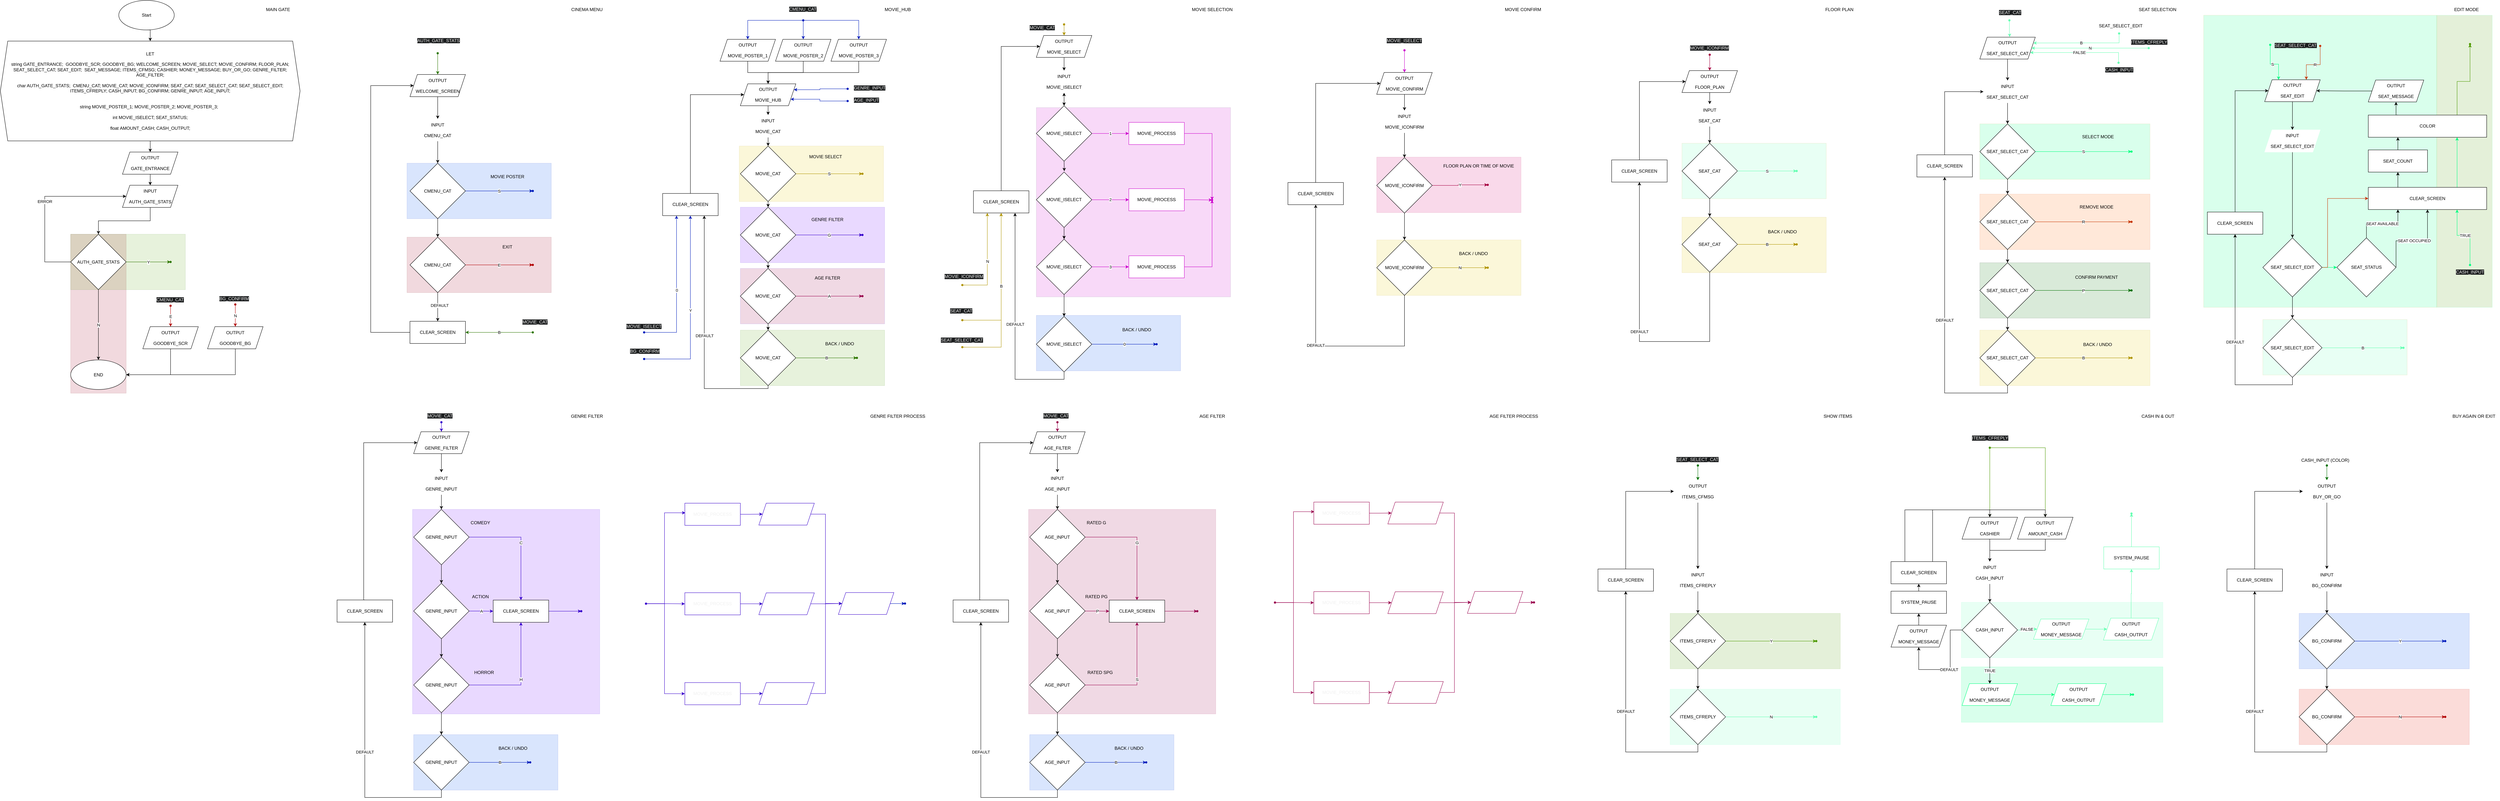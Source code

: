 <mxfile version="24.1.0" type="device">
  <diagram name="FLOWCHART" id="_SyIQTBnzG2JWo0JwZib">
    <mxGraphModel dx="1500" dy="1987" grid="1" gridSize="10" guides="1" tooltips="1" connect="1" arrows="1" fold="1" page="1" pageScale="1" pageWidth="850" pageHeight="1100" background="none" math="0" shadow="0">
      <root>
        <mxCell id="0" />
        <mxCell id="1" parent="0" />
        <mxCell id="jepS8LiPJiyBPYWLw1s4-120" value="" style="rounded=0;whiteSpace=wrap;html=1;fillColor=#6a00ff;opacity=15;strokeColor=#3700CC;fontColor=#ffffff;fontStyle=0" parent="1" vertex="1">
          <mxGeometry x="1144" y="296.75" width="506" height="553.25" as="geometry" />
        </mxCell>
        <mxCell id="jepS8LiPJiyBPYWLw1s4-115" value="" style="rounded=0;whiteSpace=wrap;html=1;fillColor=#99004D;fontColor=#ffffff;strokeColor=#3700CC;opacity=15;fontStyle=0" parent="1" vertex="1">
          <mxGeometry x="2030" y="-355" width="390" height="150" as="geometry" />
        </mxCell>
        <mxCell id="jepS8LiPJiyBPYWLw1s4-51" value="" style="rounded=0;whiteSpace=wrap;html=1;fillColor=#4D9900;opacity=15;strokeColor=#00FF80;fontColor=#000000;movable=0;fontStyle=0" parent="1" vertex="1">
          <mxGeometry x="6615" y="-1039.74" width="150" height="790" as="geometry" />
        </mxCell>
        <mxCell id="jepS8LiPJiyBPYWLw1s4-14" value="" style="rounded=0;whiteSpace=wrap;html=1;fillColor=#00FF80;opacity=15;strokeColor=#00FF80;fontColor=#000000;fontStyle=0" parent="1" vertex="1">
          <mxGeometry x="5330" y="722.62" width="545" height="150" as="geometry" />
        </mxCell>
        <mxCell id="_7ieRwts1pLUNNnIRrpb-142" value="" style="rounded=0;whiteSpace=wrap;html=1;opacity=15;fillColor=#66FFB3;strokeColor=#66FFB3;fontStyle=0" parent="1" vertex="1">
          <mxGeometry x="5330" y="548" width="545" height="150" as="geometry" />
        </mxCell>
        <mxCell id="_7ieRwts1pLUNNnIRrpb-119" value="" style="rounded=0;whiteSpace=wrap;html=1;opacity=15;fillColor=#4D9900;strokeColor=#4D9900;fontStyle=0" parent="1" vertex="1">
          <mxGeometry x="4543" y="578" width="460" height="150" as="geometry" />
        </mxCell>
        <mxCell id="_7ieRwts1pLUNNnIRrpb-107" value="" style="rounded=0;whiteSpace=wrap;html=1;opacity=15;fillColor=#66FFB3;strokeColor=#66FFB3;fontStyle=0" parent="1" vertex="1">
          <mxGeometry x="4543" y="783" width="460" height="150" as="geometry" />
        </mxCell>
        <mxCell id="_7ieRwts1pLUNNnIRrpb-30" value="" style="rounded=0;whiteSpace=wrap;html=1;fillColor=#66FFB3;opacity=15;strokeColor=#B09500;fontColor=#000000;movable=0;fontStyle=0" parent="1" vertex="1">
          <mxGeometry x="6145" y="-216.74" width="390" height="150" as="geometry" />
        </mxCell>
        <mxCell id="5m1O86NGaFOG43O_L-Pf-7" value="" style="rounded=0;whiteSpace=wrap;html=1;fillColor=#00FF80;opacity=15;strokeColor=#B09500;fontColor=#000000;movable=0;fontStyle=0" parent="1" vertex="1">
          <mxGeometry x="5985" y="-1039.74" width="630" height="790" as="geometry" />
        </mxCell>
        <mxCell id="fk4BfuyukFRPb7nqBHwW-318" value="" style="rounded=0;whiteSpace=wrap;html=1;fillColor=#66FFB3;opacity=15;strokeColor=#B09500;fontColor=#000000;fontStyle=0" parent="1" vertex="1">
          <mxGeometry x="4575" y="-693.5" width="390" height="150" as="geometry" />
        </mxCell>
        <mxCell id="fk4BfuyukFRPb7nqBHwW-147" value="" style="rounded=0;whiteSpace=wrap;html=1;fillColor=#e3c800;opacity=15;strokeColor=#B09500;fontColor=#000000;fontStyle=0" parent="1" vertex="1">
          <mxGeometry x="2027" y="-686" width="390" height="150" as="geometry" />
        </mxCell>
        <mxCell id="fk4BfuyukFRPb7nqBHwW-133" value="" style="rounded=0;whiteSpace=wrap;html=1;fillColor=#6a00ff;fontColor=#ffffff;strokeColor=#3700CC;opacity=15;fontStyle=0" parent="1" vertex="1">
          <mxGeometry x="2030" y="-520.5" width="390" height="150" as="geometry" />
        </mxCell>
        <mxCell id="Ll0FbNr0BLSHcaz0i3VG-2" value="" style="rounded=0;whiteSpace=wrap;html=1;opacity=15;fillColor=#a20025;fontColor=#ffffff;strokeColor=#6F0000;fontStyle=0" parent="1" vertex="1">
          <mxGeometry x="220" y="-447.49" width="150" height="430" as="geometry" />
        </mxCell>
        <mxCell id="4c7Zik1as252_9zJUMFA-1" value="" style="rounded=0;whiteSpace=wrap;html=1;fillColor=#60a917;fontColor=#ffffff;strokeColor=#2D7600;opacity=15;fontStyle=0" parent="1" vertex="1">
          <mxGeometry x="220" y="-447.49" width="310" height="150" as="geometry" />
        </mxCell>
        <mxCell id="iaxnD8F6SxANwpRCkQcq-3" style="edgeStyle=orthogonalEdgeStyle;rounded=0;orthogonalLoop=1;jettySize=auto;html=1;exitX=0.5;exitY=1;exitDx=0;exitDy=0;entryX=0.5;entryY=0;entryDx=0;entryDy=0;fontStyle=0" parent="1" source="Ll0FbNr0BLSHcaz0i3VG-1" target="Ll0FbNr0BLSHcaz0i3VG-3" edge="1">
          <mxGeometry relative="1" as="geometry" />
        </mxCell>
        <mxCell id="Ll0FbNr0BLSHcaz0i3VG-1" value="Start" style="ellipse;whiteSpace=wrap;html=1;fontStyle=0" parent="1" vertex="1">
          <mxGeometry x="350" y="-1080" width="150" height="80" as="geometry" />
        </mxCell>
        <mxCell id="iaxnD8F6SxANwpRCkQcq-7" value="" style="edgeStyle=orthogonalEdgeStyle;rounded=0;orthogonalLoop=1;jettySize=auto;html=1;fontStyle=0" parent="1" source="Ll0FbNr0BLSHcaz0i3VG-3" target="iaxnD8F6SxANwpRCkQcq-6" edge="1">
          <mxGeometry relative="1" as="geometry" />
        </mxCell>
        <mxCell id="Ll0FbNr0BLSHcaz0i3VG-3" value="&lt;div&gt;LET&lt;br&gt;&lt;br&gt;&lt;/div&gt;string GATE_ENTRANCE;&amp;nbsp; GOODBYE_SCR; GOODBYE_BG; WELCOME_SCREEN;&amp;nbsp;&lt;span style=&quot;background-color: initial;&quot;&gt;MOVIE_SELECT;&amp;nbsp;&lt;/span&gt;MOVIE_CONFIRM; FLOOR_PLAN;&lt;br&gt;&lt;div&gt;&lt;span style=&quot;background-color: initial;&quot;&gt;SEAT_SELECT_CAT;&amp;nbsp;&lt;/span&gt;&lt;span style=&quot;background-color: initial;&quot;&gt;SEAT_EDIT;&amp;nbsp;&lt;/span&gt;&lt;span style=&quot;background-color: initial;&quot;&gt;&amp;nbsp;&lt;/span&gt;&lt;span style=&quot;background-color: initial;&quot;&gt;SEAT_MESSAGE;&amp;nbsp;&lt;/span&gt;&lt;span style=&quot;background-color: initial;&quot;&gt;ITEMS_CFMSG;&amp;nbsp;&lt;/span&gt;&lt;span style=&quot;background-color: initial;&quot;&gt;CASHIER;&amp;nbsp;&lt;/span&gt;&lt;span style=&quot;background-color: initial;&quot;&gt;MONEY_MESSAGE;&amp;nbsp;&lt;/span&gt;&lt;span style=&quot;background-color: initial;&quot;&gt;BUY_OR_GO;&amp;nbsp;&lt;/span&gt;&lt;span style=&quot;background-color: initial;&quot;&gt;GENRE_FILTER;&lt;/span&gt;&lt;/div&gt;&lt;div&gt;AGE_FILTER;&lt;span style=&quot;background-color: initial;&quot;&gt;&lt;br&gt;&lt;/span&gt;&lt;/div&gt;&lt;div&gt;&lt;div&gt;&lt;br&gt;&lt;/div&gt;&lt;div&gt;char AUTH_GATE_STATS;&amp;nbsp;&amp;nbsp;CMENU_CAT; MOVIE_CAT; MOVIE_ICONFIRM; SEAT_CAT;&amp;nbsp;&lt;span style=&quot;background-color: initial;&quot;&gt;SEAT_SELECT_CAT;&lt;/span&gt;&lt;span style=&quot;background-color: initial;&quot;&gt;&amp;nbsp;&lt;/span&gt;&lt;span style=&quot;background-color: initial;&quot;&gt;SEAT_SELECT_EDIT;&lt;/span&gt;&lt;/div&gt;&lt;div&gt;&lt;span style=&quot;background-color: initial;&quot;&gt;ITEMS_CFREPLY;&amp;nbsp;&lt;/span&gt;&lt;span style=&quot;background-color: initial;&quot;&gt;CASH_INPUT;&amp;nbsp;&lt;/span&gt;&lt;span style=&quot;background-color: initial;&quot;&gt;BG_CONFIRM;&amp;nbsp;&lt;/span&gt;&lt;span style=&quot;background-color: initial;&quot;&gt;GENRE_INPUT;&amp;nbsp;&lt;/span&gt;&lt;span style=&quot;background-color: initial;&quot;&gt;AGE_INPUT;&lt;/span&gt;&lt;/div&gt;&lt;div&gt;&lt;span style=&quot;background-color: initial;&quot;&gt;&lt;br&gt;&lt;/span&gt;&lt;/div&gt;&lt;div&gt;&lt;div&gt;&lt;br&gt;&lt;/div&gt;&lt;div&gt;string&amp;nbsp;&lt;span style=&quot;background-color: initial;&quot;&gt;MOVIE_POSTER_1;&amp;nbsp;&lt;/span&gt;&lt;span style=&quot;background-color: initial;&quot;&gt;MOVIE_POSTER_2;&amp;nbsp;&lt;/span&gt;&lt;span style=&quot;background-color: initial;&quot;&gt;MOVIE_POSTER_3;&lt;/span&gt;&lt;span style=&quot;background-color: initial;&quot;&gt;&amp;nbsp;&amp;nbsp;&lt;/span&gt;&lt;/div&gt;&lt;div&gt;&lt;div&gt;&lt;br&gt;&lt;/div&gt;&lt;div&gt;int MOVIE_ISELECT;&amp;nbsp;&lt;span style=&quot;background-color: initial;&quot;&gt;SEAT_STATUS;&lt;/span&gt;&lt;/div&gt;&lt;/div&gt;&lt;/div&gt;&lt;/div&gt;&lt;div&gt;&lt;span style=&quot;background-color: initial;&quot;&gt;&lt;br&gt;&lt;/span&gt;&lt;/div&gt;&lt;div&gt;&lt;span style=&quot;background-color: initial;&quot;&gt;float&amp;nbsp;&lt;/span&gt;&lt;span style=&quot;background-color: initial;&quot;&gt;AMOUNT_CASH;&amp;nbsp;&lt;/span&gt;&lt;span style=&quot;background-color: initial;&quot;&gt;CASH_OUTPUT;&lt;/span&gt;&lt;/div&gt;" style="shape=hexagon;perimeter=hexagonPerimeter2;whiteSpace=wrap;html=1;fixedSize=1;fontStyle=0" parent="1" vertex="1">
          <mxGeometry x="30" y="-969.87" width="810" height="270" as="geometry" />
        </mxCell>
        <mxCell id="0tWUjPhN8xBiFnFYTwJi-20" style="edgeStyle=orthogonalEdgeStyle;rounded=0;orthogonalLoop=1;jettySize=auto;html=1;exitX=0.5;exitY=1;exitDx=0;exitDy=0;entryX=0.5;entryY=0;entryDx=0;entryDy=0;fontStyle=0" parent="1" source="Ll0FbNr0BLSHcaz0i3VG-4" target="Ll0FbNr0BLSHcaz0i3VG-2" edge="1">
          <mxGeometry relative="1" as="geometry" />
        </mxCell>
        <mxCell id="Ll0FbNr0BLSHcaz0i3VG-4" value="INPUT&lt;div&gt;&lt;span style=&quot;background-color: initial;&quot;&gt;&lt;br&gt;&lt;/span&gt;&lt;/div&gt;&lt;div&gt;AUTH_GATE_STATS&lt;/div&gt;" style="shape=parallelogram;perimeter=parallelogramPerimeter;whiteSpace=wrap;html=1;fixedSize=1;fontStyle=0" parent="1" vertex="1">
          <mxGeometry x="360" y="-580" width="150" height="60" as="geometry" />
        </mxCell>
        <mxCell id="iaxnD8F6SxANwpRCkQcq-5" value="END" style="ellipse;whiteSpace=wrap;html=1;fontStyle=0" parent="1" vertex="1">
          <mxGeometry x="220" y="-107.49" width="150" height="80" as="geometry" />
        </mxCell>
        <mxCell id="iaxnD8F6SxANwpRCkQcq-8" value="" style="edgeStyle=orthogonalEdgeStyle;rounded=0;orthogonalLoop=1;jettySize=auto;html=1;fontStyle=0" parent="1" source="iaxnD8F6SxANwpRCkQcq-6" target="Ll0FbNr0BLSHcaz0i3VG-4" edge="1">
          <mxGeometry relative="1" as="geometry" />
        </mxCell>
        <mxCell id="iaxnD8F6SxANwpRCkQcq-6" value="OUTPUT&lt;div&gt;&lt;span style=&quot;background-color: initial;&quot;&gt;&lt;br&gt;&lt;/span&gt;&lt;/div&gt;&lt;div&gt;GATE_ENTRANCE&lt;/div&gt;" style="shape=parallelogram;perimeter=parallelogramPerimeter;whiteSpace=wrap;html=1;fixedSize=1;fontStyle=0" parent="1" vertex="1">
          <mxGeometry x="360" y="-669.74" width="150" height="60" as="geometry" />
        </mxCell>
        <mxCell id="0tWUjPhN8xBiFnFYTwJi-13" value="N" style="edgeStyle=orthogonalEdgeStyle;rounded=0;orthogonalLoop=1;jettySize=auto;html=1;exitX=0.5;exitY=1;exitDx=0;exitDy=0;entryX=0.5;entryY=0;entryDx=0;entryDy=0;fontStyle=0" parent="1" source="iaxnD8F6SxANwpRCkQcq-9" target="iaxnD8F6SxANwpRCkQcq-5" edge="1">
          <mxGeometry relative="1" as="geometry">
            <mxPoint x="470.0" y="532.51" as="targetPoint" />
          </mxGeometry>
        </mxCell>
        <mxCell id="0tWUjPhN8xBiFnFYTwJi-19" value="ERROR" style="edgeStyle=orthogonalEdgeStyle;rounded=0;orthogonalLoop=1;jettySize=auto;html=1;exitX=0;exitY=0.5;exitDx=0;exitDy=0;entryX=0;entryY=0.5;entryDx=0;entryDy=0;fontStyle=0" parent="1" source="iaxnD8F6SxANwpRCkQcq-9" target="Ll0FbNr0BLSHcaz0i3VG-4" edge="1">
          <mxGeometry x="-0.0" relative="1" as="geometry">
            <Array as="points">
              <mxPoint x="150" y="-372" />
              <mxPoint x="150" y="-550" />
            </Array>
            <mxPoint as="offset" />
          </mxGeometry>
        </mxCell>
        <mxCell id="iaxnD8F6SxANwpRCkQcq-9" value="AUTH_GATE_STATS" style="rhombus;whiteSpace=wrap;html=1;fontStyle=0" parent="1" vertex="1">
          <mxGeometry x="220" y="-447.49" width="150" height="150" as="geometry" />
        </mxCell>
        <mxCell id="0tWUjPhN8xBiFnFYTwJi-15" value="" style="shape=waypoint;sketch=0;size=6;pointerEvents=1;points=[];fillColor=#60a917;resizable=0;rotatable=0;perimeter=centerPerimeter;snapToPoint=1;fontColor=#ffffff;strokeColor=#2D7600;fontStyle=0" parent="1" vertex="1">
          <mxGeometry x="480" y="-382.49" width="20" height="20" as="geometry" />
        </mxCell>
        <mxCell id="fk4BfuyukFRPb7nqBHwW-46" value="MAIN GATE" style="text;html=1;align=center;verticalAlign=middle;resizable=0;points=[];autosize=1;strokeColor=none;fillColor=none;fontStyle=0" parent="1" vertex="1">
          <mxGeometry x="735" y="-1070" width="90" height="30" as="geometry" />
        </mxCell>
        <mxCell id="fk4BfuyukFRPb7nqBHwW-47" value="CINEMA MENU" style="text;html=1;align=center;verticalAlign=middle;resizable=0;points=[];autosize=1;strokeColor=none;fillColor=none;fontStyle=0" parent="1" vertex="1">
          <mxGeometry x="1560" y="-1070" width="110" height="30" as="geometry" />
        </mxCell>
        <mxCell id="fk4BfuyukFRPb7nqBHwW-68" value="E" style="edgeStyle=orthogonalEdgeStyle;rounded=0;orthogonalLoop=1;jettySize=auto;html=1;fillColor=#e51400;strokeColor=#B20000;fontStyle=0" parent="1" source="fk4BfuyukFRPb7nqBHwW-65" target="fk4BfuyukFRPb7nqBHwW-66" edge="1">
          <mxGeometry relative="1" as="geometry" />
        </mxCell>
        <mxCell id="fk4BfuyukFRPb7nqBHwW-65" value="" style="shape=waypoint;sketch=0;size=6;pointerEvents=1;points=[];fillColor=#e51400;resizable=0;rotatable=0;perimeter=centerPerimeter;snapToPoint=1;fontColor=#ffffff;strokeColor=#B20000;fontStyle=0" parent="1" vertex="1">
          <mxGeometry x="480" y="-263.99" width="20" height="20" as="geometry" />
        </mxCell>
        <mxCell id="fk4BfuyukFRPb7nqBHwW-67" style="edgeStyle=orthogonalEdgeStyle;rounded=0;orthogonalLoop=1;jettySize=auto;html=1;exitX=0.5;exitY=1;exitDx=0;exitDy=0;entryX=1;entryY=0.5;entryDx=0;entryDy=0;fontStyle=0" parent="1" source="fk4BfuyukFRPb7nqBHwW-66" target="iaxnD8F6SxANwpRCkQcq-5" edge="1">
          <mxGeometry relative="1" as="geometry" />
        </mxCell>
        <mxCell id="fk4BfuyukFRPb7nqBHwW-66" value="OUTPUT&lt;div&gt;&lt;span style=&quot;background-color: initial;&quot;&gt;&lt;br&gt;&lt;/span&gt;&lt;/div&gt;&lt;div&gt;GOODBYE_SCR&lt;/div&gt;" style="shape=parallelogram;perimeter=parallelogramPerimeter;whiteSpace=wrap;html=1;fixedSize=1;fontStyle=0" parent="1" vertex="1">
          <mxGeometry x="415" y="-197.49" width="150" height="60" as="geometry" />
        </mxCell>
        <mxCell id="fk4BfuyukFRPb7nqBHwW-89" value="MOVIE_HUB" style="text;html=1;align=center;verticalAlign=middle;resizable=0;points=[];autosize=1;strokeColor=none;fillColor=none;fontStyle=0" parent="1" vertex="1">
          <mxGeometry x="2410" y="-1070" width="90" height="30" as="geometry" />
        </mxCell>
        <mxCell id="fk4BfuyukFRPb7nqBHwW-123" value="" style="rounded=0;whiteSpace=wrap;html=1;fillColor=#60a917;fontColor=#ffffff;strokeColor=#2D7600;opacity=15;fontStyle=0" parent="1" vertex="1">
          <mxGeometry x="2030" y="-188" width="390" height="150" as="geometry" />
        </mxCell>
        <mxCell id="fk4BfuyukFRPb7nqBHwW-53" value="" style="edgeStyle=orthogonalEdgeStyle;rounded=0;orthogonalLoop=1;jettySize=auto;html=1;fillColor=#0050ef;strokeColor=#001DBC;fontStyle=0;entryX=0.5;entryY=0;entryDx=0;entryDy=0;" parent="1" source="fk4BfuyukFRPb7nqBHwW-48" target="jepS8LiPJiyBPYWLw1s4-186" edge="1">
          <mxGeometry relative="1" as="geometry">
            <mxPoint x="2105" y="-1016.25" as="targetPoint" />
          </mxGeometry>
        </mxCell>
        <mxCell id="jepS8LiPJiyBPYWLw1s4-447" style="edgeStyle=orthogonalEdgeStyle;rounded=0;orthogonalLoop=1;jettySize=auto;html=1;entryX=0.5;entryY=0;entryDx=0;entryDy=0;fillColor=#0050ef;strokeColor=#001DBC;" parent="1" source="fk4BfuyukFRPb7nqBHwW-48" target="jepS8LiPJiyBPYWLw1s4-187" edge="1">
          <mxGeometry relative="1" as="geometry" />
        </mxCell>
        <mxCell id="jepS8LiPJiyBPYWLw1s4-448" style="edgeStyle=orthogonalEdgeStyle;rounded=0;orthogonalLoop=1;jettySize=auto;html=1;entryX=0.5;entryY=0;entryDx=0;entryDy=0;fillColor=#0050ef;strokeColor=#001DBC;" parent="1" source="fk4BfuyukFRPb7nqBHwW-48" target="jepS8LiPJiyBPYWLw1s4-188" edge="1">
          <mxGeometry relative="1" as="geometry" />
        </mxCell>
        <mxCell id="fk4BfuyukFRPb7nqBHwW-48" value="" style="shape=waypoint;sketch=0;size=6;pointerEvents=1;points=[];fillColor=#0050ef;resizable=0;rotatable=0;perimeter=centerPerimeter;snapToPoint=1;fontColor=#ffffff;strokeColor=#001DBC;fontStyle=0" parent="1" vertex="1">
          <mxGeometry x="2190" y="-1036" width="20" height="20" as="geometry" />
        </mxCell>
        <mxCell id="fk4BfuyukFRPb7nqBHwW-79" style="edgeStyle=orthogonalEdgeStyle;rounded=0;orthogonalLoop=1;jettySize=auto;html=1;exitX=0.5;exitY=1;exitDx=0;exitDy=0;entryX=0.5;entryY=0;entryDx=0;entryDy=0;fontStyle=0" parent="1" source="fk4BfuyukFRPb7nqBHwW-73" target="fk4BfuyukFRPb7nqBHwW-76" edge="1">
          <mxGeometry relative="1" as="geometry" />
        </mxCell>
        <mxCell id="fk4BfuyukFRPb7nqBHwW-73" value="INPUT&lt;div&gt;&lt;br&gt;&lt;/div&gt;&lt;div&gt;MOVIE_CAT&lt;/div&gt;" style="shape=parallelogram;perimeter=parallelogramPerimeter;whiteSpace=wrap;html=1;fixedSize=1;strokeColor=#FFFFFF;fontStyle=0" parent="1" vertex="1">
          <mxGeometry x="2030" y="-769.74" width="150" height="60" as="geometry" />
        </mxCell>
        <mxCell id="fk4BfuyukFRPb7nqBHwW-80" style="edgeStyle=orthogonalEdgeStyle;rounded=0;orthogonalLoop=1;jettySize=auto;html=1;exitX=0.5;exitY=1;exitDx=0;exitDy=0;entryX=0.5;entryY=0;entryDx=0;entryDy=0;fontStyle=0" parent="1" source="fk4BfuyukFRPb7nqBHwW-76" target="fk4BfuyukFRPb7nqBHwW-77" edge="1">
          <mxGeometry relative="1" as="geometry" />
        </mxCell>
        <mxCell id="fk4BfuyukFRPb7nqBHwW-86" value="S" style="edgeStyle=orthogonalEdgeStyle;rounded=0;orthogonalLoop=1;jettySize=auto;html=1;fillColor=#e3c800;strokeColor=#B09500;fontStyle=0" parent="1" source="fk4BfuyukFRPb7nqBHwW-76" target="fk4BfuyukFRPb7nqBHwW-137" edge="1">
          <mxGeometry relative="1" as="geometry">
            <mxPoint x="2280" y="-611" as="targetPoint" />
          </mxGeometry>
        </mxCell>
        <mxCell id="fk4BfuyukFRPb7nqBHwW-76" value="MOVIE_CAT" style="rhombus;whiteSpace=wrap;html=1;fontStyle=0" parent="1" vertex="1">
          <mxGeometry x="2030" y="-686" width="150" height="150" as="geometry" />
        </mxCell>
        <mxCell id="fk4BfuyukFRPb7nqBHwW-81" style="edgeStyle=orthogonalEdgeStyle;rounded=0;orthogonalLoop=1;jettySize=auto;html=1;exitX=0.5;exitY=1;exitDx=0;exitDy=0;entryX=0.5;entryY=0;entryDx=0;entryDy=0;fontStyle=0" parent="1" target="fk4BfuyukFRPb7nqBHwW-78" edge="1">
          <mxGeometry relative="1" as="geometry">
            <mxPoint x="2105" y="-374.24" as="sourcePoint" />
          </mxGeometry>
        </mxCell>
        <mxCell id="fk4BfuyukFRPb7nqBHwW-87" value="G" style="edgeStyle=orthogonalEdgeStyle;rounded=0;orthogonalLoop=1;jettySize=auto;html=1;exitX=1;exitY=0.5;exitDx=0;exitDy=0;fillColor=#6a00ff;strokeColor=#3700CC;fontStyle=0" parent="1" source="fk4BfuyukFRPb7nqBHwW-77" target="jepS8LiPJiyBPYWLw1s4-113" edge="1">
          <mxGeometry relative="1" as="geometry">
            <mxPoint x="2270" y="-445.25" as="targetPoint" />
          </mxGeometry>
        </mxCell>
        <mxCell id="fk4BfuyukFRPb7nqBHwW-77" value="MOVIE_CAT" style="rhombus;whiteSpace=wrap;html=1;fontStyle=0" parent="1" vertex="1">
          <mxGeometry x="2030" y="-520.5" width="150" height="150" as="geometry" />
        </mxCell>
        <mxCell id="fk4BfuyukFRPb7nqBHwW-88" value="A" style="edgeStyle=orthogonalEdgeStyle;rounded=0;orthogonalLoop=1;jettySize=auto;html=1;exitX=1;exitY=0.5;exitDx=0;exitDy=0;entryX=1.24;entryY=0.783;entryDx=0;entryDy=0;entryPerimeter=0;strokeColor=#99004D;fontStyle=0" parent="1" source="fk4BfuyukFRPb7nqBHwW-78" target="jepS8LiPJiyBPYWLw1s4-114" edge="1">
          <mxGeometry relative="1" as="geometry">
            <mxPoint x="2280" y="-280" as="targetPoint" />
          </mxGeometry>
        </mxCell>
        <mxCell id="fk4BfuyukFRPb7nqBHwW-112" style="edgeStyle=orthogonalEdgeStyle;rounded=0;orthogonalLoop=1;jettySize=auto;html=1;exitX=0.5;exitY=1;exitDx=0;exitDy=0;entryX=0.5;entryY=0;entryDx=0;entryDy=0;fontStyle=0" parent="1" source="fk4BfuyukFRPb7nqBHwW-78" target="fk4BfuyukFRPb7nqBHwW-111" edge="1">
          <mxGeometry relative="1" as="geometry">
            <mxPoint x="2105" y="-193.87" as="targetPoint" />
          </mxGeometry>
        </mxCell>
        <mxCell id="fk4BfuyukFRPb7nqBHwW-78" value="MOVIE_CAT" style="rhombus;whiteSpace=wrap;html=1;fontStyle=0" parent="1" vertex="1">
          <mxGeometry x="2030" y="-355" width="150" height="150" as="geometry" />
        </mxCell>
        <mxCell id="fk4BfuyukFRPb7nqBHwW-113" value="DEFAULT" style="edgeStyle=orthogonalEdgeStyle;rounded=0;orthogonalLoop=1;jettySize=auto;html=1;exitX=0.5;exitY=1;exitDx=0;exitDy=0;entryX=0.75;entryY=1;entryDx=0;entryDy=0;fontStyle=0" parent="1" source="fk4BfuyukFRPb7nqBHwW-111" target="fk4BfuyukFRPb7nqBHwW-114" edge="1">
          <mxGeometry relative="1" as="geometry">
            <mxPoint x="1890" y="-377" as="targetPoint" />
            <Array as="points">
              <mxPoint x="2105" y="-30" />
              <mxPoint x="1933" y="-30" />
            </Array>
          </mxGeometry>
        </mxCell>
        <mxCell id="fk4BfuyukFRPb7nqBHwW-111" value="MOVIE_CAT" style="rhombus;whiteSpace=wrap;html=1;fontStyle=0" parent="1" vertex="1">
          <mxGeometry x="2030" y="-188" width="150" height="150" as="geometry" />
        </mxCell>
        <mxCell id="fk4BfuyukFRPb7nqBHwW-115" style="edgeStyle=orthogonalEdgeStyle;rounded=0;orthogonalLoop=1;jettySize=auto;html=1;exitX=0.5;exitY=0;exitDx=0;exitDy=0;fontStyle=0;entryX=0;entryY=0.5;entryDx=0;entryDy=0;" parent="1" source="fk4BfuyukFRPb7nqBHwW-114" target="jepS8LiPJiyBPYWLw1s4-441" edge="1">
          <mxGeometry relative="1" as="geometry">
            <Array as="points">
              <mxPoint x="1895" y="-825" />
              <mxPoint x="2040" y="-825" />
            </Array>
            <mxPoint x="1940" y="-940" as="targetPoint" />
          </mxGeometry>
        </mxCell>
        <mxCell id="fk4BfuyukFRPb7nqBHwW-114" value="&lt;span style=&quot;font-weight: normal;&quot;&gt;CLEAR_SCREEN&lt;/span&gt;" style="rounded=0;whiteSpace=wrap;html=1;fontStyle=1" parent="1" vertex="1">
          <mxGeometry x="1820" y="-557.75" width="150" height="60" as="geometry" />
        </mxCell>
        <mxCell id="fk4BfuyukFRPb7nqBHwW-121" value="" style="shape=waypoint;sketch=0;size=6;pointerEvents=1;points=[];fillColor=#60a917;resizable=0;rotatable=0;perimeter=centerPerimeter;snapToPoint=1;fontColor=#ffffff;strokeColor=#2D7600;fontStyle=0" parent="1" vertex="1">
          <mxGeometry x="2335" y="-123" width="20" height="20" as="geometry" />
        </mxCell>
        <mxCell id="fk4BfuyukFRPb7nqBHwW-122" value="B" style="edgeStyle=orthogonalEdgeStyle;rounded=0;orthogonalLoop=1;jettySize=auto;html=1;exitX=1;exitY=0.5;exitDx=0;exitDy=0;entryX=0.479;entryY=0.886;entryDx=0;entryDy=0;entryPerimeter=0;fillColor=#60a917;strokeColor=#2D7600;fontStyle=0" parent="1" source="fk4BfuyukFRPb7nqBHwW-111" target="fk4BfuyukFRPb7nqBHwW-121" edge="1">
          <mxGeometry relative="1" as="geometry" />
        </mxCell>
        <mxCell id="fk4BfuyukFRPb7nqBHwW-128" value="BACK / UNDO" style="text;html=1;align=center;verticalAlign=middle;whiteSpace=wrap;rounded=0;fontStyle=0" parent="1" vertex="1">
          <mxGeometry x="2180" y="-166" width="237" height="30" as="geometry" />
        </mxCell>
        <mxCell id="fk4BfuyukFRPb7nqBHwW-135" value="Y" style="edgeStyle=orthogonalEdgeStyle;rounded=0;orthogonalLoop=1;jettySize=auto;html=1;exitX=1;exitY=0.5;exitDx=0;exitDy=0;entryX=0.763;entryY=0.586;entryDx=0;entryDy=0;entryPerimeter=0;fillColor=#60a917;strokeColor=#2D7600;fontStyle=0" parent="1" source="iaxnD8F6SxANwpRCkQcq-9" target="0tWUjPhN8xBiFnFYTwJi-15" edge="1">
          <mxGeometry relative="1" as="geometry" />
        </mxCell>
        <mxCell id="fk4BfuyukFRPb7nqBHwW-137" value="" style="shape=waypoint;sketch=0;size=6;pointerEvents=1;points=[];fillColor=#e3c800;resizable=0;rotatable=0;perimeter=centerPerimeter;snapToPoint=1;strokeColor=#B09500;fontColor=#000000;fontStyle=0" parent="1" vertex="1">
          <mxGeometry x="2350" y="-621" width="20" height="20" as="geometry" />
        </mxCell>
        <mxCell id="fk4BfuyukFRPb7nqBHwW-139" value="GENRE FILTER" style="text;html=1;align=center;verticalAlign=middle;resizable=0;points=[];autosize=1;strokeColor=none;fillColor=none;fontStyle=0" parent="1" vertex="1">
          <mxGeometry x="2210" y="-502" width="110" height="30" as="geometry" />
        </mxCell>
        <mxCell id="fk4BfuyukFRPb7nqBHwW-140" value="AGE FILTER" style="text;html=1;align=center;verticalAlign=middle;resizable=0;points=[];autosize=1;strokeColor=none;fillColor=none;fontStyle=0" parent="1" vertex="1">
          <mxGeometry x="2220" y="-343.75" width="90" height="30" as="geometry" />
        </mxCell>
        <mxCell id="fk4BfuyukFRPb7nqBHwW-141" value="MOVIE SELECT" style="text;html=1;align=center;verticalAlign=middle;resizable=0;points=[];autosize=1;strokeColor=none;fillColor=none;fontStyle=0" parent="1" vertex="1">
          <mxGeometry x="2205" y="-671.75" width="110" height="30" as="geometry" />
        </mxCell>
        <mxCell id="fk4BfuyukFRPb7nqBHwW-153" value="MOVIE SELECTION" style="text;html=1;align=center;verticalAlign=middle;resizable=0;points=[];autosize=1;strokeColor=none;fillColor=none;fontStyle=0" parent="1" vertex="1">
          <mxGeometry x="3240" y="-1070" width="130" height="30" as="geometry" />
        </mxCell>
        <mxCell id="fk4BfuyukFRPb7nqBHwW-198" value="MOVIE CONFIRM" style="text;html=1;align=center;verticalAlign=middle;resizable=0;points=[];autosize=1;strokeColor=none;fillColor=none;fontStyle=0" parent="1" vertex="1">
          <mxGeometry x="4085" y="-1070" width="120" height="30" as="geometry" />
        </mxCell>
        <mxCell id="fk4BfuyukFRPb7nqBHwW-50" value="" style="rounded=0;whiteSpace=wrap;html=1;fillColor=#a20025;fontColor=#ffffff;strokeColor=#6F0000;opacity=15;glass=0;fontStyle=0" parent="1" vertex="1">
          <mxGeometry x="1129" y="-439.5" width="390" height="150" as="geometry" />
        </mxCell>
        <mxCell id="fk4BfuyukFRPb7nqBHwW-49" value="" style="rounded=0;whiteSpace=wrap;html=1;fillColor=#0050ef;fontColor=#ffffff;strokeColor=#001DBC;opacity=15;fontStyle=0" parent="1" vertex="1">
          <mxGeometry x="1129" y="-639.5" width="390" height="150" as="geometry" />
        </mxCell>
        <mxCell id="fk4BfuyukFRPb7nqBHwW-31" style="edgeStyle=orthogonalEdgeStyle;rounded=0;orthogonalLoop=1;jettySize=auto;html=1;entryX=0.5;entryY=0;entryDx=0;entryDy=0;fillColor=#60a917;strokeColor=#2D7600;fontStyle=0" parent="1" source="crYka2N7SXxKaLOjOpeC-2" target="crYka2N7SXxKaLOjOpeC-4" edge="1">
          <mxGeometry relative="1" as="geometry" />
        </mxCell>
        <mxCell id="crYka2N7SXxKaLOjOpeC-2" value="" style="shape=waypoint;sketch=0;size=6;pointerEvents=1;points=[];fillColor=#60a917;resizable=0;rotatable=0;perimeter=centerPerimeter;snapToPoint=1;fontColor=#ffffff;strokeColor=#2D7600;fontStyle=0" parent="1" vertex="1">
          <mxGeometry x="1202" y="-947" width="20" height="20" as="geometry" />
        </mxCell>
        <mxCell id="fk4BfuyukFRPb7nqBHwW-21" style="edgeStyle=orthogonalEdgeStyle;rounded=0;orthogonalLoop=1;jettySize=auto;html=1;exitX=0.5;exitY=1;exitDx=0;exitDy=0;entryX=0.5;entryY=0;entryDx=0;entryDy=0;fontStyle=0" parent="1" source="crYka2N7SXxKaLOjOpeC-4" target="crYka2N7SXxKaLOjOpeC-6" edge="1">
          <mxGeometry relative="1" as="geometry" />
        </mxCell>
        <mxCell id="crYka2N7SXxKaLOjOpeC-4" value="OUTPUT&lt;div&gt;&lt;br&gt;&lt;/div&gt;&lt;div&gt;WELCOME_SCREEN&lt;/div&gt;" style="shape=parallelogram;perimeter=parallelogramPerimeter;whiteSpace=wrap;html=1;fixedSize=1;fontStyle=0" parent="1" vertex="1">
          <mxGeometry x="1137" y="-879.5" width="150" height="60" as="geometry" />
        </mxCell>
        <mxCell id="fk4BfuyukFRPb7nqBHwW-4" value="" style="edgeStyle=orthogonalEdgeStyle;rounded=0;orthogonalLoop=1;jettySize=auto;html=1;fontStyle=0" parent="1" source="crYka2N7SXxKaLOjOpeC-6" target="crYka2N7SXxKaLOjOpeC-7" edge="1">
          <mxGeometry relative="1" as="geometry" />
        </mxCell>
        <mxCell id="crYka2N7SXxKaLOjOpeC-6" value="INPUT&lt;div&gt;&lt;br&gt;&lt;/div&gt;&lt;div&gt;CMENU_CAT&lt;/div&gt;" style="shape=parallelogram;perimeter=parallelogramPerimeter;whiteSpace=wrap;html=1;fixedSize=1;strokeColor=#FFFFFF;fontStyle=0" parent="1" vertex="1">
          <mxGeometry x="1137" y="-759.5" width="150" height="60" as="geometry" />
        </mxCell>
        <mxCell id="fk4BfuyukFRPb7nqBHwW-5" value="" style="edgeStyle=orthogonalEdgeStyle;rounded=0;orthogonalLoop=1;jettySize=auto;html=1;fontStyle=0" parent="1" source="crYka2N7SXxKaLOjOpeC-7" target="crYka2N7SXxKaLOjOpeC-8" edge="1">
          <mxGeometry relative="1" as="geometry" />
        </mxCell>
        <mxCell id="fk4BfuyukFRPb7nqBHwW-42" value="S" style="edgeStyle=orthogonalEdgeStyle;rounded=0;orthogonalLoop=1;jettySize=auto;html=1;fillColor=#0050ef;strokeColor=#001DBC;fontStyle=0" parent="1" source="crYka2N7SXxKaLOjOpeC-7" target="fk4BfuyukFRPb7nqBHwW-41" edge="1">
          <mxGeometry relative="1" as="geometry" />
        </mxCell>
        <mxCell id="crYka2N7SXxKaLOjOpeC-7" value="CMENU_CAT" style="rhombus;whiteSpace=wrap;html=1;fontStyle=0" parent="1" vertex="1">
          <mxGeometry x="1137" y="-639.5" width="150" height="150" as="geometry" />
        </mxCell>
        <mxCell id="fk4BfuyukFRPb7nqBHwW-6" value="" style="edgeStyle=orthogonalEdgeStyle;rounded=0;orthogonalLoop=1;jettySize=auto;html=1;entryX=0.5;entryY=0;entryDx=0;entryDy=0;fontStyle=0" parent="1" source="crYka2N7SXxKaLOjOpeC-8" target="fk4BfuyukFRPb7nqBHwW-237" edge="1">
          <mxGeometry relative="1" as="geometry">
            <mxPoint x="1212" y="-182" as="targetPoint" />
          </mxGeometry>
        </mxCell>
        <mxCell id="fk4BfuyukFRPb7nqBHwW-107" value="DEFAULT" style="edgeLabel;html=1;align=center;verticalAlign=middle;resizable=0;points=[];fontStyle=0" parent="fk4BfuyukFRPb7nqBHwW-6" vertex="1" connectable="0">
          <mxGeometry x="-0.128" y="5" relative="1" as="geometry">
            <mxPoint as="offset" />
          </mxGeometry>
        </mxCell>
        <mxCell id="fk4BfuyukFRPb7nqBHwW-45" value="E" style="edgeStyle=orthogonalEdgeStyle;rounded=0;orthogonalLoop=1;jettySize=auto;html=1;fillColor=#e51400;strokeColor=#B20000;fontStyle=0" parent="1" source="crYka2N7SXxKaLOjOpeC-8" target="fk4BfuyukFRPb7nqBHwW-43" edge="1">
          <mxGeometry relative="1" as="geometry" />
        </mxCell>
        <mxCell id="crYka2N7SXxKaLOjOpeC-8" value="CMENU_CAT" style="rhombus;whiteSpace=wrap;html=1;fontStyle=0" parent="1" vertex="1">
          <mxGeometry x="1137" y="-439.5" width="150" height="150" as="geometry" />
        </mxCell>
        <mxCell id="fk4BfuyukFRPb7nqBHwW-27" value="MOVIE POSTER" style="text;html=1;align=center;verticalAlign=middle;whiteSpace=wrap;rounded=0;fontStyle=0" parent="1" vertex="1">
          <mxGeometry x="1292" y="-618" width="217" height="30" as="geometry" />
        </mxCell>
        <mxCell id="fk4BfuyukFRPb7nqBHwW-29" value="EXIT" style="text;html=1;align=center;verticalAlign=middle;whiteSpace=wrap;rounded=0;fontStyle=0" parent="1" vertex="1">
          <mxGeometry x="1282" y="-428" width="237" height="30" as="geometry" />
        </mxCell>
        <mxCell id="fk4BfuyukFRPb7nqBHwW-41" value="" style="shape=waypoint;sketch=0;size=6;pointerEvents=1;points=[];fillColor=#0050ef;resizable=0;rotatable=0;perimeter=centerPerimeter;snapToPoint=1;fontColor=#ffffff;strokeColor=#001DBC;fontStyle=0" parent="1" vertex="1">
          <mxGeometry x="1459" y="-574.5" width="20" height="20" as="geometry" />
        </mxCell>
        <mxCell id="fk4BfuyukFRPb7nqBHwW-43" value="" style="shape=waypoint;sketch=0;size=6;pointerEvents=1;points=[];fillColor=#e51400;resizable=0;rotatable=0;perimeter=centerPerimeter;snapToPoint=1;fontColor=#ffffff;strokeColor=#B20000;fontStyle=0" parent="1" vertex="1">
          <mxGeometry x="1459" y="-374.5" width="20" height="20" as="geometry" />
        </mxCell>
        <mxCell id="fk4BfuyukFRPb7nqBHwW-238" value="" style="edgeStyle=orthogonalEdgeStyle;rounded=0;orthogonalLoop=1;jettySize=auto;html=1;entryX=0;entryY=0.5;entryDx=0;entryDy=0;exitX=0;exitY=0.5;exitDx=0;exitDy=0;fontStyle=0" parent="1" source="fk4BfuyukFRPb7nqBHwW-237" target="crYka2N7SXxKaLOjOpeC-4" edge="1">
          <mxGeometry relative="1" as="geometry">
            <Array as="points">
              <mxPoint x="1031" y="-182" />
              <mxPoint x="1031" y="-849" />
            </Array>
          </mxGeometry>
        </mxCell>
        <mxCell id="fk4BfuyukFRPb7nqBHwW-237" value="&lt;span style=&quot;font-weight: normal;&quot;&gt;CLEAR_SCREEN&lt;/span&gt;" style="rounded=0;whiteSpace=wrap;html=1;fontStyle=1" parent="1" vertex="1">
          <mxGeometry x="1137" y="-212" width="150" height="60" as="geometry" />
        </mxCell>
        <mxCell id="fk4BfuyukFRPb7nqBHwW-242" value="B" style="edgeStyle=orthogonalEdgeStyle;rounded=0;orthogonalLoop=1;jettySize=auto;html=1;entryX=1;entryY=0.5;entryDx=0;entryDy=0;fillColor=#60a917;strokeColor=#2D7600;fontStyle=0" parent="1" source="fk4BfuyukFRPb7nqBHwW-241" target="fk4BfuyukFRPb7nqBHwW-237" edge="1">
          <mxGeometry relative="1" as="geometry">
            <mxPoint x="1287" y="-92.0" as="targetPoint" />
          </mxGeometry>
        </mxCell>
        <mxCell id="fk4BfuyukFRPb7nqBHwW-241" value="" style="shape=waypoint;sketch=0;size=6;pointerEvents=1;points=[];fillColor=#60a917;resizable=0;rotatable=0;perimeter=centerPerimeter;snapToPoint=1;fontColor=#ffffff;strokeColor=#2D7600;fontStyle=0" parent="1" vertex="1">
          <mxGeometry x="1459" y="-192" width="20" height="20" as="geometry" />
        </mxCell>
        <mxCell id="fk4BfuyukFRPb7nqBHwW-263" value="0" style="edgeStyle=orthogonalEdgeStyle;rounded=0;orthogonalLoop=1;jettySize=auto;html=1;entryX=0.25;entryY=1;entryDx=0;entryDy=0;exitX=0.633;exitY=0.933;exitDx=0;exitDy=0;exitPerimeter=0;fillColor=#0050ef;strokeColor=#001DBC;fontStyle=0" parent="1" source="fk4BfuyukFRPb7nqBHwW-262" target="fk4BfuyukFRPb7nqBHwW-114" edge="1">
          <mxGeometry relative="1" as="geometry" />
        </mxCell>
        <mxCell id="fk4BfuyukFRPb7nqBHwW-262" value="" style="shape=waypoint;sketch=0;size=6;pointerEvents=1;points=[];fillColor=#0050ef;resizable=0;rotatable=0;perimeter=centerPerimeter;snapToPoint=1;fontColor=#ffffff;strokeColor=#001DBC;fontStyle=0" parent="1" vertex="1">
          <mxGeometry x="1760" y="-192" width="20" height="20" as="geometry" />
        </mxCell>
        <mxCell id="fk4BfuyukFRPb7nqBHwW-283" value="FLOOR PLAN" style="text;html=1;align=center;verticalAlign=middle;resizable=0;points=[];autosize=1;strokeColor=none;fillColor=none;fontStyle=0" parent="1" vertex="1">
          <mxGeometry x="4950" y="-1070" width="100" height="30" as="geometry" />
        </mxCell>
        <mxCell id="fk4BfuyukFRPb7nqBHwW-303" value="" style="rounded=0;whiteSpace=wrap;html=1;fillColor=#e3c800;opacity=15;strokeColor=#B09500;fontColor=#000000;fontStyle=0" parent="1" vertex="1">
          <mxGeometry x="4575" y="-493.5" width="390" height="150" as="geometry" />
        </mxCell>
        <mxCell id="fk4BfuyukFRPb7nqBHwW-287" style="edgeStyle=orthogonalEdgeStyle;rounded=0;orthogonalLoop=1;jettySize=auto;html=1;entryX=0.5;entryY=0;entryDx=0;entryDy=0;fillColor=#d80073;strokeColor=#A50040;fontStyle=0" parent="1" source="fk4BfuyukFRPb7nqBHwW-281" target="fk4BfuyukFRPb7nqBHwW-282" edge="1">
          <mxGeometry relative="1" as="geometry" />
        </mxCell>
        <mxCell id="fk4BfuyukFRPb7nqBHwW-281" value="" style="shape=waypoint;sketch=0;size=6;pointerEvents=1;points=[];fillColor=#d80073;resizable=0;rotatable=0;perimeter=centerPerimeter;snapToPoint=1;fontColor=#ffffff;strokeColor=#A50040;fontStyle=0" parent="1" vertex="1">
          <mxGeometry x="4640" y="-943" width="20" height="20" as="geometry" />
        </mxCell>
        <mxCell id="fk4BfuyukFRPb7nqBHwW-290" style="edgeStyle=orthogonalEdgeStyle;rounded=0;orthogonalLoop=1;jettySize=auto;html=1;exitX=0.5;exitY=1;exitDx=0;exitDy=0;entryX=0.5;entryY=0;entryDx=0;entryDy=0;fontStyle=0" parent="1" source="fk4BfuyukFRPb7nqBHwW-282" target="fk4BfuyukFRPb7nqBHwW-289" edge="1">
          <mxGeometry relative="1" as="geometry" />
        </mxCell>
        <mxCell id="fk4BfuyukFRPb7nqBHwW-282" value="OUTPUT&lt;div&gt;&lt;br&gt;&lt;/div&gt;&lt;div&gt;FLOOR_PLAN&lt;/div&gt;" style="shape=parallelogram;perimeter=parallelogramPerimeter;whiteSpace=wrap;html=1;fixedSize=1;fontStyle=0" parent="1" vertex="1">
          <mxGeometry x="4575" y="-890" width="150" height="59.25" as="geometry" />
        </mxCell>
        <mxCell id="fk4BfuyukFRPb7nqBHwW-299" style="edgeStyle=orthogonalEdgeStyle;rounded=0;orthogonalLoop=1;jettySize=auto;html=1;exitX=0.5;exitY=1;exitDx=0;exitDy=0;entryX=0.5;entryY=0;entryDx=0;entryDy=0;fontStyle=0" parent="1" source="fk4BfuyukFRPb7nqBHwW-289" target="fk4BfuyukFRPb7nqBHwW-292" edge="1">
          <mxGeometry relative="1" as="geometry" />
        </mxCell>
        <mxCell id="fk4BfuyukFRPb7nqBHwW-289" value="INPUT&lt;div&gt;&lt;br&gt;&lt;/div&gt;&lt;div&gt;SEAT_CAT&lt;/div&gt;" style="shape=parallelogram;perimeter=parallelogramPerimeter;whiteSpace=wrap;html=1;fixedSize=1;strokeColor=#FFFFFF;fontStyle=0" parent="1" vertex="1">
          <mxGeometry x="4575" y="-799.25" width="150" height="60" as="geometry" />
        </mxCell>
        <mxCell id="fk4BfuyukFRPb7nqBHwW-300" style="edgeStyle=orthogonalEdgeStyle;rounded=0;orthogonalLoop=1;jettySize=auto;html=1;exitX=0.5;exitY=1;exitDx=0;exitDy=0;fontStyle=0" parent="1" source="fk4BfuyukFRPb7nqBHwW-292" target="fk4BfuyukFRPb7nqBHwW-295" edge="1">
          <mxGeometry relative="1" as="geometry" />
        </mxCell>
        <mxCell id="fk4BfuyukFRPb7nqBHwW-292" value="SEAT_CAT" style="rhombus;whiteSpace=wrap;html=1;fontStyle=0" parent="1" vertex="1">
          <mxGeometry x="4575" y="-693.5" width="150" height="150" as="geometry" />
        </mxCell>
        <mxCell id="fk4BfuyukFRPb7nqBHwW-298" value="DEFAULT" style="edgeStyle=orthogonalEdgeStyle;rounded=0;orthogonalLoop=1;jettySize=auto;html=1;exitX=0.5;exitY=1;exitDx=0;exitDy=0;entryX=0.5;entryY=1;entryDx=0;entryDy=0;fontStyle=0" parent="1" source="fk4BfuyukFRPb7nqBHwW-295" target="fk4BfuyukFRPb7nqBHwW-296" edge="1">
          <mxGeometry relative="1" as="geometry">
            <Array as="points">
              <mxPoint x="4650" y="-157.25" />
              <mxPoint x="4460" y="-157.25" />
            </Array>
          </mxGeometry>
        </mxCell>
        <mxCell id="fk4BfuyukFRPb7nqBHwW-295" value="SEAT_CAT" style="rhombus;whiteSpace=wrap;html=1;fontStyle=0" parent="1" vertex="1">
          <mxGeometry x="4575" y="-495" width="150" height="150" as="geometry" />
        </mxCell>
        <mxCell id="fk4BfuyukFRPb7nqBHwW-306" style="edgeStyle=orthogonalEdgeStyle;rounded=0;orthogonalLoop=1;jettySize=auto;html=1;exitX=0.5;exitY=0;exitDx=0;exitDy=0;entryX=0;entryY=0.5;entryDx=0;entryDy=0;fontStyle=0" parent="1" source="fk4BfuyukFRPb7nqBHwW-296" target="fk4BfuyukFRPb7nqBHwW-282" edge="1">
          <mxGeometry relative="1" as="geometry">
            <Array as="points">
              <mxPoint x="4460" y="-860.25" />
            </Array>
          </mxGeometry>
        </mxCell>
        <mxCell id="fk4BfuyukFRPb7nqBHwW-296" value="&lt;span style=&quot;font-weight: normal;&quot;&gt;CLEAR_SCREEN&lt;/span&gt;" style="rounded=0;whiteSpace=wrap;html=1;fontStyle=1" parent="1" vertex="1">
          <mxGeometry x="4385" y="-648.5" width="150" height="60" as="geometry" />
        </mxCell>
        <mxCell id="fk4BfuyukFRPb7nqBHwW-304" value="" style="shape=waypoint;sketch=0;size=6;pointerEvents=1;points=[];fillColor=#e3c800;resizable=0;rotatable=0;perimeter=centerPerimeter;snapToPoint=1;fontColor=#000000;strokeColor=#B09500;fontStyle=0" parent="1" vertex="1">
          <mxGeometry x="4875" y="-430" width="20" height="20" as="geometry" />
        </mxCell>
        <mxCell id="fk4BfuyukFRPb7nqBHwW-305" value="B" style="edgeStyle=orthogonalEdgeStyle;rounded=0;orthogonalLoop=1;jettySize=auto;html=1;exitX=1;exitY=0.5;exitDx=0;exitDy=0;entryX=0.816;entryY=0.763;entryDx=0;entryDy=0;entryPerimeter=0;fillColor=#e3c800;strokeColor=#B09500;fontStyle=0" parent="1" source="fk4BfuyukFRPb7nqBHwW-295" target="fk4BfuyukFRPb7nqBHwW-304" edge="1">
          <mxGeometry relative="1" as="geometry" />
        </mxCell>
        <mxCell id="fk4BfuyukFRPb7nqBHwW-308" value="" style="shape=waypoint;sketch=0;size=6;pointerEvents=1;points=[];fillColor=none;resizable=0;rotatable=0;perimeter=centerPerimeter;snapToPoint=1;strokeColor=#66FFB3;fontStyle=0" parent="1" vertex="1">
          <mxGeometry x="4875" y="-628.5" width="20" height="20" as="geometry" />
        </mxCell>
        <mxCell id="fk4BfuyukFRPb7nqBHwW-309" value="S" style="edgeStyle=orthogonalEdgeStyle;rounded=0;orthogonalLoop=1;jettySize=auto;html=1;exitX=1;exitY=0.5;exitDx=0;exitDy=0;entryX=0.247;entryY=0.656;entryDx=0;entryDy=0;entryPerimeter=0;strokeColor=#66FFB3;fontStyle=0" parent="1" source="fk4BfuyukFRPb7nqBHwW-292" target="fk4BfuyukFRPb7nqBHwW-308" edge="1">
          <mxGeometry relative="1" as="geometry" />
        </mxCell>
        <mxCell id="fk4BfuyukFRPb7nqBHwW-331" value="SEAT SELECTION" style="text;html=1;align=center;verticalAlign=middle;resizable=0;points=[];autosize=1;strokeColor=none;fillColor=none;fontStyle=0" parent="1" vertex="1">
          <mxGeometry x="5795" y="-1070" width="130" height="30" as="geometry" />
        </mxCell>
        <mxCell id="fk4BfuyukFRPb7nqBHwW-366" value="BACK / UNDO" style="text;html=1;align=center;verticalAlign=middle;whiteSpace=wrap;rounded=0;fontStyle=0" parent="1" vertex="1">
          <mxGeometry x="4728" y="-469.5" width="237" height="30" as="geometry" />
        </mxCell>
        <mxCell id="_7ieRwts1pLUNNnIRrpb-20" value="S" style="edgeStyle=orthogonalEdgeStyle;rounded=0;orthogonalLoop=1;jettySize=auto;html=1;strokeColor=#00FF80;entryX=0.25;entryY=0;entryDx=0;entryDy=0;movable=0;fontStyle=0" parent="1" source="5m1O86NGaFOG43O_L-Pf-1" target="_7ieRwts1pLUNNnIRrpb-7" edge="1">
          <mxGeometry relative="1" as="geometry" />
        </mxCell>
        <mxCell id="5m1O86NGaFOG43O_L-Pf-1" value="" style="shape=waypoint;sketch=0;size=6;pointerEvents=1;points=[];fillColor=none;resizable=0;rotatable=0;perimeter=centerPerimeter;snapToPoint=1;strokeColor=#00FF80;movable=0;fontStyle=0" parent="1" vertex="1">
          <mxGeometry x="6155" y="-969.74" width="20" height="20" as="geometry" />
        </mxCell>
        <mxCell id="5m1O86NGaFOG43O_L-Pf-2" value="EDIT MODE" style="text;html=1;align=center;verticalAlign=middle;resizable=0;points=[];autosize=1;strokeColor=none;fillColor=none;movable=0;fontStyle=0" parent="1" vertex="1">
          <mxGeometry x="6650" y="-1070" width="90" height="30" as="geometry" />
        </mxCell>
        <mxCell id="_7ieRwts1pLUNNnIRrpb-21" value="R" style="edgeStyle=orthogonalEdgeStyle;rounded=0;orthogonalLoop=1;jettySize=auto;html=1;entryX=0.75;entryY=0;entryDx=0;entryDy=0;fillColor=#fa6800;strokeColor=#C73500;movable=0;fontStyle=0" parent="1" source="5m1O86NGaFOG43O_L-Pf-3" target="_7ieRwts1pLUNNnIRrpb-7" edge="1">
          <mxGeometry relative="1" as="geometry" />
        </mxCell>
        <mxCell id="5m1O86NGaFOG43O_L-Pf-3" value="" style="shape=waypoint;sketch=0;size=6;pointerEvents=1;points=[];fillColor=#fa6800;resizable=0;rotatable=0;perimeter=centerPerimeter;snapToPoint=1;fontColor=#000000;strokeColor=#C73500;movable=0;fontStyle=0" parent="1" vertex="1">
          <mxGeometry x="6290" y="-966.74" width="20" height="20" as="geometry" />
        </mxCell>
        <mxCell id="jepS8LiPJiyBPYWLw1s4-34" style="edgeStyle=orthogonalEdgeStyle;rounded=0;orthogonalLoop=1;jettySize=auto;html=1;exitX=0.25;exitY=0;exitDx=0;exitDy=0;entryX=0.5;entryY=1;entryDx=0;entryDy=0;movable=0;fontStyle=0" parent="1" source="5m1O86NGaFOG43O_L-Pf-4" target="_7ieRwts1pLUNNnIRrpb-90" edge="1">
          <mxGeometry relative="1" as="geometry" />
        </mxCell>
        <mxCell id="jepS8LiPJiyBPYWLw1s4-116" style="edgeStyle=orthogonalEdgeStyle;rounded=0;orthogonalLoop=1;jettySize=auto;html=1;exitX=0.75;exitY=0;exitDx=0;exitDy=0;entryX=0.75;entryY=1;entryDx=0;entryDy=0;strokeColor=#00FF80;fontStyle=0" parent="1" source="5m1O86NGaFOG43O_L-Pf-4" target="5m1O86NGaFOG43O_L-Pf-5" edge="1">
          <mxGeometry relative="1" as="geometry" />
        </mxCell>
        <mxCell id="5m1O86NGaFOG43O_L-Pf-4" value="&lt;span style=&quot;font-weight: normal;&quot;&gt;CLEAR_SCREEN&lt;/span&gt;" style="rounded=0;whiteSpace=wrap;html=1;fontStyle=1;movable=0;" parent="1" vertex="1">
          <mxGeometry x="6430" y="-574.24" width="320" height="60" as="geometry" />
        </mxCell>
        <mxCell id="_7ieRwts1pLUNNnIRrpb-94" style="edgeStyle=orthogonalEdgeStyle;rounded=0;orthogonalLoop=1;jettySize=auto;html=1;exitX=0.25;exitY=0;exitDx=0;exitDy=0;entryX=0.5;entryY=1;entryDx=0;entryDy=0;movable=0;fontStyle=0" parent="1" source="5m1O86NGaFOG43O_L-Pf-5" target="_7ieRwts1pLUNNnIRrpb-48" edge="1">
          <mxGeometry relative="1" as="geometry" />
        </mxCell>
        <mxCell id="jepS8LiPJiyBPYWLw1s4-35" style="edgeStyle=orthogonalEdgeStyle;rounded=0;orthogonalLoop=1;jettySize=auto;html=1;exitX=0.75;exitY=0;exitDx=0;exitDy=0;strokeColor=#4D9900;movable=0;fontStyle=0" parent="1" source="5m1O86NGaFOG43O_L-Pf-5" target="jepS8LiPJiyBPYWLw1s4-29" edge="1">
          <mxGeometry relative="1" as="geometry" />
        </mxCell>
        <mxCell id="5m1O86NGaFOG43O_L-Pf-5" value="&lt;span style=&quot;font-weight: normal;&quot;&gt;COLOR&lt;/span&gt;" style="rounded=0;whiteSpace=wrap;html=1;fontStyle=1;movable=0;" parent="1" vertex="1">
          <mxGeometry x="6430" y="-769.74" width="320" height="60" as="geometry" />
        </mxCell>
        <mxCell id="_7ieRwts1pLUNNnIRrpb-31" style="edgeStyle=orthogonalEdgeStyle;rounded=0;orthogonalLoop=1;jettySize=auto;html=1;exitX=0.5;exitY=1;exitDx=0;exitDy=0;entryX=0.5;entryY=0;entryDx=0;entryDy=0;movable=0;fontStyle=0" parent="1" source="_7ieRwts1pLUNNnIRrpb-4" target="_7ieRwts1pLUNNnIRrpb-5" edge="1">
          <mxGeometry relative="1" as="geometry" />
        </mxCell>
        <mxCell id="_7ieRwts1pLUNNnIRrpb-35" style="edgeStyle=orthogonalEdgeStyle;rounded=0;orthogonalLoop=1;jettySize=auto;html=1;exitX=1;exitY=0.5;exitDx=0;exitDy=0;entryX=0;entryY=0.5;entryDx=0;entryDy=0;strokeColor=#00FF80;movable=0;fontStyle=0" parent="1" source="_7ieRwts1pLUNNnIRrpb-4" target="_7ieRwts1pLUNNnIRrpb-33" edge="1">
          <mxGeometry relative="1" as="geometry" />
        </mxCell>
        <mxCell id="_7ieRwts1pLUNNnIRrpb-37" style="edgeStyle=orthogonalEdgeStyle;rounded=0;orthogonalLoop=1;jettySize=auto;html=1;exitX=1;exitY=0.5;exitDx=0;exitDy=0;entryX=0;entryY=0.5;entryDx=0;entryDy=0;fillColor=#fa6800;strokeColor=#C73500;movable=0;fontStyle=0" parent="1" source="_7ieRwts1pLUNNnIRrpb-4" target="5m1O86NGaFOG43O_L-Pf-4" edge="1">
          <mxGeometry relative="1" as="geometry">
            <Array as="points">
              <mxPoint x="6320" y="-358" />
              <mxPoint x="6320" y="-544" />
            </Array>
          </mxGeometry>
        </mxCell>
        <mxCell id="_7ieRwts1pLUNNnIRrpb-4" value="SEAT_SELECT_EDIT" style="rhombus;whiteSpace=wrap;html=1;movable=0;fontStyle=0" parent="1" vertex="1">
          <mxGeometry x="6145" y="-437.74" width="160" height="160" as="geometry" />
        </mxCell>
        <mxCell id="_7ieRwts1pLUNNnIRrpb-28" value="B" style="edgeStyle=orthogonalEdgeStyle;rounded=0;orthogonalLoop=1;jettySize=auto;html=1;strokeColor=#66FFB3;movable=0;fontStyle=0" parent="1" source="_7ieRwts1pLUNNnIRrpb-5" target="_7ieRwts1pLUNNnIRrpb-27" edge="1">
          <mxGeometry relative="1" as="geometry">
            <mxPoint as="offset" />
          </mxGeometry>
        </mxCell>
        <mxCell id="_7ieRwts1pLUNNnIRrpb-32" value="DEFAULT" style="edgeStyle=orthogonalEdgeStyle;rounded=0;orthogonalLoop=1;jettySize=auto;html=1;exitX=0.5;exitY=1;exitDx=0;exitDy=0;entryX=0.5;entryY=1;entryDx=0;entryDy=0;movable=0;fontStyle=0" parent="1" source="_7ieRwts1pLUNNnIRrpb-5" target="_7ieRwts1pLUNNnIRrpb-23" edge="1">
          <mxGeometry relative="1" as="geometry" />
        </mxCell>
        <mxCell id="_7ieRwts1pLUNNnIRrpb-5" value="SEAT_SELECT_EDIT" style="rhombus;whiteSpace=wrap;html=1;movable=0;fontStyle=0" parent="1" vertex="1">
          <mxGeometry x="6145" y="-220.24" width="160" height="160" as="geometry" />
        </mxCell>
        <mxCell id="_7ieRwts1pLUNNnIRrpb-19" style="edgeStyle=orthogonalEdgeStyle;rounded=0;orthogonalLoop=1;jettySize=auto;html=1;exitX=0.5;exitY=1;exitDx=0;exitDy=0;entryX=0.5;entryY=0;entryDx=0;entryDy=0;movable=0;fontStyle=0" parent="1" source="_7ieRwts1pLUNNnIRrpb-7" target="_7ieRwts1pLUNNnIRrpb-8" edge="1">
          <mxGeometry relative="1" as="geometry" />
        </mxCell>
        <mxCell id="_7ieRwts1pLUNNnIRrpb-7" value="OUTPUT&lt;div&gt;&lt;br&gt;&lt;/div&gt;&lt;div&gt;SEAT_EDIT&lt;/div&gt;" style="shape=parallelogram;perimeter=parallelogramPerimeter;whiteSpace=wrap;html=1;fixedSize=1;movable=0;fontStyle=0" parent="1" vertex="1">
          <mxGeometry x="6150" y="-865.24" width="150" height="59.25" as="geometry" />
        </mxCell>
        <mxCell id="_7ieRwts1pLUNNnIRrpb-22" style="edgeStyle=orthogonalEdgeStyle;rounded=0;orthogonalLoop=1;jettySize=auto;html=1;exitX=0.5;exitY=1;exitDx=0;exitDy=0;entryX=0.5;entryY=0;entryDx=0;entryDy=0;movable=0;fontStyle=0" parent="1" source="_7ieRwts1pLUNNnIRrpb-8" target="_7ieRwts1pLUNNnIRrpb-4" edge="1">
          <mxGeometry relative="1" as="geometry" />
        </mxCell>
        <mxCell id="_7ieRwts1pLUNNnIRrpb-8" value="INPUT&lt;div&gt;&lt;br&gt;&lt;/div&gt;&lt;div&gt;SEAT_SELECT_EDIT&lt;br&gt;&lt;/div&gt;" style="shape=parallelogram;perimeter=parallelogramPerimeter;whiteSpace=wrap;html=1;fixedSize=1;strokeColor=#FFFFFF;movable=0;fontStyle=0" parent="1" vertex="1">
          <mxGeometry x="6150" y="-729.74" width="150" height="60" as="geometry" />
        </mxCell>
        <mxCell id="_7ieRwts1pLUNNnIRrpb-24" style="edgeStyle=orthogonalEdgeStyle;rounded=0;orthogonalLoop=1;jettySize=auto;html=1;exitX=0.5;exitY=0;exitDx=0;exitDy=0;entryX=0;entryY=0.5;entryDx=0;entryDy=0;movable=0;fontStyle=0" parent="1" source="_7ieRwts1pLUNNnIRrpb-23" target="_7ieRwts1pLUNNnIRrpb-7" edge="1">
          <mxGeometry relative="1" as="geometry">
            <Array as="points">
              <mxPoint x="6070" y="-835.74" />
            </Array>
          </mxGeometry>
        </mxCell>
        <mxCell id="_7ieRwts1pLUNNnIRrpb-23" value="&lt;span style=&quot;font-weight: normal;&quot;&gt;CLEAR_SCREEN&lt;/span&gt;" style="rounded=0;whiteSpace=wrap;html=1;fontStyle=1;movable=0;" parent="1" vertex="1">
          <mxGeometry x="5995" y="-507.49" width="150" height="60" as="geometry" />
        </mxCell>
        <mxCell id="_7ieRwts1pLUNNnIRrpb-27" value="" style="shape=waypoint;sketch=0;size=6;pointerEvents=1;points=[];fillColor=none;resizable=0;rotatable=0;perimeter=centerPerimeter;snapToPoint=1;strokeColor=#66FFB3;movable=0;fontStyle=0" parent="1" vertex="1">
          <mxGeometry x="6515" y="-150.24" width="20" height="20" as="geometry" />
        </mxCell>
        <mxCell id="_7ieRwts1pLUNNnIRrpb-43" value="SEAT AVAILABLE" style="edgeStyle=orthogonalEdgeStyle;rounded=0;orthogonalLoop=1;jettySize=auto;html=1;exitX=0.5;exitY=0;exitDx=0;exitDy=0;entryX=0.25;entryY=1;entryDx=0;entryDy=0;movable=0;fontStyle=0" parent="1" source="_7ieRwts1pLUNNnIRrpb-33" target="5m1O86NGaFOG43O_L-Pf-4" edge="1">
          <mxGeometry relative="1" as="geometry" />
        </mxCell>
        <mxCell id="_7ieRwts1pLUNNnIRrpb-45" value="SEAT OCCUPIED" style="edgeStyle=orthogonalEdgeStyle;rounded=0;orthogonalLoop=1;jettySize=auto;html=1;exitX=1;exitY=0.5;exitDx=0;exitDy=0;entryX=0.5;entryY=1;entryDx=0;entryDy=0;movable=0;fontStyle=0" parent="1" source="_7ieRwts1pLUNNnIRrpb-33" target="5m1O86NGaFOG43O_L-Pf-4" edge="1">
          <mxGeometry relative="1" as="geometry">
            <mxPoint x="6660" y="-513.49" as="targetPoint" />
            <Array as="points">
              <mxPoint x="6575" y="-429.74" />
              <mxPoint x="6575" y="-429.74" />
            </Array>
          </mxGeometry>
        </mxCell>
        <mxCell id="_7ieRwts1pLUNNnIRrpb-33" value="SEAT_STATUS" style="rhombus;whiteSpace=wrap;html=1;movable=0;fontStyle=0" parent="1" vertex="1">
          <mxGeometry x="6345" y="-437.74" width="160" height="160" as="geometry" />
        </mxCell>
        <mxCell id="_7ieRwts1pLUNNnIRrpb-51" style="edgeStyle=orthogonalEdgeStyle;rounded=0;orthogonalLoop=1;jettySize=auto;html=1;exitX=0;exitY=0.5;exitDx=0;exitDy=0;entryX=1;entryY=0.5;entryDx=0;entryDy=0;movable=0;fontStyle=0" parent="1" source="_7ieRwts1pLUNNnIRrpb-48" target="_7ieRwts1pLUNNnIRrpb-7" edge="1">
          <mxGeometry relative="1" as="geometry" />
        </mxCell>
        <mxCell id="_7ieRwts1pLUNNnIRrpb-48" value="OUTPUT&lt;div&gt;&lt;br&gt;&lt;/div&gt;&lt;div&gt;SEAT_MESSAGE&lt;/div&gt;" style="shape=parallelogram;perimeter=parallelogramPerimeter;whiteSpace=wrap;html=1;fixedSize=1;movable=0;fontStyle=0" parent="1" vertex="1">
          <mxGeometry x="6430" y="-864.49" width="150" height="59.25" as="geometry" />
        </mxCell>
        <mxCell id="_7ieRwts1pLUNNnIRrpb-53" value="&lt;span style=&quot;color: rgb(240, 240, 240); font-family: Helvetica; font-size: 12px; font-style: normal; font-variant-ligatures: normal; font-variant-caps: normal; font-weight: 400; letter-spacing: normal; orphans: 2; text-align: center; text-indent: 0px; text-transform: none; widows: 2; word-spacing: 0px; -webkit-text-stroke-width: 0px; white-space: normal; background-color: rgb(27, 29, 30); float: none; display: inline !important;&quot;&gt;MOVIE_ISELECT&lt;/span&gt;" style="text;whiteSpace=wrap;html=1;fontStyle=0" parent="1" vertex="1">
          <mxGeometry x="1720" y="-212" width="100" height="25" as="geometry" />
        </mxCell>
        <mxCell id="_7ieRwts1pLUNNnIRrpb-54" value="&lt;span style=&quot;color: rgb(240, 240, 240); font-family: Helvetica; font-size: 12px; font-style: normal; font-variant-ligatures: normal; font-variant-caps: normal; font-weight: 400; letter-spacing: normal; orphans: 2; text-align: center; text-indent: 0px; text-transform: none; widows: 2; word-spacing: 0px; -webkit-text-stroke-width: 0px; white-space: normal; background-color: rgb(27, 29, 30); float: none; display: inline !important;&quot;&gt;MOVIE_ICONFIRM&lt;/span&gt;" style="text;whiteSpace=wrap;html=1;fontStyle=0" parent="1" vertex="1">
          <mxGeometry x="2580" y="-347" width="110" height="40" as="geometry" />
        </mxCell>
        <mxCell id="fk4BfuyukFRPb7nqBHwW-226" value="" style="rounded=0;whiteSpace=wrap;html=1;fillColor=#CC00CC;opacity=15;strokeColor=#314354;fontColor=#ffffff;movable=0;fontStyle=0" parent="1" vertex="1">
          <mxGeometry x="2830" y="-790" width="525" height="512" as="geometry" />
        </mxCell>
        <mxCell id="fk4BfuyukFRPb7nqBHwW-221" value="" style="rounded=0;whiteSpace=wrap;html=1;fillColor=#0050ef;fontColor=#ffffff;strokeColor=#001DBC;opacity=15;fontStyle=0" parent="1" vertex="1">
          <mxGeometry x="2830" y="-228" width="390" height="150" as="geometry" />
        </mxCell>
        <mxCell id="fk4BfuyukFRPb7nqBHwW-159" style="edgeStyle=orthogonalEdgeStyle;rounded=0;orthogonalLoop=1;jettySize=auto;html=1;entryX=0.5;entryY=0;entryDx=0;entryDy=0;fillColor=#e3c800;strokeColor=#B09500;fontStyle=0" parent="1" source="fk4BfuyukFRPb7nqBHwW-151" target="fk4BfuyukFRPb7nqBHwW-157" edge="1">
          <mxGeometry relative="1" as="geometry" />
        </mxCell>
        <mxCell id="fk4BfuyukFRPb7nqBHwW-151" value="" style="shape=waypoint;sketch=0;size=6;pointerEvents=1;points=[];fillColor=#e3c800;resizable=0;rotatable=0;perimeter=centerPerimeter;snapToPoint=1;fontColor=#000000;strokeColor=#B09500;fontStyle=0" parent="1" vertex="1">
          <mxGeometry x="2895" y="-1025" width="20" height="20" as="geometry" />
        </mxCell>
        <mxCell id="fk4BfuyukFRPb7nqBHwW-176" style="edgeStyle=orthogonalEdgeStyle;rounded=0;orthogonalLoop=1;jettySize=auto;html=1;exitX=0.5;exitY=1;exitDx=0;exitDy=0;fontStyle=0" parent="1" source="fk4BfuyukFRPb7nqBHwW-154" edge="1">
          <mxGeometry relative="1" as="geometry">
            <mxPoint x="2905.545" y="-618" as="targetPoint" />
          </mxGeometry>
        </mxCell>
        <mxCell id="fk4BfuyukFRPb7nqBHwW-209" value="1" style="edgeStyle=orthogonalEdgeStyle;rounded=0;orthogonalLoop=1;jettySize=auto;html=1;exitX=1;exitY=0.5;exitDx=0;exitDy=0;entryX=0;entryY=0.5;entryDx=0;entryDy=0;strokeColor=#CC00CC;fontStyle=0" parent="1" source="fk4BfuyukFRPb7nqBHwW-154" target="fk4BfuyukFRPb7nqBHwW-206" edge="1">
          <mxGeometry relative="1" as="geometry" />
        </mxCell>
        <mxCell id="jepS8LiPJiyBPYWLw1s4-440" value="" style="edgeStyle=orthogonalEdgeStyle;rounded=0;orthogonalLoop=1;jettySize=auto;html=1;" parent="1" source="fk4BfuyukFRPb7nqBHwW-154" target="fk4BfuyukFRPb7nqBHwW-158" edge="1">
          <mxGeometry relative="1" as="geometry" />
        </mxCell>
        <mxCell id="fk4BfuyukFRPb7nqBHwW-154" value="MOVIE_ISELECT" style="rhombus;whiteSpace=wrap;html=1;fontStyle=0" parent="1" vertex="1">
          <mxGeometry x="2830" y="-795" width="150" height="150" as="geometry" />
        </mxCell>
        <mxCell id="fk4BfuyukFRPb7nqBHwW-177" style="edgeStyle=orthogonalEdgeStyle;rounded=0;orthogonalLoop=1;jettySize=auto;html=1;exitX=0.5;exitY=1;exitDx=0;exitDy=0;entryX=0.5;entryY=0;entryDx=0;entryDy=0;fontStyle=0" parent="1" source="fk4BfuyukFRPb7nqBHwW-155" target="fk4BfuyukFRPb7nqBHwW-156" edge="1">
          <mxGeometry relative="1" as="geometry" />
        </mxCell>
        <mxCell id="fk4BfuyukFRPb7nqBHwW-210" value="2" style="edgeStyle=orthogonalEdgeStyle;rounded=0;orthogonalLoop=1;jettySize=auto;html=1;exitX=1;exitY=0.5;exitDx=0;exitDy=0;entryX=0;entryY=0.5;entryDx=0;entryDy=0;strokeColor=#CC00CC;fontStyle=0" parent="1" source="fk4BfuyukFRPb7nqBHwW-155" target="fk4BfuyukFRPb7nqBHwW-207" edge="1">
          <mxGeometry relative="1" as="geometry" />
        </mxCell>
        <mxCell id="fk4BfuyukFRPb7nqBHwW-155" value="MOVIE_ISELECT" style="rhombus;whiteSpace=wrap;html=1;fontStyle=0" parent="1" vertex="1">
          <mxGeometry x="2830" y="-615.75" width="150" height="150" as="geometry" />
        </mxCell>
        <mxCell id="fk4BfuyukFRPb7nqBHwW-211" value="3" style="edgeStyle=orthogonalEdgeStyle;rounded=0;orthogonalLoop=1;jettySize=auto;html=1;exitX=1;exitY=0.5;exitDx=0;exitDy=0;entryX=0;entryY=0.5;entryDx=0;entryDy=0;strokeColor=#CC00CC;fontStyle=0" parent="1" source="fk4BfuyukFRPb7nqBHwW-156" target="fk4BfuyukFRPb7nqBHwW-208" edge="1">
          <mxGeometry relative="1" as="geometry" />
        </mxCell>
        <mxCell id="fk4BfuyukFRPb7nqBHwW-217" style="edgeStyle=orthogonalEdgeStyle;rounded=0;orthogonalLoop=1;jettySize=auto;html=1;exitX=0.5;exitY=1;exitDx=0;exitDy=0;entryX=0.5;entryY=0;entryDx=0;entryDy=0;fontStyle=0" parent="1" source="fk4BfuyukFRPb7nqBHwW-156" target="fk4BfuyukFRPb7nqBHwW-174" edge="1">
          <mxGeometry relative="1" as="geometry" />
        </mxCell>
        <mxCell id="fk4BfuyukFRPb7nqBHwW-156" value="MOVIE_ISELECT" style="rhombus;whiteSpace=wrap;html=1;fontStyle=0" parent="1" vertex="1">
          <mxGeometry x="2830" y="-434.25" width="150" height="150" as="geometry" />
        </mxCell>
        <mxCell id="fk4BfuyukFRPb7nqBHwW-160" style="edgeStyle=orthogonalEdgeStyle;rounded=0;orthogonalLoop=1;jettySize=auto;html=1;exitX=0.5;exitY=1;exitDx=0;exitDy=0;entryX=0.5;entryY=0;entryDx=0;entryDy=0;fontStyle=0" parent="1" source="fk4BfuyukFRPb7nqBHwW-157" target="fk4BfuyukFRPb7nqBHwW-158" edge="1">
          <mxGeometry relative="1" as="geometry" />
        </mxCell>
        <mxCell id="fk4BfuyukFRPb7nqBHwW-157" value="OUTPUT&lt;div&gt;&lt;br&gt;&lt;/div&gt;&lt;div&gt;MOVIE_SELECT&lt;/div&gt;" style="shape=parallelogram;perimeter=parallelogramPerimeter;whiteSpace=wrap;html=1;fixedSize=1;fontStyle=0" parent="1" vertex="1">
          <mxGeometry x="2830" y="-985" width="150" height="59.25" as="geometry" />
        </mxCell>
        <mxCell id="fk4BfuyukFRPb7nqBHwW-172" style="edgeStyle=orthogonalEdgeStyle;rounded=0;orthogonalLoop=1;jettySize=auto;html=1;exitX=0.5;exitY=1;exitDx=0;exitDy=0;entryX=0.5;entryY=0;entryDx=0;entryDy=0;fontStyle=0" parent="1" source="fk4BfuyukFRPb7nqBHwW-158" target="fk4BfuyukFRPb7nqBHwW-154" edge="1">
          <mxGeometry relative="1" as="geometry" />
        </mxCell>
        <mxCell id="fk4BfuyukFRPb7nqBHwW-158" value="INPUT&lt;div&gt;&lt;br&gt;&lt;/div&gt;&lt;div&gt;MOVIE_ISELECT&lt;/div&gt;" style="shape=parallelogram;perimeter=parallelogramPerimeter;whiteSpace=wrap;html=1;fixedSize=1;strokeColor=#FFFFFF;fontStyle=0" parent="1" vertex="1">
          <mxGeometry x="2830" y="-890" width="150" height="60" as="geometry" />
        </mxCell>
        <mxCell id="fk4BfuyukFRPb7nqBHwW-204" value="DEFAULT" style="edgeStyle=orthogonalEdgeStyle;rounded=0;orthogonalLoop=1;jettySize=auto;html=1;exitX=0.5;exitY=1;exitDx=0;exitDy=0;entryX=0.75;entryY=1;entryDx=0;entryDy=0;fontStyle=0" parent="1" source="fk4BfuyukFRPb7nqBHwW-174" target="fk4BfuyukFRPb7nqBHwW-175" edge="1">
          <mxGeometry relative="1" as="geometry" />
        </mxCell>
        <mxCell id="fk4BfuyukFRPb7nqBHwW-220" value="0" style="edgeStyle=orthogonalEdgeStyle;rounded=0;orthogonalLoop=1;jettySize=auto;html=1;exitX=1;exitY=0.5;exitDx=0;exitDy=0;fillColor=#0050ef;strokeColor=#001DBC;fontStyle=0" parent="1" source="fk4BfuyukFRPb7nqBHwW-174" target="fk4BfuyukFRPb7nqBHwW-219" edge="1">
          <mxGeometry relative="1" as="geometry" />
        </mxCell>
        <mxCell id="fk4BfuyukFRPb7nqBHwW-174" value="MOVIE_ISELECT" style="rhombus;whiteSpace=wrap;html=1;fontStyle=0" parent="1" vertex="1">
          <mxGeometry x="2830" y="-225" width="150" height="150" as="geometry" />
        </mxCell>
        <mxCell id="fk4BfuyukFRPb7nqBHwW-205" style="edgeStyle=orthogonalEdgeStyle;rounded=0;orthogonalLoop=1;jettySize=auto;html=1;exitX=0.5;exitY=0;exitDx=0;exitDy=0;entryX=0;entryY=0.5;entryDx=0;entryDy=0;fontStyle=0" parent="1" source="fk4BfuyukFRPb7nqBHwW-175" target="fk4BfuyukFRPb7nqBHwW-157" edge="1">
          <mxGeometry relative="1" as="geometry">
            <Array as="points">
              <mxPoint x="2735" y="-955" />
            </Array>
          </mxGeometry>
        </mxCell>
        <mxCell id="fk4BfuyukFRPb7nqBHwW-175" value="&lt;span style=&quot;font-weight: normal;&quot;&gt;CLEAR_SCREEN&lt;/span&gt;" style="rounded=0;whiteSpace=wrap;html=1;fontStyle=1" parent="1" vertex="1">
          <mxGeometry x="2660" y="-565" width="150" height="60" as="geometry" />
        </mxCell>
        <mxCell id="fk4BfuyukFRPb7nqBHwW-206" value="&lt;span style=&quot;font-weight: normal;&quot;&gt;MOVIE_PROCESS&lt;/span&gt;" style="rounded=0;whiteSpace=wrap;html=1;fontStyle=1;strokeColor=#CC00CC;" parent="1" vertex="1">
          <mxGeometry x="3080" y="-750" width="150" height="60" as="geometry" />
        </mxCell>
        <mxCell id="fk4BfuyukFRPb7nqBHwW-207" value="&lt;span style=&quot;font-weight: 400;&quot;&gt;MOVIE_PROCESS&lt;/span&gt;" style="rounded=0;whiteSpace=wrap;html=1;fontStyle=1;strokeColor=#CC00CC;" parent="1" vertex="1">
          <mxGeometry x="3080" y="-570.75" width="150" height="60" as="geometry" />
        </mxCell>
        <mxCell id="fk4BfuyukFRPb7nqBHwW-208" value="&lt;span style=&quot;font-weight: 400;&quot;&gt;MOVIE_PROCESS&lt;/span&gt;" style="rounded=0;whiteSpace=wrap;html=1;fontStyle=1;strokeColor=#CC00CC;" parent="1" vertex="1">
          <mxGeometry x="3080" y="-389.25" width="150" height="60" as="geometry" />
        </mxCell>
        <mxCell id="fk4BfuyukFRPb7nqBHwW-212" value="" style="shape=waypoint;sketch=0;size=6;pointerEvents=1;points=[];fillColor=none;resizable=0;rotatable=0;perimeter=centerPerimeter;snapToPoint=1;strokeColor=#CC00CC;fontStyle=0" parent="1" vertex="1">
          <mxGeometry x="3295" y="-550" width="20" height="20" as="geometry" />
        </mxCell>
        <mxCell id="fk4BfuyukFRPb7nqBHwW-213" style="edgeStyle=orthogonalEdgeStyle;rounded=0;orthogonalLoop=1;jettySize=auto;html=1;exitX=1;exitY=0.5;exitDx=0;exitDy=0;entryX=1.104;entryY=0.511;entryDx=0;entryDy=0;entryPerimeter=0;strokeColor=#CC00CC;fontStyle=0" parent="1" source="fk4BfuyukFRPb7nqBHwW-206" target="fk4BfuyukFRPb7nqBHwW-212" edge="1">
          <mxGeometry relative="1" as="geometry" />
        </mxCell>
        <mxCell id="fk4BfuyukFRPb7nqBHwW-215" style="edgeStyle=orthogonalEdgeStyle;rounded=0;orthogonalLoop=1;jettySize=auto;html=1;exitX=1;exitY=0.5;exitDx=0;exitDy=0;entryX=0.612;entryY=1.064;entryDx=0;entryDy=0;entryPerimeter=0;strokeColor=#CC00CC;fontStyle=0" parent="1" source="fk4BfuyukFRPb7nqBHwW-208" target="fk4BfuyukFRPb7nqBHwW-212" edge="1">
          <mxGeometry relative="1" as="geometry" />
        </mxCell>
        <mxCell id="fk4BfuyukFRPb7nqBHwW-216" style="edgeStyle=orthogonalEdgeStyle;rounded=0;orthogonalLoop=1;jettySize=auto;html=1;exitX=1;exitY=0.5;exitDx=0;exitDy=0;entryX=-0.004;entryY=0.449;entryDx=0;entryDy=0;entryPerimeter=0;strokeColor=#CC00CC;fontStyle=0" parent="1" source="fk4BfuyukFRPb7nqBHwW-207" target="fk4BfuyukFRPb7nqBHwW-212" edge="1">
          <mxGeometry relative="1" as="geometry" />
        </mxCell>
        <mxCell id="fk4BfuyukFRPb7nqBHwW-219" value="" style="shape=waypoint;sketch=0;size=6;pointerEvents=1;points=[];fillColor=#0050ef;resizable=0;rotatable=0;perimeter=centerPerimeter;snapToPoint=1;fontColor=#ffffff;strokeColor=#001DBC;fontStyle=0" parent="1" vertex="1">
          <mxGeometry x="3145" y="-160" width="20" height="20" as="geometry" />
        </mxCell>
        <mxCell id="fk4BfuyukFRPb7nqBHwW-222" value="BACK / UNDO" style="text;html=1;align=center;verticalAlign=middle;whiteSpace=wrap;rounded=0;fontStyle=0" parent="1" vertex="1">
          <mxGeometry x="2983" y="-204" width="237" height="30" as="geometry" />
        </mxCell>
        <mxCell id="fk4BfuyukFRPb7nqBHwW-279" value="N" style="edgeStyle=orthogonalEdgeStyle;rounded=0;orthogonalLoop=1;jettySize=auto;html=1;entryX=0.25;entryY=1;entryDx=0;entryDy=0;fillColor=#e3c800;strokeColor=#B09500;fontStyle=0" parent="1" source="fk4BfuyukFRPb7nqBHwW-278" target="fk4BfuyukFRPb7nqBHwW-175" edge="1">
          <mxGeometry relative="1" as="geometry">
            <Array as="points">
              <mxPoint x="2698" y="-310" />
            </Array>
          </mxGeometry>
        </mxCell>
        <mxCell id="_7ieRwts1pLUNNnIRrpb-60" style="edgeStyle=orthogonalEdgeStyle;rounded=0;orthogonalLoop=1;jettySize=auto;html=1;entryX=0.5;entryY=1;entryDx=0;entryDy=0;fillColor=#e3c800;strokeColor=#B09500;fontStyle=0" parent="1" source="_7ieRwts1pLUNNnIRrpb-58" target="fk4BfuyukFRPb7nqBHwW-175" edge="1">
          <mxGeometry relative="1" as="geometry" />
        </mxCell>
        <mxCell id="fk4BfuyukFRPb7nqBHwW-278" value="" style="shape=waypoint;sketch=0;size=6;pointerEvents=1;points=[];fillColor=#e3c800;resizable=0;rotatable=0;perimeter=centerPerimeter;snapToPoint=1;fontColor=#000000;strokeColor=#B09500;fontStyle=0" parent="1" vertex="1">
          <mxGeometry x="2620" y="-320" width="20" height="20" as="geometry" />
        </mxCell>
        <mxCell id="fk4BfuyukFRPb7nqBHwW-302" value="B" style="edgeStyle=orthogonalEdgeStyle;rounded=0;orthogonalLoop=1;jettySize=auto;html=1;entryX=0.5;entryY=1;entryDx=0;entryDy=0;fillColor=#e3c800;strokeColor=#B09500;fontStyle=0" parent="1" source="fk4BfuyukFRPb7nqBHwW-301" target="fk4BfuyukFRPb7nqBHwW-175" edge="1">
          <mxGeometry relative="1" as="geometry">
            <Array as="points">
              <mxPoint x="2735" y="-215" />
            </Array>
          </mxGeometry>
        </mxCell>
        <mxCell id="fk4BfuyukFRPb7nqBHwW-301" value="" style="shape=waypoint;sketch=0;size=6;pointerEvents=1;points=[];fillColor=#e3c800;resizable=0;rotatable=0;perimeter=centerPerimeter;snapToPoint=1;fontColor=#000000;strokeColor=#B09500;fontStyle=0" parent="1" vertex="1">
          <mxGeometry x="2620" y="-225" width="20" height="20" as="geometry" />
        </mxCell>
        <mxCell id="_7ieRwts1pLUNNnIRrpb-56" value="&lt;span style=&quot;color: rgb(240, 240, 240); font-family: Helvetica; font-size: 12px; font-style: normal; font-variant-ligatures: normal; font-variant-caps: normal; font-weight: 400; letter-spacing: normal; orphans: 2; text-align: center; text-indent: 0px; text-transform: none; widows: 2; word-spacing: 0px; -webkit-text-stroke-width: 0px; white-space: normal; background-color: rgb(27, 29, 30); float: none; display: inline !important;&quot;&gt;SEAT_CAT&lt;/span&gt;" style="text;whiteSpace=wrap;html=1;fontStyle=0" parent="1" vertex="1">
          <mxGeometry x="2595" y="-254.5" width="70" height="30" as="geometry" />
        </mxCell>
        <mxCell id="_7ieRwts1pLUNNnIRrpb-58" value="" style="shape=waypoint;sketch=0;size=6;pointerEvents=1;points=[];fillColor=#e3c800;resizable=0;rotatable=0;perimeter=centerPerimeter;snapToPoint=1;fontColor=#000000;strokeColor=#B09500;fontStyle=0" parent="1" vertex="1">
          <mxGeometry x="2620" y="-152" width="20" height="20" as="geometry" />
        </mxCell>
        <mxCell id="_7ieRwts1pLUNNnIRrpb-61" value="&lt;span style=&quot;color: rgb(240, 240, 240); font-family: Helvetica; font-size: 12px; font-style: normal; font-variant-ligatures: normal; font-variant-caps: normal; font-weight: 400; letter-spacing: normal; orphans: 2; text-align: center; text-indent: 0px; text-transform: none; widows: 2; word-spacing: 0px; -webkit-text-stroke-width: 0px; white-space: normal; background-color: rgb(27, 29, 30); float: none; display: inline !important;&quot;&gt;SEAT_SELECT_CAT&lt;/span&gt;" style="text;whiteSpace=wrap;html=1;fontStyle=0" parent="1" vertex="1">
          <mxGeometry x="2570" y="-175" width="120" height="25" as="geometry" />
        </mxCell>
        <mxCell id="_7ieRwts1pLUNNnIRrpb-66" value="&lt;span style=&quot;color: rgb(240, 240, 240); font-family: Helvetica; font-size: 12px; font-style: normal; font-variant-ligatures: normal; font-variant-caps: normal; font-weight: 400; letter-spacing: normal; orphans: 2; text-align: center; text-indent: 0px; text-transform: none; widows: 2; word-spacing: 0px; -webkit-text-stroke-width: 0px; white-space: normal; background-color: rgb(27, 29, 30); float: none; display: inline !important;&quot;&gt;SEAT_SELECT_CAT&lt;/span&gt;" style="text;whiteSpace=wrap;html=1;movable=0;fontStyle=0" parent="1" vertex="1">
          <mxGeometry x="6175" y="-971.74" width="120" height="30" as="geometry" />
        </mxCell>
        <mxCell id="_7ieRwts1pLUNNnIRrpb-68" value="&lt;span style=&quot;color: rgb(240, 240, 240); font-family: Helvetica; font-size: 12px; font-style: normal; font-variant-ligatures: normal; font-variant-caps: normal; font-weight: 400; letter-spacing: normal; orphans: 2; text-align: center; text-indent: 0px; text-transform: none; widows: 2; word-spacing: 0px; -webkit-text-stroke-width: 0px; white-space: normal; background-color: rgb(27, 29, 30); float: none; display: inline !important;&quot;&gt;MOVIE_ICONFIRM&lt;/span&gt;" style="text;whiteSpace=wrap;html=1;fontStyle=0" parent="1" vertex="1">
          <mxGeometry x="4595" y="-964.94" width="110" height="20" as="geometry" />
        </mxCell>
        <mxCell id="_7ieRwts1pLUNNnIRrpb-69" value="&lt;span style=&quot;color: rgb(240, 240, 240); font-family: Helvetica; font-size: 12px; font-style: normal; font-variant-ligatures: normal; font-variant-caps: normal; font-weight: 400; letter-spacing: normal; orphans: 2; text-align: center; text-indent: 0px; text-transform: none; widows: 2; word-spacing: 0px; -webkit-text-stroke-width: 0px; white-space: normal; background-color: rgb(27, 29, 30); float: none; display: inline !important;&quot;&gt;MOVIE_CAT&lt;/span&gt;" style="text;whiteSpace=wrap;html=1;fontStyle=0" parent="1" vertex="1">
          <mxGeometry x="2810" y="-1020" width="80" height="40" as="geometry" />
        </mxCell>
        <mxCell id="_7ieRwts1pLUNNnIRrpb-70" value="&lt;span style=&quot;color: rgb(240, 240, 240); font-family: Helvetica; font-size: 12px; font-style: normal; font-variant-ligatures: normal; font-variant-caps: normal; font-weight: 400; letter-spacing: normal; orphans: 2; text-align: center; text-indent: 0px; text-transform: none; widows: 2; word-spacing: 0px; -webkit-text-stroke-width: 0px; white-space: normal; background-color: rgb(27, 29, 30); float: none; display: inline !important;&quot;&gt;CMENU_CAT&lt;/span&gt;" style="text;whiteSpace=wrap;html=1;fontStyle=0" parent="1" vertex="1">
          <mxGeometry x="2160" y="-1069.74" width="80" height="30" as="geometry" />
        </mxCell>
        <mxCell id="_7ieRwts1pLUNNnIRrpb-71" value="&lt;span style=&quot;color: rgb(240, 240, 240); font-family: Helvetica; font-size: 12px; font-style: normal; font-variant-ligatures: normal; font-variant-caps: normal; font-weight: 400; letter-spacing: normal; orphans: 2; text-align: center; text-indent: 0px; text-transform: none; widows: 2; word-spacing: 0px; -webkit-text-stroke-width: 0px; white-space: normal; background-color: rgb(27, 29, 30); float: none; display: inline !important;&quot;&gt;MOVIE_CAT&lt;/span&gt;" style="text;whiteSpace=wrap;html=1;fontStyle=0" parent="1" vertex="1">
          <mxGeometry x="1439" y="-224.5" width="80" height="40" as="geometry" />
        </mxCell>
        <mxCell id="_7ieRwts1pLUNNnIRrpb-72" value="&lt;span style=&quot;color: rgb(240, 240, 240); font-family: Helvetica; font-size: 12px; font-style: normal; font-variant-ligatures: normal; font-variant-caps: normal; font-weight: 400; letter-spacing: normal; orphans: 2; text-align: center; text-indent: 0px; text-transform: none; widows: 2; word-spacing: 0px; -webkit-text-stroke-width: 0px; white-space: normal; background-color: rgb(27, 29, 30); float: none; display: inline !important;&quot;&gt;AUTH_GATE_STATS&lt;/span&gt;" style="text;whiteSpace=wrap;html=1;fontStyle=0" parent="1" vertex="1">
          <mxGeometry x="1155" y="-984.56" width="120" height="30" as="geometry" />
        </mxCell>
        <mxCell id="_7ieRwts1pLUNNnIRrpb-73" value="&lt;span style=&quot;color: rgb(240, 240, 240); font-family: Helvetica; font-size: 12px; font-style: normal; font-variant-ligatures: normal; font-variant-caps: normal; font-weight: 400; letter-spacing: normal; orphans: 2; text-align: center; text-indent: 0px; text-transform: none; widows: 2; word-spacing: 0px; -webkit-text-stroke-width: 0px; white-space: normal; background-color: rgb(27, 29, 30); float: none; display: inline !important;&quot;&gt;CMENU_CAT&lt;/span&gt;" style="text;whiteSpace=wrap;html=1;fontStyle=0" parent="1" vertex="1">
          <mxGeometry x="450" y="-283.99" width="80" height="16.5" as="geometry" />
        </mxCell>
        <mxCell id="fk4BfuyukFRPb7nqBHwW-280" value="" style="rounded=0;whiteSpace=wrap;html=1;fillColor=#d80073;opacity=15;strokeColor=#A50040;fontColor=#ffffff;fontStyle=0" parent="1" vertex="1">
          <mxGeometry x="3750" y="-656" width="390" height="150" as="geometry" />
        </mxCell>
        <mxCell id="fk4BfuyukFRPb7nqBHwW-275" value="" style="rounded=0;whiteSpace=wrap;html=1;fillColor=#e3c800;opacity=15;strokeColor=#B09500;fontColor=#000000;fontStyle=0" parent="1" vertex="1">
          <mxGeometry x="3750" y="-432" width="390" height="150" as="geometry" />
        </mxCell>
        <mxCell id="fk4BfuyukFRPb7nqBHwW-225" style="edgeStyle=orthogonalEdgeStyle;rounded=0;orthogonalLoop=1;jettySize=auto;html=1;entryX=0.5;entryY=0;entryDx=0;entryDy=0;strokeColor=#CC00CC;fontStyle=0" parent="1" source="fk4BfuyukFRPb7nqBHwW-200" target="fk4BfuyukFRPb7nqBHwW-201" edge="1">
          <mxGeometry relative="1" as="geometry" />
        </mxCell>
        <mxCell id="fk4BfuyukFRPb7nqBHwW-200" value="" style="shape=waypoint;sketch=0;size=6;pointerEvents=1;points=[];fillColor=none;resizable=0;rotatable=0;perimeter=centerPerimeter;snapToPoint=1;strokeColor=#CC00CC;fontStyle=0" parent="1" vertex="1">
          <mxGeometry x="3815" y="-955" width="20" height="20" as="geometry" />
        </mxCell>
        <mxCell id="fk4BfuyukFRPb7nqBHwW-230" style="edgeStyle=orthogonalEdgeStyle;rounded=0;orthogonalLoop=1;jettySize=auto;html=1;exitX=0.5;exitY=1;exitDx=0;exitDy=0;entryX=0.5;entryY=0;entryDx=0;entryDy=0;fontStyle=0" parent="1" source="fk4BfuyukFRPb7nqBHwW-201" target="fk4BfuyukFRPb7nqBHwW-229" edge="1">
          <mxGeometry relative="1" as="geometry" />
        </mxCell>
        <mxCell id="fk4BfuyukFRPb7nqBHwW-201" value="OUTPUT&lt;div&gt;&lt;br&gt;&lt;/div&gt;&lt;div&gt;MOVIE_CONFIRM&lt;/div&gt;" style="shape=parallelogram;perimeter=parallelogramPerimeter;whiteSpace=wrap;html=1;fixedSize=1;fontStyle=0" parent="1" vertex="1">
          <mxGeometry x="3750" y="-885" width="150" height="59.25" as="geometry" />
        </mxCell>
        <mxCell id="fk4BfuyukFRPb7nqBHwW-232" style="edgeStyle=orthogonalEdgeStyle;rounded=0;orthogonalLoop=1;jettySize=auto;html=1;exitX=0.5;exitY=1;exitDx=0;exitDy=0;entryX=0.5;entryY=0;entryDx=0;entryDy=0;fontStyle=0" parent="1" source="fk4BfuyukFRPb7nqBHwW-227" target="fk4BfuyukFRPb7nqBHwW-228" edge="1">
          <mxGeometry relative="1" as="geometry" />
        </mxCell>
        <mxCell id="fk4BfuyukFRPb7nqBHwW-272" value="Y" style="edgeStyle=orthogonalEdgeStyle;rounded=0;orthogonalLoop=1;jettySize=auto;html=1;exitX=1;exitY=0.5;exitDx=0;exitDy=0;fillColor=#d80073;strokeColor=#A50040;fontStyle=0" parent="1" source="fk4BfuyukFRPb7nqBHwW-227" target="fk4BfuyukFRPb7nqBHwW-269" edge="1">
          <mxGeometry relative="1" as="geometry" />
        </mxCell>
        <mxCell id="fk4BfuyukFRPb7nqBHwW-227" value="MOVIE_ICONFIRM" style="rhombus;whiteSpace=wrap;html=1;fontStyle=0" parent="1" vertex="1">
          <mxGeometry x="3750" y="-654.5" width="150" height="150" as="geometry" />
        </mxCell>
        <mxCell id="fk4BfuyukFRPb7nqBHwW-270" value="DEFAULT" style="edgeStyle=orthogonalEdgeStyle;rounded=0;orthogonalLoop=1;jettySize=auto;html=1;exitX=0.5;exitY=1;exitDx=0;exitDy=0;fontStyle=0" parent="1" source="fk4BfuyukFRPb7nqBHwW-228" target="fk4BfuyukFRPb7nqBHwW-267" edge="1">
          <mxGeometry relative="1" as="geometry">
            <Array as="points">
              <mxPoint x="3825" y="-145" />
              <mxPoint x="3585" y="-145" />
            </Array>
          </mxGeometry>
        </mxCell>
        <mxCell id="fk4BfuyukFRPb7nqBHwW-228" value="MOVIE_ICONFIRM" style="rhombus;whiteSpace=wrap;html=1;fontStyle=0" parent="1" vertex="1">
          <mxGeometry x="3750" y="-432" width="150" height="150" as="geometry" />
        </mxCell>
        <mxCell id="fk4BfuyukFRPb7nqBHwW-231" style="edgeStyle=orthogonalEdgeStyle;rounded=0;orthogonalLoop=1;jettySize=auto;html=1;exitX=0.5;exitY=1;exitDx=0;exitDy=0;entryX=0.5;entryY=0;entryDx=0;entryDy=0;fontStyle=0" parent="1" source="fk4BfuyukFRPb7nqBHwW-229" target="fk4BfuyukFRPb7nqBHwW-227" edge="1">
          <mxGeometry relative="1" as="geometry" />
        </mxCell>
        <mxCell id="fk4BfuyukFRPb7nqBHwW-229" value="INPUT&lt;div&gt;&lt;br&gt;&lt;/div&gt;&lt;div&gt;MOVIE_ICONFIRM&lt;/div&gt;" style="shape=parallelogram;perimeter=parallelogramPerimeter;whiteSpace=wrap;html=1;fixedSize=1;strokeColor=#FFFFFF;fontStyle=0" parent="1" vertex="1">
          <mxGeometry x="3750" y="-782" width="150" height="60" as="geometry" />
        </mxCell>
        <mxCell id="fk4BfuyukFRPb7nqBHwW-271" style="edgeStyle=orthogonalEdgeStyle;rounded=0;orthogonalLoop=1;jettySize=auto;html=1;exitX=0.5;exitY=0;exitDx=0;exitDy=0;entryX=0;entryY=0.5;entryDx=0;entryDy=0;fontStyle=0" parent="1" source="fk4BfuyukFRPb7nqBHwW-267" target="fk4BfuyukFRPb7nqBHwW-201" edge="1">
          <mxGeometry relative="1" as="geometry">
            <Array as="points">
              <mxPoint x="3585" y="-855" />
            </Array>
          </mxGeometry>
        </mxCell>
        <mxCell id="fk4BfuyukFRPb7nqBHwW-267" value="&lt;span style=&quot;font-weight: normal;&quot;&gt;CLEAR_SCREEN&lt;/span&gt;" style="rounded=0;whiteSpace=wrap;html=1;fontStyle=1" parent="1" vertex="1">
          <mxGeometry x="3510" y="-587.37" width="150" height="60" as="geometry" />
        </mxCell>
        <mxCell id="fk4BfuyukFRPb7nqBHwW-269" value="" style="shape=waypoint;sketch=0;size=6;pointerEvents=1;points=[];fillColor=#d80073;resizable=0;rotatable=0;perimeter=centerPerimeter;snapToPoint=1;fontColor=#ffffff;strokeColor=#A50040;fontStyle=0" parent="1" vertex="1">
          <mxGeometry x="4040" y="-591" width="20" height="20" as="geometry" />
        </mxCell>
        <mxCell id="fk4BfuyukFRPb7nqBHwW-273" value="" style="shape=waypoint;sketch=0;size=6;pointerEvents=1;points=[];fillColor=#e3c800;resizable=0;rotatable=0;perimeter=centerPerimeter;snapToPoint=1;fontColor=#000000;strokeColor=#B09500;fontStyle=0" parent="1" vertex="1">
          <mxGeometry x="4040" y="-367" width="20" height="20" as="geometry" />
        </mxCell>
        <mxCell id="fk4BfuyukFRPb7nqBHwW-274" value="N" style="edgeStyle=orthogonalEdgeStyle;rounded=0;orthogonalLoop=1;jettySize=auto;html=1;entryX=0.209;entryY=0.303;entryDx=0;entryDy=0;entryPerimeter=0;fillColor=#e3c800;strokeColor=#B09500;fontStyle=0" parent="1" source="fk4BfuyukFRPb7nqBHwW-228" target="fk4BfuyukFRPb7nqBHwW-273" edge="1">
          <mxGeometry relative="1" as="geometry" />
        </mxCell>
        <mxCell id="fk4BfuyukFRPb7nqBHwW-285" value="FLOOR PLAN OR TIME OF MOVIE" style="text;html=1;align=center;verticalAlign=middle;resizable=0;points=[];autosize=1;strokeColor=none;fillColor=none;fontStyle=0" parent="1" vertex="1">
          <mxGeometry x="3920" y="-647" width="210" height="30" as="geometry" />
        </mxCell>
        <mxCell id="fk4BfuyukFRPb7nqBHwW-344" value="BACK / UNDO" style="text;html=1;align=center;verticalAlign=middle;whiteSpace=wrap;rounded=0;fontStyle=0" parent="1" vertex="1">
          <mxGeometry x="3893" y="-410" width="237" height="30" as="geometry" />
        </mxCell>
        <mxCell id="_7ieRwts1pLUNNnIRrpb-74" value="&lt;span style=&quot;color: rgb(240, 240, 240); font-family: Helvetica; font-size: 12px; font-style: normal; font-variant-ligatures: normal; font-variant-caps: normal; font-weight: 400; letter-spacing: normal; orphans: 2; text-align: center; text-indent: 0px; text-transform: none; widows: 2; word-spacing: 0px; -webkit-text-stroke-width: 0px; white-space: normal; background-color: rgb(27, 29, 30); float: none; display: inline !important;&quot;&gt;MOVIE_ISELECT&lt;/span&gt;" style="text;whiteSpace=wrap;html=1;fontStyle=0" parent="1" vertex="1">
          <mxGeometry x="3775" y="-984.94" width="100" height="40" as="geometry" />
        </mxCell>
        <mxCell id="_7ieRwts1pLUNNnIRrpb-77" value="" style="rounded=0;whiteSpace=wrap;html=1;opacity=15;fillColor=#007000;fontStyle=0" parent="1" vertex="1">
          <mxGeometry x="5380" y="-370.5" width="460" height="150" as="geometry" />
        </mxCell>
        <mxCell id="_7ieRwts1pLUNNnIRrpb-39" value="" style="rounded=0;whiteSpace=wrap;html=1;fillColor=#fa6800;opacity=15;strokeColor=#C73500;fontColor=#000000;fontStyle=0" parent="1" vertex="1">
          <mxGeometry x="5380" y="-556" width="460" height="150" as="geometry" />
        </mxCell>
        <mxCell id="fk4BfuyukFRPb7nqBHwW-389" value="" style="rounded=0;whiteSpace=wrap;html=1;fillColor=#00FF80;opacity=15;strokeColor=#B09500;fontColor=#000000;fontStyle=0" parent="1" vertex="1">
          <mxGeometry x="5380" y="-746" width="460" height="150" as="geometry" />
        </mxCell>
        <mxCell id="fk4BfuyukFRPb7nqBHwW-380" value="" style="rounded=0;whiteSpace=wrap;html=1;fillColor=#e3c800;opacity=15;strokeColor=#B09500;fontColor=#000000;fontStyle=0" parent="1" vertex="1">
          <mxGeometry x="5380" y="-188" width="460" height="150" as="geometry" />
        </mxCell>
        <mxCell id="fk4BfuyukFRPb7nqBHwW-319" value="" style="shape=waypoint;sketch=0;size=6;pointerEvents=1;points=[];fillColor=none;resizable=0;rotatable=0;perimeter=centerPerimeter;snapToPoint=1;strokeColor=#66FFB3;fontStyle=0" parent="1" vertex="1">
          <mxGeometry x="5450" y="-1036" width="20" height="20" as="geometry" />
        </mxCell>
        <mxCell id="fk4BfuyukFRPb7nqBHwW-323" style="edgeStyle=orthogonalEdgeStyle;rounded=0;orthogonalLoop=1;jettySize=auto;html=1;exitX=0.5;exitY=1;exitDx=0;exitDy=0;entryX=0.5;entryY=0;entryDx=0;entryDy=0;fontStyle=0" parent="1" source="fk4BfuyukFRPb7nqBHwW-320" target="fk4BfuyukFRPb7nqBHwW-321" edge="1">
          <mxGeometry relative="1" as="geometry" />
        </mxCell>
        <mxCell id="fk4BfuyukFRPb7nqBHwW-320" value="OUTPUT&lt;div&gt;&lt;br&gt;&lt;/div&gt;&lt;div&gt;SEAT_SELECT_CAT&lt;/div&gt;" style="shape=parallelogram;perimeter=parallelogramPerimeter;whiteSpace=wrap;html=1;fixedSize=1;fontStyle=0" parent="1" vertex="1">
          <mxGeometry x="5380" y="-980.56" width="150" height="59.25" as="geometry" />
        </mxCell>
        <mxCell id="fk4BfuyukFRPb7nqBHwW-325" style="edgeStyle=orthogonalEdgeStyle;rounded=0;orthogonalLoop=1;jettySize=auto;html=1;exitX=0.5;exitY=1;exitDx=0;exitDy=0;entryX=0.5;entryY=0;entryDx=0;entryDy=0;fontStyle=0" parent="1" source="fk4BfuyukFRPb7nqBHwW-321" target="fk4BfuyukFRPb7nqBHwW-324" edge="1">
          <mxGeometry relative="1" as="geometry" />
        </mxCell>
        <mxCell id="fk4BfuyukFRPb7nqBHwW-321" value="INPUT&lt;div&gt;&lt;br&gt;&lt;/div&gt;&lt;div&gt;SEAT_SELECT_CAT&lt;br&gt;&lt;/div&gt;" style="shape=parallelogram;perimeter=parallelogramPerimeter;whiteSpace=wrap;html=1;fixedSize=1;strokeColor=#FFFFFF;fontStyle=0" parent="1" vertex="1">
          <mxGeometry x="5380" y="-863.06" width="150" height="60" as="geometry" />
        </mxCell>
        <mxCell id="fk4BfuyukFRPb7nqBHwW-322" style="edgeStyle=orthogonalEdgeStyle;rounded=0;orthogonalLoop=1;jettySize=auto;html=1;entryX=0.539;entryY=-0.007;entryDx=0;entryDy=0;entryPerimeter=0;strokeColor=#66FFB3;fontStyle=0" parent="1" source="fk4BfuyukFRPb7nqBHwW-319" target="fk4BfuyukFRPb7nqBHwW-320" edge="1">
          <mxGeometry relative="1" as="geometry" />
        </mxCell>
        <mxCell id="fk4BfuyukFRPb7nqBHwW-334" style="edgeStyle=orthogonalEdgeStyle;rounded=0;orthogonalLoop=1;jettySize=auto;html=1;exitX=0.5;exitY=1;exitDx=0;exitDy=0;entryX=0.5;entryY=0;entryDx=0;entryDy=0;fontStyle=0" parent="1" source="fk4BfuyukFRPb7nqBHwW-324" target="fk4BfuyukFRPb7nqBHwW-329" edge="1">
          <mxGeometry relative="1" as="geometry" />
        </mxCell>
        <mxCell id="fk4BfuyukFRPb7nqBHwW-324" value="SEAT_SELECT_CAT" style="rhombus;whiteSpace=wrap;html=1;fontStyle=0" parent="1" vertex="1">
          <mxGeometry x="5380" y="-746" width="150" height="150" as="geometry" />
        </mxCell>
        <mxCell id="fk4BfuyukFRPb7nqBHwW-368" style="edgeStyle=orthogonalEdgeStyle;rounded=0;orthogonalLoop=1;jettySize=auto;html=1;exitX=0.5;exitY=1;exitDx=0;exitDy=0;entryX=0.5;entryY=0;entryDx=0;entryDy=0;fontStyle=0" parent="1" source="fk4BfuyukFRPb7nqBHwW-329" target="fk4BfuyukFRPb7nqBHwW-367" edge="1">
          <mxGeometry relative="1" as="geometry" />
        </mxCell>
        <mxCell id="fk4BfuyukFRPb7nqBHwW-329" value="SEAT_SELECT_CAT" style="rhombus;whiteSpace=wrap;html=1;fontStyle=0" parent="1" vertex="1">
          <mxGeometry x="5380" y="-556" width="150" height="150" as="geometry" />
        </mxCell>
        <mxCell id="fk4BfuyukFRPb7nqBHwW-333" style="edgeStyle=orthogonalEdgeStyle;rounded=0;orthogonalLoop=1;jettySize=auto;html=1;exitX=0.5;exitY=0;exitDx=0;exitDy=0;entryX=0;entryY=0.5;entryDx=0;entryDy=0;fontStyle=0" parent="1" source="fk4BfuyukFRPb7nqBHwW-330" target="fk4BfuyukFRPb7nqBHwW-321" edge="1">
          <mxGeometry relative="1" as="geometry">
            <Array as="points">
              <mxPoint x="5285" y="-833.06" />
            </Array>
          </mxGeometry>
        </mxCell>
        <mxCell id="fk4BfuyukFRPb7nqBHwW-330" value="&lt;span style=&quot;font-weight: normal;&quot;&gt;CLEAR_SCREEN&lt;/span&gt;" style="rounded=0;whiteSpace=wrap;html=1;fontStyle=1" parent="1" vertex="1">
          <mxGeometry x="5210" y="-662.31" width="150" height="60" as="geometry" />
        </mxCell>
        <mxCell id="fk4BfuyukFRPb7nqBHwW-369" value="DEFAULT" style="edgeStyle=orthogonalEdgeStyle;rounded=0;orthogonalLoop=1;jettySize=auto;html=1;entryX=0.5;entryY=1;entryDx=0;entryDy=0;exitX=0.5;exitY=1;exitDx=0;exitDy=0;fontStyle=0" parent="1" source="fk4BfuyukFRPb7nqBHwW-375" target="fk4BfuyukFRPb7nqBHwW-330" edge="1">
          <mxGeometry relative="1" as="geometry">
            <mxPoint x="5320" y="-106" as="sourcePoint" />
          </mxGeometry>
        </mxCell>
        <mxCell id="fk4BfuyukFRPb7nqBHwW-376" style="edgeStyle=orthogonalEdgeStyle;rounded=0;orthogonalLoop=1;jettySize=auto;html=1;exitX=0.5;exitY=1;exitDx=0;exitDy=0;entryX=0.5;entryY=0;entryDx=0;entryDy=0;fontStyle=0" parent="1" source="fk4BfuyukFRPb7nqBHwW-367" target="fk4BfuyukFRPb7nqBHwW-375" edge="1">
          <mxGeometry relative="1" as="geometry" />
        </mxCell>
        <mxCell id="fk4BfuyukFRPb7nqBHwW-385" value="P" style="edgeStyle=orthogonalEdgeStyle;rounded=0;orthogonalLoop=1;jettySize=auto;html=1;exitX=1;exitY=0.5;exitDx=0;exitDy=0;entryX=0.26;entryY=0.555;entryDx=0;entryDy=0;entryPerimeter=0;fillColor=#d5e8d4;gradientColor=#97d077;strokeColor=#007000;fontStyle=0" parent="1" source="fk4BfuyukFRPb7nqBHwW-367" target="_7ieRwts1pLUNNnIRrpb-76" edge="1">
          <mxGeometry relative="1" as="geometry">
            <mxPoint x="5790" y="-296" as="targetPoint" />
          </mxGeometry>
        </mxCell>
        <mxCell id="fk4BfuyukFRPb7nqBHwW-367" value="SEAT_SELECT_CAT" style="rhombus;whiteSpace=wrap;html=1;fontStyle=0" parent="1" vertex="1">
          <mxGeometry x="5380" y="-370.5" width="150" height="150" as="geometry" />
        </mxCell>
        <mxCell id="fk4BfuyukFRPb7nqBHwW-375" value="SEAT_SELECT_CAT" style="rhombus;whiteSpace=wrap;html=1;fontStyle=0" parent="1" vertex="1">
          <mxGeometry x="5380" y="-188" width="150" height="150" as="geometry" />
        </mxCell>
        <mxCell id="fk4BfuyukFRPb7nqBHwW-381" value="" style="shape=waypoint;sketch=0;size=6;pointerEvents=1;points=[];fillColor=#e3c800;resizable=0;rotatable=0;perimeter=centerPerimeter;snapToPoint=1;fontColor=#000000;strokeColor=#B09500;fontStyle=0" parent="1" vertex="1">
          <mxGeometry x="5780" y="-123" width="20" height="20" as="geometry" />
        </mxCell>
        <mxCell id="fk4BfuyukFRPb7nqBHwW-382" value="B" style="edgeStyle=orthogonalEdgeStyle;rounded=0;orthogonalLoop=1;jettySize=auto;html=1;exitX=1;exitY=0.5;exitDx=0;exitDy=0;entryX=0.7;entryY=0.813;entryDx=0;entryDy=0;entryPerimeter=0;fillColor=#e3c800;strokeColor=#B09500;fontStyle=0" parent="1" source="fk4BfuyukFRPb7nqBHwW-375" target="fk4BfuyukFRPb7nqBHwW-381" edge="1">
          <mxGeometry relative="1" as="geometry" />
        </mxCell>
        <mxCell id="fk4BfuyukFRPb7nqBHwW-384" value="BACK / UNDO" style="text;html=1;align=center;verticalAlign=middle;whiteSpace=wrap;rounded=0;fontStyle=0" parent="1" vertex="1">
          <mxGeometry x="5580" y="-164" width="237" height="30" as="geometry" />
        </mxCell>
        <mxCell id="fk4BfuyukFRPb7nqBHwW-386" value="CONFIRM PAYMENT" style="text;html=1;align=center;verticalAlign=middle;resizable=0;points=[];autosize=1;strokeColor=none;fillColor=none;fontStyle=0" parent="1" vertex="1">
          <mxGeometry x="5625" y="-346" width="140" height="30" as="geometry" />
        </mxCell>
        <mxCell id="fk4BfuyukFRPb7nqBHwW-387" value="REMOVE MODE" style="text;html=1;align=center;verticalAlign=middle;resizable=0;points=[];autosize=1;strokeColor=none;fillColor=none;fontStyle=0" parent="1" vertex="1">
          <mxGeometry x="5640" y="-536" width="110" height="30" as="geometry" />
        </mxCell>
        <mxCell id="fk4BfuyukFRPb7nqBHwW-388" value="SELECT MODE" style="text;html=1;align=center;verticalAlign=middle;resizable=0;points=[];autosize=1;strokeColor=none;fillColor=none;fontStyle=0" parent="1" vertex="1">
          <mxGeometry x="5643.5" y="-726" width="110" height="30" as="geometry" />
        </mxCell>
        <mxCell id="5m1O86NGaFOG43O_L-Pf-8" value="" style="shape=waypoint;sketch=0;size=6;pointerEvents=1;points=[];fillColor=none;resizable=0;rotatable=0;perimeter=centerPerimeter;snapToPoint=1;strokeColor=#00FF80;fontStyle=0" parent="1" vertex="1">
          <mxGeometry x="5780" y="-681" width="20" height="20" as="geometry" />
        </mxCell>
        <mxCell id="5m1O86NGaFOG43O_L-Pf-9" value="S" style="edgeStyle=orthogonalEdgeStyle;rounded=0;orthogonalLoop=1;jettySize=auto;html=1;exitX=1;exitY=0.5;exitDx=0;exitDy=0;entryX=0.447;entryY=0.833;entryDx=0;entryDy=0;entryPerimeter=0;strokeColor=#00FF80;fontStyle=0" parent="1" source="fk4BfuyukFRPb7nqBHwW-324" target="5m1O86NGaFOG43O_L-Pf-8" edge="1">
          <mxGeometry relative="1" as="geometry" />
        </mxCell>
        <mxCell id="_7ieRwts1pLUNNnIRrpb-26" value="B" style="edgeStyle=orthogonalEdgeStyle;rounded=0;orthogonalLoop=1;jettySize=auto;html=1;entryX=1;entryY=0.25;entryDx=0;entryDy=0;strokeColor=#66FFB3;fontStyle=0" parent="1" source="_7ieRwts1pLUNNnIRrpb-25" target="fk4BfuyukFRPb7nqBHwW-320" edge="1">
          <mxGeometry relative="1" as="geometry">
            <Array as="points">
              <mxPoint x="5757" y="-965" />
              <mxPoint x="5670" y="-965" />
            </Array>
          </mxGeometry>
        </mxCell>
        <mxCell id="_7ieRwts1pLUNNnIRrpb-25" value="" style="shape=waypoint;sketch=0;size=6;pointerEvents=1;points=[];fillColor=none;resizable=0;rotatable=0;perimeter=centerPerimeter;snapToPoint=1;strokeColor=#66FFB3;fontStyle=0" parent="1" vertex="1">
          <mxGeometry x="5746.5" y="-1000.56" width="20" height="20" as="geometry" />
        </mxCell>
        <mxCell id="_7ieRwts1pLUNNnIRrpb-40" value="" style="shape=waypoint;sketch=0;size=6;pointerEvents=1;points=[];fillColor=#fa6800;resizable=0;rotatable=0;perimeter=centerPerimeter;snapToPoint=1;strokeColor=#C73500;fontColor=#000000;fontStyle=0" parent="1" vertex="1">
          <mxGeometry x="5780" y="-491" width="20" height="20" as="geometry" />
        </mxCell>
        <mxCell id="_7ieRwts1pLUNNnIRrpb-41" value="R" style="edgeStyle=orthogonalEdgeStyle;rounded=0;orthogonalLoop=1;jettySize=auto;html=1;exitX=1;exitY=0.5;exitDx=0;exitDy=0;entryX=0.893;entryY=0.826;entryDx=0;entryDy=0;entryPerimeter=0;fillColor=#fa6800;strokeColor=#C73500;fontStyle=0" parent="1" source="fk4BfuyukFRPb7nqBHwW-329" target="_7ieRwts1pLUNNnIRrpb-40" edge="1">
          <mxGeometry relative="1" as="geometry" />
        </mxCell>
        <mxCell id="_7ieRwts1pLUNNnIRrpb-62" value="&lt;span style=&quot;text-align: center;&quot;&gt;SEAT_SELECT_EDIT&lt;/span&gt;" style="text;whiteSpace=wrap;html=1;fontStyle=0" parent="1" vertex="1">
          <mxGeometry x="5700" y="-1025" width="66.5" height="31" as="geometry" />
        </mxCell>
        <mxCell id="_7ieRwts1pLUNNnIRrpb-63" value="&lt;span style=&quot;color: rgb(240, 240, 240); font-family: Helvetica; font-size: 12px; font-style: normal; font-variant-ligatures: normal; font-variant-caps: normal; font-weight: 400; letter-spacing: normal; orphans: 2; text-align: center; text-indent: 0px; text-transform: none; widows: 2; word-spacing: 0px; -webkit-text-stroke-width: 0px; white-space: normal; background-color: rgb(27, 29, 30); float: none; display: inline !important;&quot;&gt;SEAT_CAT&lt;/span&gt;" style="text;whiteSpace=wrap;html=1;fontStyle=0" parent="1" vertex="1">
          <mxGeometry x="5430" y="-1061" width="60" height="25" as="geometry" />
        </mxCell>
        <mxCell id="_7ieRwts1pLUNNnIRrpb-76" value="" style="shape=waypoint;sketch=0;size=6;pointerEvents=1;points=[];fillColor=#007000;resizable=0;rotatable=0;perimeter=centerPerimeter;snapToPoint=1;strokeColor=#007000;fontColor=#000000;fontStyle=0" parent="1" vertex="1">
          <mxGeometry x="5780" y="-305.5" width="20" height="20" as="geometry" />
        </mxCell>
        <mxCell id="_7ieRwts1pLUNNnIRrpb-95" style="edgeStyle=orthogonalEdgeStyle;rounded=0;orthogonalLoop=1;jettySize=auto;html=1;strokeColor=#007000;fontStyle=0" parent="1" source="_7ieRwts1pLUNNnIRrpb-80" target="_7ieRwts1pLUNNnIRrpb-85" edge="1">
          <mxGeometry relative="1" as="geometry">
            <mxPoint x="4617.941" y="218" as="targetPoint" />
          </mxGeometry>
        </mxCell>
        <mxCell id="_7ieRwts1pLUNNnIRrpb-80" value="" style="shape=waypoint;sketch=0;size=6;pointerEvents=1;points=[];fillColor=#007000;resizable=0;rotatable=0;perimeter=centerPerimeter;snapToPoint=1;strokeColor=#007000;fontColor=#000000;fontStyle=0" parent="1" vertex="1">
          <mxGeometry x="4608" y="168" width="20" height="20" as="geometry" />
        </mxCell>
        <mxCell id="_7ieRwts1pLUNNnIRrpb-81" value="SHOW ITEMS" style="text;html=1;align=center;verticalAlign=middle;resizable=0;points=[];autosize=1;strokeColor=none;fillColor=none;fontStyle=0" parent="1" vertex="1">
          <mxGeometry x="4946" y="30" width="100" height="30" as="geometry" />
        </mxCell>
        <mxCell id="_7ieRwts1pLUNNnIRrpb-99" value="" style="edgeStyle=orthogonalEdgeStyle;rounded=0;orthogonalLoop=1;jettySize=auto;html=1;fontStyle=0" parent="1" source="_7ieRwts1pLUNNnIRrpb-85" target="_7ieRwts1pLUNNnIRrpb-98" edge="1">
          <mxGeometry relative="1" as="geometry" />
        </mxCell>
        <mxCell id="_7ieRwts1pLUNNnIRrpb-85" value="OUTPUT&lt;div&gt;&lt;br&gt;&lt;/div&gt;&lt;div&gt;ITEMS_CFMSG&lt;/div&gt;" style="shape=parallelogram;perimeter=parallelogramPerimeter;whiteSpace=wrap;html=1;fixedSize=1;strokeColor=#FFFFFF;fontStyle=0" parent="1" vertex="1">
          <mxGeometry x="4543" y="218" width="150" height="60" as="geometry" />
        </mxCell>
        <mxCell id="_7ieRwts1pLUNNnIRrpb-103" style="edgeStyle=orthogonalEdgeStyle;rounded=0;orthogonalLoop=1;jettySize=auto;html=1;exitX=0.5;exitY=1;exitDx=0;exitDy=0;entryX=0.5;entryY=0;entryDx=0;entryDy=0;fontStyle=0" parent="1" source="_7ieRwts1pLUNNnIRrpb-86" target="_7ieRwts1pLUNNnIRrpb-101" edge="1">
          <mxGeometry relative="1" as="geometry" />
        </mxCell>
        <mxCell id="_7ieRwts1pLUNNnIRrpb-109" value="Y" style="edgeStyle=orthogonalEdgeStyle;rounded=0;orthogonalLoop=1;jettySize=auto;html=1;exitX=1;exitY=0.5;exitDx=0;exitDy=0;strokeColor=#4D9900;fontStyle=0" parent="1" source="_7ieRwts1pLUNNnIRrpb-86" target="_7ieRwts1pLUNNnIRrpb-105" edge="1">
          <mxGeometry relative="1" as="geometry" />
        </mxCell>
        <mxCell id="_7ieRwts1pLUNNnIRrpb-86" value="ITEMS_CFREPLY" style="rhombus;whiteSpace=wrap;html=1;fontStyle=0" parent="1" vertex="1">
          <mxGeometry x="4543" y="578" width="150" height="150" as="geometry" />
        </mxCell>
        <mxCell id="jepS8LiPJiyBPYWLw1s4-117" style="edgeStyle=orthogonalEdgeStyle;rounded=0;orthogonalLoop=1;jettySize=auto;html=1;exitX=0.5;exitY=0;exitDx=0;exitDy=0;entryX=0.25;entryY=1;entryDx=0;entryDy=0;fontStyle=0" parent="1" source="_7ieRwts1pLUNNnIRrpb-90" target="5m1O86NGaFOG43O_L-Pf-5" edge="1">
          <mxGeometry relative="1" as="geometry" />
        </mxCell>
        <mxCell id="_7ieRwts1pLUNNnIRrpb-90" value="&lt;span style=&quot;font-weight: 400;&quot;&gt;SEAT_COUNT&lt;/span&gt;" style="rounded=0;whiteSpace=wrap;html=1;fontStyle=1;movable=0;" parent="1" vertex="1">
          <mxGeometry x="6430" y="-675.49" width="160" height="60" as="geometry" />
        </mxCell>
        <mxCell id="_7ieRwts1pLUNNnIRrpb-97" value="&lt;span style=&quot;color: rgb(240, 240, 240); font-family: Helvetica; font-size: 12px; font-style: normal; font-variant-ligatures: normal; font-variant-caps: normal; font-weight: 400; letter-spacing: normal; orphans: 2; text-align: center; text-indent: 0px; text-transform: none; widows: 2; word-spacing: 0px; -webkit-text-stroke-width: 0px; white-space: normal; background-color: rgb(27, 29, 30); float: none; display: inline !important;&quot;&gt;SEAT_SELECT_CAT&lt;/span&gt;" style="text;whiteSpace=wrap;html=1;fontStyle=0" parent="1" vertex="1">
          <mxGeometry x="4558" y="148" width="120" height="30" as="geometry" />
        </mxCell>
        <mxCell id="_7ieRwts1pLUNNnIRrpb-100" style="edgeStyle=orthogonalEdgeStyle;rounded=0;orthogonalLoop=1;jettySize=auto;html=1;exitX=0.5;exitY=1;exitDx=0;exitDy=0;entryX=0.5;entryY=0;entryDx=0;entryDy=0;fontStyle=0" parent="1" source="_7ieRwts1pLUNNnIRrpb-98" target="_7ieRwts1pLUNNnIRrpb-86" edge="1">
          <mxGeometry relative="1" as="geometry" />
        </mxCell>
        <mxCell id="_7ieRwts1pLUNNnIRrpb-98" value="INPUT&lt;br&gt;&lt;br&gt;ITEMS_CFREPLY" style="shape=parallelogram;perimeter=parallelogramPerimeter;whiteSpace=wrap;html=1;fixedSize=1;strokeColor=#FFFFFF;fontStyle=0" parent="1" vertex="1">
          <mxGeometry x="4543" y="458" width="150" height="60" as="geometry" />
        </mxCell>
        <mxCell id="_7ieRwts1pLUNNnIRrpb-116" value="DEFAULT" style="edgeStyle=orthogonalEdgeStyle;rounded=0;orthogonalLoop=1;jettySize=auto;html=1;exitX=0.5;exitY=1;exitDx=0;exitDy=0;entryX=0.5;entryY=1;entryDx=0;entryDy=0;fontStyle=0" parent="1" source="_7ieRwts1pLUNNnIRrpb-101" target="_7ieRwts1pLUNNnIRrpb-115" edge="1">
          <mxGeometry relative="1" as="geometry" />
        </mxCell>
        <mxCell id="_7ieRwts1pLUNNnIRrpb-101" value="ITEMS_CFREPLY" style="rhombus;whiteSpace=wrap;html=1;fontStyle=0" parent="1" vertex="1">
          <mxGeometry x="4543" y="783" width="150" height="150" as="geometry" />
        </mxCell>
        <mxCell id="_7ieRwts1pLUNNnIRrpb-105" value="" style="shape=waypoint;sketch=0;size=6;pointerEvents=1;points=[];fillColor=none;resizable=0;rotatable=0;perimeter=centerPerimeter;snapToPoint=1;strokeColor=#4D9900;fontStyle=0" parent="1" vertex="1">
          <mxGeometry x="4928" y="643" width="20" height="20" as="geometry" />
        </mxCell>
        <mxCell id="_7ieRwts1pLUNNnIRrpb-106" value="" style="shape=waypoint;sketch=0;size=6;pointerEvents=1;points=[];fillColor=none;resizable=0;rotatable=0;perimeter=centerPerimeter;snapToPoint=1;strokeColor=#66FFB3;fontStyle=0" parent="1" vertex="1">
          <mxGeometry x="4928" y="848" width="20" height="20" as="geometry" />
        </mxCell>
        <mxCell id="_7ieRwts1pLUNNnIRrpb-108" value="N" style="edgeStyle=orthogonalEdgeStyle;rounded=0;orthogonalLoop=1;jettySize=auto;html=1;exitX=1;exitY=0.5;exitDx=0;exitDy=0;entryX=0.303;entryY=0.567;entryDx=0;entryDy=0;entryPerimeter=0;strokeColor=#66FFB3;fontStyle=0" parent="1" source="_7ieRwts1pLUNNnIRrpb-101" target="_7ieRwts1pLUNNnIRrpb-106" edge="1">
          <mxGeometry relative="1" as="geometry" />
        </mxCell>
        <mxCell id="_7ieRwts1pLUNNnIRrpb-131" value="N" style="edgeStyle=orthogonalEdgeStyle;rounded=0;orthogonalLoop=1;jettySize=auto;html=1;entryX=1;entryY=0.5;entryDx=0;entryDy=0;strokeColor=#66FFB3;fontStyle=0" parent="1" source="_7ieRwts1pLUNNnIRrpb-110" target="fk4BfuyukFRPb7nqBHwW-320" edge="1">
          <mxGeometry relative="1" as="geometry" />
        </mxCell>
        <mxCell id="_7ieRwts1pLUNNnIRrpb-110" value="" style="shape=waypoint;sketch=0;size=6;pointerEvents=1;points=[];fillColor=none;resizable=0;rotatable=0;perimeter=centerPerimeter;snapToPoint=1;strokeColor=#66FFB3;fontStyle=0" parent="1" vertex="1">
          <mxGeometry x="5826.5" y="-960.93" width="20" height="20" as="geometry" />
        </mxCell>
        <mxCell id="_7ieRwts1pLUNNnIRrpb-113" value="&lt;span style=&quot;color: rgb(240, 240, 240); font-family: Helvetica; font-size: 12px; font-style: normal; font-variant-ligatures: normal; font-variant-caps: normal; font-weight: 400; letter-spacing: normal; orphans: 2; text-align: center; text-indent: 0px; text-transform: none; widows: 2; word-spacing: 0px; -webkit-text-stroke-width: 0px; white-space: normal; background-color: rgb(27, 29, 30); float: none; display: inline !important;&quot;&gt;ITEMS_CFREPLY&lt;/span&gt;" style="text;whiteSpace=wrap;html=1;fontStyle=0" parent="1" vertex="1">
          <mxGeometry x="5786.5" y="-981.06" width="100" height="23" as="geometry" />
        </mxCell>
        <mxCell id="_7ieRwts1pLUNNnIRrpb-117" style="edgeStyle=orthogonalEdgeStyle;rounded=0;orthogonalLoop=1;jettySize=auto;html=1;exitX=0.5;exitY=0;exitDx=0;exitDy=0;fontStyle=0" parent="1" source="_7ieRwts1pLUNNnIRrpb-115" target="_7ieRwts1pLUNNnIRrpb-85" edge="1">
          <mxGeometry relative="1" as="geometry">
            <mxPoint x="4553.0" y="247.625" as="targetPoint" />
            <Array as="points">
              <mxPoint x="4423" y="248" />
            </Array>
          </mxGeometry>
        </mxCell>
        <mxCell id="_7ieRwts1pLUNNnIRrpb-115" value="&lt;span style=&quot;font-weight: normal;&quot;&gt;CLEAR_SCREEN&lt;/span&gt;" style="rounded=0;whiteSpace=wrap;html=1;fontStyle=1" parent="1" vertex="1">
          <mxGeometry x="4348" y="458" width="150" height="60" as="geometry" />
        </mxCell>
        <mxCell id="_7ieRwts1pLUNNnIRrpb-118" value="CASH IN &amp;amp; OUT" style="text;html=1;align=center;verticalAlign=middle;resizable=0;points=[];autosize=1;strokeColor=none;fillColor=none;fontStyle=0" parent="1" vertex="1">
          <mxGeometry x="5806" y="30" width="110" height="30" as="geometry" />
        </mxCell>
        <mxCell id="_7ieRwts1pLUNNnIRrpb-126" style="edgeStyle=orthogonalEdgeStyle;rounded=0;orthogonalLoop=1;jettySize=auto;html=1;entryX=0.5;entryY=0;entryDx=0;entryDy=0;strokeColor=#4D9900;fontStyle=0" parent="1" source="_7ieRwts1pLUNNnIRrpb-121" target="_7ieRwts1pLUNNnIRrpb-125" edge="1">
          <mxGeometry relative="1" as="geometry" />
        </mxCell>
        <mxCell id="jepS8LiPJiyBPYWLw1s4-461" style="edgeStyle=orthogonalEdgeStyle;rounded=0;orthogonalLoop=1;jettySize=auto;html=1;strokeColor=#4D9900;" parent="1" source="_7ieRwts1pLUNNnIRrpb-121" target="jepS8LiPJiyBPYWLw1s4-460" edge="1">
          <mxGeometry relative="1" as="geometry" />
        </mxCell>
        <mxCell id="_7ieRwts1pLUNNnIRrpb-121" value="" style="shape=waypoint;sketch=0;size=6;pointerEvents=1;points=[];fillColor=none;resizable=0;rotatable=0;perimeter=centerPerimeter;snapToPoint=1;strokeColor=#4D9900;fontStyle=0" parent="1" vertex="1">
          <mxGeometry x="5397" y="120" width="20" height="20" as="geometry" />
        </mxCell>
        <mxCell id="_7ieRwts1pLUNNnIRrpb-129" style="edgeStyle=orthogonalEdgeStyle;rounded=0;orthogonalLoop=1;jettySize=auto;html=1;entryX=0.5;entryY=0;entryDx=0;entryDy=0;fontStyle=0" parent="1" source="_7ieRwts1pLUNNnIRrpb-125" target="_7ieRwts1pLUNNnIRrpb-128" edge="1">
          <mxGeometry relative="1" as="geometry" />
        </mxCell>
        <mxCell id="_7ieRwts1pLUNNnIRrpb-125" value="OUTPUT&lt;div&gt;&lt;br&gt;&lt;/div&gt;&lt;div&gt;CASHIER&lt;/div&gt;" style="shape=parallelogram;perimeter=parallelogramPerimeter;whiteSpace=wrap;html=1;fixedSize=1;fontStyle=0" parent="1" vertex="1">
          <mxGeometry x="5332" y="318" width="150" height="59.25" as="geometry" />
        </mxCell>
        <mxCell id="_7ieRwts1pLUNNnIRrpb-127" value="&lt;span style=&quot;color: rgb(240, 240, 240); font-family: Helvetica; font-size: 12px; font-style: normal; font-variant-ligatures: normal; font-variant-caps: normal; font-weight: 400; letter-spacing: normal; orphans: 2; text-align: center; text-indent: 0px; text-transform: none; widows: 2; word-spacing: 0px; -webkit-text-stroke-width: 0px; white-space: normal; background-color: rgb(27, 29, 30); float: none; display: inline !important;&quot;&gt;ITEMS_CFREPLY&lt;/span&gt;" style="text;whiteSpace=wrap;html=1;fontStyle=0" parent="1" vertex="1">
          <mxGeometry x="5357" y="90" width="100" height="20" as="geometry" />
        </mxCell>
        <mxCell id="_7ieRwts1pLUNNnIRrpb-133" style="edgeStyle=orthogonalEdgeStyle;rounded=0;orthogonalLoop=1;jettySize=auto;html=1;exitX=0.5;exitY=1;exitDx=0;exitDy=0;entryX=0.5;entryY=0;entryDx=0;entryDy=0;fontStyle=0" parent="1" source="_7ieRwts1pLUNNnIRrpb-128" target="_7ieRwts1pLUNNnIRrpb-132" edge="1">
          <mxGeometry relative="1" as="geometry" />
        </mxCell>
        <mxCell id="_7ieRwts1pLUNNnIRrpb-128" value="INPUT&lt;br&gt;&lt;br&gt;CASH_INPUT" style="shape=parallelogram;perimeter=parallelogramPerimeter;whiteSpace=wrap;html=1;fixedSize=1;strokeColor=#FFFFFF;fontStyle=0" parent="1" vertex="1">
          <mxGeometry x="5332" y="438" width="150" height="60" as="geometry" />
        </mxCell>
        <mxCell id="_7ieRwts1pLUNNnIRrpb-134" value="TRUE" style="edgeStyle=orthogonalEdgeStyle;rounded=0;orthogonalLoop=1;jettySize=auto;html=1;exitX=0.5;exitY=1;exitDx=0;exitDy=0;entryX=0.5;entryY=0;entryDx=0;entryDy=0;fontStyle=0" parent="1" source="_7ieRwts1pLUNNnIRrpb-132" target="jepS8LiPJiyBPYWLw1s4-5" edge="1">
          <mxGeometry relative="1" as="geometry">
            <mxPoint x="5255" y="728" as="targetPoint" />
            <Array as="points" />
          </mxGeometry>
        </mxCell>
        <mxCell id="_7ieRwts1pLUNNnIRrpb-136" value="FALSE" style="edgeStyle=orthogonalEdgeStyle;rounded=0;orthogonalLoop=1;jettySize=auto;html=1;exitX=1;exitY=0.5;exitDx=0;exitDy=0;entryX=0;entryY=0.5;entryDx=0;entryDy=0;strokeColor=#66FFB3;fontStyle=0" parent="1" source="_7ieRwts1pLUNNnIRrpb-132" target="_7ieRwts1pLUNNnIRrpb-137" edge="1">
          <mxGeometry x="0.003" relative="1" as="geometry">
            <mxPoint x="5535" y="623" as="targetPoint" />
            <mxPoint as="offset" />
          </mxGeometry>
        </mxCell>
        <mxCell id="jepS8LiPJiyBPYWLw1s4-482" value="DEFAULT" style="edgeStyle=orthogonalEdgeStyle;rounded=0;orthogonalLoop=1;jettySize=auto;html=1;exitX=0;exitY=0.5;exitDx=0;exitDy=0;entryX=0.5;entryY=1;entryDx=0;entryDy=0;" parent="1" source="_7ieRwts1pLUNNnIRrpb-132" target="jepS8LiPJiyBPYWLw1s4-481" edge="1">
          <mxGeometry relative="1" as="geometry">
            <mxPoint x="5310" y="870" as="targetPoint" />
            <Array as="points">
              <mxPoint x="5300" y="623" />
              <mxPoint x="5300" y="730" />
              <mxPoint x="5215" y="730" />
            </Array>
          </mxGeometry>
        </mxCell>
        <mxCell id="_7ieRwts1pLUNNnIRrpb-132" value="CASH_INPUT" style="rhombus;whiteSpace=wrap;html=1;fontStyle=0" parent="1" vertex="1">
          <mxGeometry x="5332" y="548" width="150" height="150" as="geometry" />
        </mxCell>
        <mxCell id="jepS8LiPJiyBPYWLw1s4-39" style="edgeStyle=orthogonalEdgeStyle;rounded=0;orthogonalLoop=1;jettySize=auto;html=1;exitX=1;exitY=0.5;exitDx=0;exitDy=0;entryX=0;entryY=0.5;entryDx=0;entryDy=0;strokeColor=#66FFB3;fontStyle=0" parent="1" source="_7ieRwts1pLUNNnIRrpb-137" target="jepS8LiPJiyBPYWLw1s4-45" edge="1">
          <mxGeometry relative="1" as="geometry">
            <mxPoint x="5560" y="620.69" as="targetPoint" />
          </mxGeometry>
        </mxCell>
        <mxCell id="_7ieRwts1pLUNNnIRrpb-137" value="OUTPUT&lt;div&gt;&lt;br&gt;&lt;/div&gt;&lt;div&gt;MONEY_MESSAGE&lt;/div&gt;" style="shape=parallelogram;perimeter=parallelogramPerimeter;whiteSpace=wrap;html=1;fixedSize=1;strokeColor=#66FFB3;fontStyle=0" parent="1" vertex="1">
          <mxGeometry x="5525" y="593.37" width="150" height="54.63" as="geometry" />
        </mxCell>
        <mxCell id="_7ieRwts1pLUNNnIRrpb-140" value="" style="shape=waypoint;sketch=0;size=6;pointerEvents=1;points=[];fillColor=default;resizable=0;rotatable=0;perimeter=centerPerimeter;snapToPoint=1;strokeColor=#66FFB3;fontStyle=0" parent="1" vertex="1">
          <mxGeometry x="5780" y="298.005" width="20" height="20" as="geometry" />
        </mxCell>
        <mxCell id="jepS8LiPJiyBPYWLw1s4-48" style="edgeStyle=orthogonalEdgeStyle;rounded=0;orthogonalLoop=1;jettySize=auto;html=1;exitX=1;exitY=0.5;exitDx=0;exitDy=0;entryX=0;entryY=0.5;entryDx=0;entryDy=0;fillColor=#60a917;strokeColor=#00FF80;fontStyle=0" parent="1" source="jepS8LiPJiyBPYWLw1s4-5" target="jepS8LiPJiyBPYWLw1s4-47" edge="1">
          <mxGeometry relative="1" as="geometry" />
        </mxCell>
        <mxCell id="jepS8LiPJiyBPYWLw1s4-5" value="OUTPUT&lt;div&gt;&lt;br&gt;&lt;/div&gt;&lt;div&gt;MONEY_MESSAGE&lt;/div&gt;" style="shape=parallelogram;perimeter=parallelogramPerimeter;whiteSpace=wrap;html=1;fixedSize=1;strokeColor=#00FF80;fontStyle=0" parent="1" vertex="1">
          <mxGeometry x="5332" y="768" width="150" height="59.25" as="geometry" />
        </mxCell>
        <mxCell id="jepS8LiPJiyBPYWLw1s4-10" value="FALSE" style="edgeStyle=orthogonalEdgeStyle;rounded=0;orthogonalLoop=1;jettySize=auto;html=1;entryX=1;entryY=0.75;entryDx=0;entryDy=0;strokeColor=#66FFB3;fontStyle=0" parent="1" source="jepS8LiPJiyBPYWLw1s4-9" target="fk4BfuyukFRPb7nqBHwW-320" edge="1">
          <mxGeometry relative="1" as="geometry">
            <Array as="points">
              <mxPoint x="5755" y="-939" />
            </Array>
          </mxGeometry>
        </mxCell>
        <mxCell id="jepS8LiPJiyBPYWLw1s4-9" value="" style="shape=waypoint;sketch=0;size=6;pointerEvents=1;points=[];fillColor=none;resizable=0;rotatable=0;perimeter=centerPerimeter;snapToPoint=1;strokeColor=#66FFB3;fontStyle=0" parent="1" vertex="1">
          <mxGeometry x="5745" y="-921.31" width="20" height="20" as="geometry" />
        </mxCell>
        <mxCell id="jepS8LiPJiyBPYWLw1s4-13" value="&lt;span style=&quot;color: rgb(240, 240, 240); font-family: Helvetica; font-size: 12px; font-style: normal; font-variant-ligatures: normal; font-variant-caps: normal; font-weight: 400; letter-spacing: normal; orphans: 2; text-align: center; text-indent: 0px; text-transform: none; widows: 2; word-spacing: 0px; -webkit-text-stroke-width: 0px; white-space: normal; background-color: rgb(27, 29, 30); float: none; display: inline !important;&quot;&gt;CASH_INPUT&lt;/span&gt;" style="text;whiteSpace=wrap;html=1;fontStyle=0" parent="1" vertex="1">
          <mxGeometry x="5716.75" y="-906.25" width="73" height="26.25" as="geometry" />
        </mxCell>
        <mxCell id="jepS8LiPJiyBPYWLw1s4-15" value="" style="shape=waypoint;sketch=0;size=6;pointerEvents=1;points=[];fillColor=none;resizable=0;rotatable=0;perimeter=centerPerimeter;snapToPoint=1;strokeColor=#00FF80;fontStyle=0" parent="1" vertex="1">
          <mxGeometry x="5784" y="787.62" width="20" height="20" as="geometry" />
        </mxCell>
        <mxCell id="jepS8LiPJiyBPYWLw1s4-16" value="" style="shape=waypoint;sketch=0;size=6;pointerEvents=1;points=[];fillColor=none;resizable=0;rotatable=0;perimeter=centerPerimeter;snapToPoint=1;strokeColor=#00FF80;movable=0;fontStyle=0" parent="1" vertex="1">
          <mxGeometry x="6695" y="-374.24" width="20" height="20" as="geometry" />
        </mxCell>
        <mxCell id="jepS8LiPJiyBPYWLw1s4-18" value="TRUE" style="edgeStyle=orthogonalEdgeStyle;rounded=0;orthogonalLoop=1;jettySize=auto;html=1;entryX=0.75;entryY=1;entryDx=0;entryDy=0;strokeColor=#00FF80;movable=0;fontStyle=0" parent="1" source="jepS8LiPJiyBPYWLw1s4-16" target="5m1O86NGaFOG43O_L-Pf-4" edge="1">
          <mxGeometry relative="1" as="geometry" />
        </mxCell>
        <mxCell id="jepS8LiPJiyBPYWLw1s4-24" value="&lt;span style=&quot;color: rgb(240, 240, 240); font-family: Helvetica; font-size: 12px; font-style: normal; font-variant-ligatures: normal; font-variant-caps: normal; font-weight: 400; letter-spacing: normal; orphans: 2; text-indent: 0px; text-transform: none; widows: 2; word-spacing: 0px; -webkit-text-stroke-width: 0px; white-space: normal; background-color: rgb(27, 29, 30); float: none; display: inline !important;&quot;&gt;CASH_INPUT&lt;/span&gt;" style="text;whiteSpace=wrap;html=1;movable=1;align=center;fontStyle=0" parent="1" vertex="1">
          <mxGeometry x="6645" y="-359.25" width="120" height="30" as="geometry" />
        </mxCell>
        <mxCell id="jepS8LiPJiyBPYWLw1s4-29" value="" style="shape=waypoint;sketch=0;size=6;pointerEvents=1;points=[];fillColor=none;resizable=0;rotatable=0;perimeter=centerPerimeter;snapToPoint=1;strokeColor=#4D9900;movable=0;fontStyle=0" parent="1" vertex="1">
          <mxGeometry x="6695" y="-971.74" width="20" height="20" as="geometry" />
        </mxCell>
        <mxCell id="jepS8LiPJiyBPYWLw1s4-40" style="edgeStyle=orthogonalEdgeStyle;rounded=0;orthogonalLoop=1;jettySize=auto;html=1;exitX=0.5;exitY=0;exitDx=0;exitDy=0;entryX=0.4;entryY=0.708;entryDx=0;entryDy=0;entryPerimeter=0;strokeColor=#66FFB3;fontStyle=0" parent="1" source="jepS8LiPJiyBPYWLw1s4-385" target="_7ieRwts1pLUNNnIRrpb-140" edge="1">
          <mxGeometry relative="1" as="geometry">
            <mxPoint x="5790" y="398.75" as="sourcePoint" />
          </mxGeometry>
        </mxCell>
        <mxCell id="jepS8LiPJiyBPYWLw1s4-466" style="edgeStyle=orthogonalEdgeStyle;rounded=0;orthogonalLoop=1;jettySize=auto;html=1;exitX=0.5;exitY=0;exitDx=0;exitDy=0;entryX=0.5;entryY=1;entryDx=0;entryDy=0;strokeColor=#66FFB3;" parent="1" source="jepS8LiPJiyBPYWLw1s4-45" target="jepS8LiPJiyBPYWLw1s4-385" edge="1">
          <mxGeometry relative="1" as="geometry" />
        </mxCell>
        <mxCell id="jepS8LiPJiyBPYWLw1s4-45" value="&lt;div&gt;&lt;span style=&quot;background-color: initial;&quot;&gt;OUTPUT&lt;/span&gt;&lt;br&gt;&lt;/div&gt;&lt;div&gt;&lt;span style=&quot;background-color: initial;&quot;&gt;&lt;br&gt;&lt;/span&gt;&lt;/div&gt;&lt;div&gt;&lt;span style=&quot;background-color: initial;&quot;&gt;CASH_OUTPUT&lt;/span&gt;&lt;/div&gt;" style="shape=parallelogram;perimeter=parallelogramPerimeter;whiteSpace=wrap;html=1;fixedSize=1;strokeColor=#66FFB3;fontStyle=0" parent="1" vertex="1">
          <mxGeometry x="5714" y="591.06" width="150" height="59.25" as="geometry" />
        </mxCell>
        <mxCell id="jepS8LiPJiyBPYWLw1s4-47" value="&lt;div&gt;&lt;span style=&quot;background-color: initial;&quot;&gt;OUTPUT&lt;/span&gt;&lt;br&gt;&lt;/div&gt;&lt;div&gt;&lt;span style=&quot;background-color: initial;&quot;&gt;&lt;br&gt;&lt;/span&gt;&lt;/div&gt;&lt;div&gt;&lt;span style=&quot;background-color: initial;&quot;&gt;CASH_OUTPUT&lt;/span&gt;&lt;/div&gt;" style="shape=parallelogram;perimeter=parallelogramPerimeter;whiteSpace=wrap;html=1;fixedSize=1;strokeColor=#00FF80;fontStyle=0" parent="1" vertex="1">
          <mxGeometry x="5572" y="768" width="150" height="59.25" as="geometry" />
        </mxCell>
        <mxCell id="jepS8LiPJiyBPYWLw1s4-49" style="edgeStyle=orthogonalEdgeStyle;rounded=0;orthogonalLoop=1;jettySize=auto;html=1;exitX=1;exitY=0.5;exitDx=0;exitDy=0;entryX=0.92;entryY=0.979;entryDx=0;entryDy=0;entryPerimeter=0;strokeColor=#00FF80;fontStyle=0" parent="1" source="jepS8LiPJiyBPYWLw1s4-47" target="jepS8LiPJiyBPYWLw1s4-15" edge="1">
          <mxGeometry relative="1" as="geometry" />
        </mxCell>
        <mxCell id="jepS8LiPJiyBPYWLw1s4-53" value="BUY AGAIN OR EXIT" style="text;html=1;align=center;verticalAlign=middle;resizable=0;points=[];autosize=1;strokeColor=none;fillColor=none;fontStyle=0" parent="1" vertex="1">
          <mxGeometry x="6645" y="30" width="140" height="30" as="geometry" />
        </mxCell>
        <mxCell id="jepS8LiPJiyBPYWLw1s4-55" value="" style="rounded=0;whiteSpace=wrap;html=1;opacity=15;fillColor=#0050ef;strokeColor=#001DBC;fontColor=#ffffff;fontStyle=0" parent="1" vertex="1">
          <mxGeometry x="6243" y="578" width="460" height="150" as="geometry" />
        </mxCell>
        <mxCell id="jepS8LiPJiyBPYWLw1s4-56" value="" style="rounded=0;whiteSpace=wrap;html=1;opacity=15;fillColor=#e51400;strokeColor=#B20000;fontColor=#ffffff;fontStyle=0" parent="1" vertex="1">
          <mxGeometry x="6243" y="783" width="460" height="150" as="geometry" />
        </mxCell>
        <mxCell id="jepS8LiPJiyBPYWLw1s4-57" style="edgeStyle=orthogonalEdgeStyle;rounded=0;orthogonalLoop=1;jettySize=auto;html=1;strokeColor=#007000;fontStyle=0" parent="1" source="jepS8LiPJiyBPYWLw1s4-58" target="jepS8LiPJiyBPYWLw1s4-60" edge="1">
          <mxGeometry relative="1" as="geometry">
            <mxPoint x="6317.941" y="218" as="targetPoint" />
          </mxGeometry>
        </mxCell>
        <mxCell id="jepS8LiPJiyBPYWLw1s4-58" value="" style="shape=waypoint;sketch=0;size=6;pointerEvents=1;points=[];fillColor=#007000;resizable=0;rotatable=0;perimeter=centerPerimeter;snapToPoint=1;strokeColor=#007000;fontColor=#000000;fontStyle=0" parent="1" vertex="1">
          <mxGeometry x="6308" y="168" width="20" height="20" as="geometry" />
        </mxCell>
        <mxCell id="jepS8LiPJiyBPYWLw1s4-59" value="" style="edgeStyle=orthogonalEdgeStyle;rounded=0;orthogonalLoop=1;jettySize=auto;html=1;fontStyle=0" parent="1" source="jepS8LiPJiyBPYWLw1s4-60" target="jepS8LiPJiyBPYWLw1s4-66" edge="1">
          <mxGeometry relative="1" as="geometry" />
        </mxCell>
        <mxCell id="jepS8LiPJiyBPYWLw1s4-60" value="OUTPUT&lt;div&gt;&lt;br&gt;&lt;/div&gt;&lt;div&gt;BUY_OR_GO&lt;/div&gt;" style="shape=parallelogram;perimeter=parallelogramPerimeter;whiteSpace=wrap;html=1;fixedSize=1;strokeColor=#FFFFFF;fontStyle=0" parent="1" vertex="1">
          <mxGeometry x="6243" y="218" width="150" height="60" as="geometry" />
        </mxCell>
        <mxCell id="jepS8LiPJiyBPYWLw1s4-61" style="edgeStyle=orthogonalEdgeStyle;rounded=0;orthogonalLoop=1;jettySize=auto;html=1;exitX=0.5;exitY=1;exitDx=0;exitDy=0;entryX=0.5;entryY=0;entryDx=0;entryDy=0;fontStyle=0" parent="1" source="jepS8LiPJiyBPYWLw1s4-63" target="jepS8LiPJiyBPYWLw1s4-68" edge="1">
          <mxGeometry relative="1" as="geometry" />
        </mxCell>
        <mxCell id="jepS8LiPJiyBPYWLw1s4-62" value="Y" style="edgeStyle=orthogonalEdgeStyle;rounded=0;orthogonalLoop=1;jettySize=auto;html=1;exitX=1;exitY=0.5;exitDx=0;exitDy=0;strokeColor=#001DBC;fillColor=#0050ef;fontStyle=0" parent="1" source="jepS8LiPJiyBPYWLw1s4-63" target="jepS8LiPJiyBPYWLw1s4-69" edge="1">
          <mxGeometry relative="1" as="geometry" />
        </mxCell>
        <mxCell id="jepS8LiPJiyBPYWLw1s4-63" value="BG_CONFIRM" style="rhombus;whiteSpace=wrap;html=1;fontStyle=0" parent="1" vertex="1">
          <mxGeometry x="6243" y="578" width="150" height="150" as="geometry" />
        </mxCell>
        <mxCell id="jepS8LiPJiyBPYWLw1s4-64" value="CASH_INPUT (COLOR)" style="text;whiteSpace=wrap;html=1;fontStyle=0" parent="1" vertex="1">
          <mxGeometry x="6246.5" y="150" width="143" height="30" as="geometry" />
        </mxCell>
        <mxCell id="jepS8LiPJiyBPYWLw1s4-65" style="edgeStyle=orthogonalEdgeStyle;rounded=0;orthogonalLoop=1;jettySize=auto;html=1;exitX=0.5;exitY=1;exitDx=0;exitDy=0;entryX=0.5;entryY=0;entryDx=0;entryDy=0;fontStyle=0" parent="1" source="jepS8LiPJiyBPYWLw1s4-66" target="jepS8LiPJiyBPYWLw1s4-63" edge="1">
          <mxGeometry relative="1" as="geometry" />
        </mxCell>
        <mxCell id="jepS8LiPJiyBPYWLw1s4-66" value="INPUT&lt;br&gt;&lt;br&gt;BG_CONFIRM" style="shape=parallelogram;perimeter=parallelogramPerimeter;whiteSpace=wrap;html=1;fixedSize=1;strokeColor=#FFFFFF;fontStyle=0" parent="1" vertex="1">
          <mxGeometry x="6243" y="458" width="150" height="60" as="geometry" />
        </mxCell>
        <mxCell id="jepS8LiPJiyBPYWLw1s4-67" value="DEFAULT" style="edgeStyle=orthogonalEdgeStyle;rounded=0;orthogonalLoop=1;jettySize=auto;html=1;exitX=0.5;exitY=1;exitDx=0;exitDy=0;entryX=0.5;entryY=1;entryDx=0;entryDy=0;fontStyle=0" parent="1" source="jepS8LiPJiyBPYWLw1s4-68" target="jepS8LiPJiyBPYWLw1s4-73" edge="1">
          <mxGeometry relative="1" as="geometry" />
        </mxCell>
        <mxCell id="jepS8LiPJiyBPYWLw1s4-68" value="BG_CONFIRM" style="rhombus;whiteSpace=wrap;html=1;fontStyle=0" parent="1" vertex="1">
          <mxGeometry x="6243" y="783" width="150" height="150" as="geometry" />
        </mxCell>
        <mxCell id="jepS8LiPJiyBPYWLw1s4-69" value="" style="shape=waypoint;sketch=0;size=6;pointerEvents=1;points=[];fillColor=#0050ef;resizable=0;rotatable=0;perimeter=centerPerimeter;snapToPoint=1;strokeColor=#001DBC;fontColor=#ffffff;fontStyle=0" parent="1" vertex="1">
          <mxGeometry x="6628" y="643" width="20" height="20" as="geometry" />
        </mxCell>
        <mxCell id="jepS8LiPJiyBPYWLw1s4-70" value="" style="shape=waypoint;sketch=0;size=6;pointerEvents=1;points=[];fillColor=#e51400;resizable=0;rotatable=0;perimeter=centerPerimeter;snapToPoint=1;strokeColor=#B20000;fontColor=#ffffff;fontStyle=0" parent="1" vertex="1">
          <mxGeometry x="6628" y="848" width="20" height="20" as="geometry" />
        </mxCell>
        <mxCell id="jepS8LiPJiyBPYWLw1s4-71" value="N" style="edgeStyle=orthogonalEdgeStyle;rounded=0;orthogonalLoop=1;jettySize=auto;html=1;exitX=1;exitY=0.5;exitDx=0;exitDy=0;entryX=0.303;entryY=0.567;entryDx=0;entryDy=0;entryPerimeter=0;strokeColor=#B20000;fillColor=#e51400;fontStyle=0" parent="1" source="jepS8LiPJiyBPYWLw1s4-68" target="jepS8LiPJiyBPYWLw1s4-70" edge="1">
          <mxGeometry relative="1" as="geometry" />
        </mxCell>
        <mxCell id="jepS8LiPJiyBPYWLw1s4-72" style="edgeStyle=orthogonalEdgeStyle;rounded=0;orthogonalLoop=1;jettySize=auto;html=1;exitX=0.5;exitY=0;exitDx=0;exitDy=0;fontStyle=0" parent="1" source="jepS8LiPJiyBPYWLw1s4-73" target="jepS8LiPJiyBPYWLw1s4-60" edge="1">
          <mxGeometry relative="1" as="geometry">
            <mxPoint x="6253.0" y="247.625" as="targetPoint" />
            <Array as="points">
              <mxPoint x="6123" y="248" />
            </Array>
          </mxGeometry>
        </mxCell>
        <mxCell id="jepS8LiPJiyBPYWLw1s4-73" value="&lt;span style=&quot;font-weight: normal;&quot;&gt;CLEAR_SCREEN&lt;/span&gt;" style="rounded=0;whiteSpace=wrap;html=1;fontStyle=1" parent="1" vertex="1">
          <mxGeometry x="6048" y="458" width="150" height="60" as="geometry" />
        </mxCell>
        <mxCell id="jepS8LiPJiyBPYWLw1s4-75" style="edgeStyle=orthogonalEdgeStyle;rounded=0;orthogonalLoop=1;jettySize=auto;html=1;exitX=0.5;exitY=1;exitDx=0;exitDy=0;entryX=1;entryY=0.5;entryDx=0;entryDy=0;fontStyle=0" parent="1" source="jepS8LiPJiyBPYWLw1s4-74" target="iaxnD8F6SxANwpRCkQcq-5" edge="1">
          <mxGeometry relative="1" as="geometry" />
        </mxCell>
        <mxCell id="jepS8LiPJiyBPYWLw1s4-74" value="OUTPUT&lt;div&gt;&lt;span style=&quot;background-color: initial;&quot;&gt;&lt;br&gt;&lt;/span&gt;&lt;/div&gt;&lt;div&gt;GOODBYE_BG&lt;/div&gt;" style="shape=parallelogram;perimeter=parallelogramPerimeter;whiteSpace=wrap;html=1;fixedSize=1;fontStyle=0" parent="1" vertex="1">
          <mxGeometry x="590" y="-197.49" width="150" height="60" as="geometry" />
        </mxCell>
        <mxCell id="jepS8LiPJiyBPYWLw1s4-77" value="Y" style="edgeStyle=orthogonalEdgeStyle;rounded=0;orthogonalLoop=1;jettySize=auto;html=1;entryX=0.5;entryY=1;entryDx=0;entryDy=0;fillColor=#0050ef;strokeColor=#001DBC;fontStyle=0" parent="1" source="jepS8LiPJiyBPYWLw1s4-76" target="fk4BfuyukFRPb7nqBHwW-114" edge="1">
          <mxGeometry relative="1" as="geometry">
            <mxPoint x="1900" y="-380" as="targetPoint" />
          </mxGeometry>
        </mxCell>
        <mxCell id="jepS8LiPJiyBPYWLw1s4-76" value="" style="shape=waypoint;sketch=0;size=6;pointerEvents=1;points=[];fillColor=#0050ef;resizable=0;rotatable=0;perimeter=centerPerimeter;snapToPoint=1;fontColor=#ffffff;strokeColor=#001DBC;fontStyle=0" parent="1" vertex="1">
          <mxGeometry x="1760" y="-120" width="20" height="20" as="geometry" />
        </mxCell>
        <mxCell id="jepS8LiPJiyBPYWLw1s4-78" value="&lt;span style=&quot;color: rgb(240, 240, 240); font-family: Helvetica; font-size: 12px; font-style: normal; font-variant-ligatures: normal; font-variant-caps: normal; font-weight: 400; letter-spacing: normal; orphans: 2; text-align: center; text-indent: 0px; text-transform: none; widows: 2; word-spacing: 0px; -webkit-text-stroke-width: 0px; white-space: normal; background-color: rgb(27, 29, 30); float: none; display: inline !important;&quot;&gt;BG_CONFIRM&lt;/span&gt;" style="text;whiteSpace=wrap;html=1;fontStyle=0" parent="1" vertex="1">
          <mxGeometry x="1730" y="-145" width="80" height="25" as="geometry" />
        </mxCell>
        <mxCell id="jepS8LiPJiyBPYWLw1s4-79" value="&lt;span style=&quot;color: rgb(240, 240, 240); font-family: Helvetica; font-size: 12px; font-style: normal; font-variant-ligatures: normal; font-variant-caps: normal; font-weight: 400; letter-spacing: normal; orphans: 2; text-align: center; text-indent: 0px; text-transform: none; widows: 2; word-spacing: 0px; -webkit-text-stroke-width: 0px; white-space: normal; background-color: rgb(27, 29, 30); float: none; display: inline !important;&quot;&gt;BG_CONFIRM&lt;/span&gt;" style="text;whiteSpace=wrap;html=1;fontStyle=0" parent="1" vertex="1">
          <mxGeometry x="620" y="-286.99" width="90" height="19.5" as="geometry" />
        </mxCell>
        <mxCell id="jepS8LiPJiyBPYWLw1s4-82" value="N" style="edgeStyle=orthogonalEdgeStyle;rounded=0;orthogonalLoop=1;jettySize=auto;html=1;entryX=0.5;entryY=0;entryDx=0;entryDy=0;fillColor=#e51400;strokeColor=#B20000;fontStyle=0" parent="1" source="jepS8LiPJiyBPYWLw1s4-81" target="jepS8LiPJiyBPYWLw1s4-74" edge="1">
          <mxGeometry relative="1" as="geometry">
            <mxPoint x="665" y="-257.49" as="sourcePoint" />
          </mxGeometry>
        </mxCell>
        <mxCell id="jepS8LiPJiyBPYWLw1s4-83" value="" style="edgeStyle=orthogonalEdgeStyle;rounded=0;orthogonalLoop=1;jettySize=auto;html=1;entryDx=0;entryDy=0;fontStyle=0" parent="1" target="jepS8LiPJiyBPYWLw1s4-81" edge="1">
          <mxGeometry relative="1" as="geometry">
            <mxPoint x="665" y="-257.49" as="sourcePoint" />
            <mxPoint x="665" y="-197.49" as="targetPoint" />
          </mxGeometry>
        </mxCell>
        <mxCell id="jepS8LiPJiyBPYWLw1s4-81" value="" style="shape=waypoint;sketch=0;size=6;pointerEvents=1;points=[];fillColor=#e51400;resizable=0;rotatable=0;perimeter=centerPerimeter;snapToPoint=1;fontColor=#ffffff;strokeColor=#B20000;fontStyle=0" parent="1" vertex="1">
          <mxGeometry x="655" y="-267.49" width="20" height="20" as="geometry" />
        </mxCell>
        <mxCell id="jepS8LiPJiyBPYWLw1s4-112" value="GENRE FILTER" style="text;html=1;align=center;verticalAlign=middle;resizable=0;points=[];autosize=1;strokeColor=none;fillColor=none;fontStyle=0" parent="1" vertex="1">
          <mxGeometry x="1560" y="30" width="110" height="30" as="geometry" />
        </mxCell>
        <mxCell id="jepS8LiPJiyBPYWLw1s4-113" value="" style="shape=waypoint;sketch=0;size=6;pointerEvents=1;points=[];fillColor=#6a00ff;resizable=0;rotatable=0;perimeter=centerPerimeter;snapToPoint=1;strokeColor=#3700CC;fontColor=#ffffff;fontStyle=0" parent="1" vertex="1">
          <mxGeometry x="2350" y="-455.5" width="20" height="20" as="geometry" />
        </mxCell>
        <mxCell id="jepS8LiPJiyBPYWLw1s4-114" value="" style="shape=waypoint;sketch=0;size=6;pointerEvents=1;points=[];fillColor=#e3c800;resizable=0;rotatable=0;perimeter=centerPerimeter;snapToPoint=1;strokeColor=#99004D;fontColor=#000000;fontStyle=0" parent="1" vertex="1">
          <mxGeometry x="2350" y="-290" width="20" height="20" as="geometry" />
        </mxCell>
        <mxCell id="jepS8LiPJiyBPYWLw1s4-122" value="" style="rounded=0;whiteSpace=wrap;html=1;fillColor=#0050ef;fontColor=#ffffff;strokeColor=#001DBC;opacity=15;fontStyle=0" parent="1" vertex="1">
          <mxGeometry x="1147" y="906" width="390" height="150" as="geometry" />
        </mxCell>
        <mxCell id="jepS8LiPJiyBPYWLw1s4-123" value="" style="edgeStyle=orthogonalEdgeStyle;rounded=0;orthogonalLoop=1;jettySize=auto;html=1;fillColor=#6a00ff;strokeColor=#3700CC;fontStyle=0" parent="1" source="jepS8LiPJiyBPYWLw1s4-124" target="jepS8LiPJiyBPYWLw1s4-126" edge="1">
          <mxGeometry relative="1" as="geometry" />
        </mxCell>
        <mxCell id="jepS8LiPJiyBPYWLw1s4-124" value="" style="shape=waypoint;sketch=0;size=6;pointerEvents=1;points=[];fillColor=#6a00ff;resizable=0;rotatable=0;perimeter=centerPerimeter;snapToPoint=1;fontColor=#ffffff;strokeColor=#3700CC;fontStyle=0" parent="1" vertex="1">
          <mxGeometry x="1212" y="51" width="20" height="20" as="geometry" />
        </mxCell>
        <mxCell id="jepS8LiPJiyBPYWLw1s4-125" style="edgeStyle=orthogonalEdgeStyle;rounded=0;orthogonalLoop=1;jettySize=auto;html=1;entryX=0.5;entryY=0;entryDx=0;entryDy=0;fontStyle=0" parent="1" source="jepS8LiPJiyBPYWLw1s4-126" target="jepS8LiPJiyBPYWLw1s4-128" edge="1">
          <mxGeometry relative="1" as="geometry" />
        </mxCell>
        <mxCell id="jepS8LiPJiyBPYWLw1s4-126" value="OUTPUT&lt;div&gt;&lt;br&gt;&lt;/div&gt;&lt;div&gt;GENRE_FILTER&lt;/div&gt;" style="shape=parallelogram;perimeter=parallelogramPerimeter;whiteSpace=wrap;html=1;fixedSize=1;fontStyle=0" parent="1" vertex="1">
          <mxGeometry x="1147" y="86.75" width="150" height="59.25" as="geometry" />
        </mxCell>
        <mxCell id="jepS8LiPJiyBPYWLw1s4-127" style="edgeStyle=orthogonalEdgeStyle;rounded=0;orthogonalLoop=1;jettySize=auto;html=1;exitX=0.5;exitY=1;exitDx=0;exitDy=0;entryX=0.5;entryY=0;entryDx=0;entryDy=0;fontStyle=0" parent="1" source="jepS8LiPJiyBPYWLw1s4-128" target="jepS8LiPJiyBPYWLw1s4-131" edge="1">
          <mxGeometry relative="1" as="geometry" />
        </mxCell>
        <mxCell id="jepS8LiPJiyBPYWLw1s4-128" value="INPUT&lt;div&gt;&lt;br&gt;&lt;/div&gt;&lt;div&gt;GENRE_INPUT&lt;/div&gt;" style="shape=parallelogram;perimeter=parallelogramPerimeter;whiteSpace=wrap;html=1;fixedSize=1;strokeColor=#FFFFFF;fontStyle=0" parent="1" vertex="1">
          <mxGeometry x="1147" y="196.75" width="150" height="60" as="geometry" />
        </mxCell>
        <mxCell id="jepS8LiPJiyBPYWLw1s4-129" style="edgeStyle=orthogonalEdgeStyle;rounded=0;orthogonalLoop=1;jettySize=auto;html=1;exitX=0.5;exitY=1;exitDx=0;exitDy=0;entryX=0.5;entryY=0;entryDx=0;entryDy=0;fontStyle=0" parent="1" source="jepS8LiPJiyBPYWLw1s4-131" target="jepS8LiPJiyBPYWLw1s4-134" edge="1">
          <mxGeometry relative="1" as="geometry" />
        </mxCell>
        <mxCell id="jepS8LiPJiyBPYWLw1s4-130" value="C" style="edgeStyle=orthogonalEdgeStyle;rounded=0;orthogonalLoop=1;jettySize=auto;html=1;fillColor=#6a00ff;strokeColor=#3700CC;fontStyle=0;entryX=0.5;entryY=0;entryDx=0;entryDy=0;" parent="1" source="jepS8LiPJiyBPYWLw1s4-131" target="jepS8LiPJiyBPYWLw1s4-247" edge="1">
          <mxGeometry relative="1" as="geometry">
            <mxPoint x="1477" y="371.75" as="targetPoint" />
          </mxGeometry>
        </mxCell>
        <mxCell id="jepS8LiPJiyBPYWLw1s4-131" value="GENRE_INPUT" style="rhombus;whiteSpace=wrap;html=1;fontStyle=0" parent="1" vertex="1">
          <mxGeometry x="1147" y="296.75" width="150" height="150" as="geometry" />
        </mxCell>
        <mxCell id="jepS8LiPJiyBPYWLw1s4-132" style="edgeStyle=orthogonalEdgeStyle;rounded=0;orthogonalLoop=1;jettySize=auto;html=1;exitX=0.5;exitY=1;exitDx=0;exitDy=0;entryX=0.5;entryY=0;entryDx=0;entryDy=0;fontStyle=0" parent="1" source="jepS8LiPJiyBPYWLw1s4-134" target="jepS8LiPJiyBPYWLw1s4-137" edge="1">
          <mxGeometry relative="1" as="geometry" />
        </mxCell>
        <mxCell id="jepS8LiPJiyBPYWLw1s4-133" value="A" style="edgeStyle=orthogonalEdgeStyle;rounded=0;orthogonalLoop=1;jettySize=auto;html=1;exitX=1;exitY=0.5;exitDx=0;exitDy=0;fillColor=#6a00ff;strokeColor=#3700CC;fontStyle=0;entryX=0;entryY=0.5;entryDx=0;entryDy=0;" parent="1" source="jepS8LiPJiyBPYWLw1s4-134" target="jepS8LiPJiyBPYWLw1s4-247" edge="1">
          <mxGeometry relative="1" as="geometry">
            <mxPoint x="1477" y="571.75" as="targetPoint" />
          </mxGeometry>
        </mxCell>
        <mxCell id="jepS8LiPJiyBPYWLw1s4-134" value="GENRE_INPUT" style="rhombus;whiteSpace=wrap;html=1;fontStyle=0" parent="1" vertex="1">
          <mxGeometry x="1147" y="496.75" width="150" height="150" as="geometry" />
        </mxCell>
        <mxCell id="jepS8LiPJiyBPYWLw1s4-135" value="H" style="edgeStyle=orthogonalEdgeStyle;rounded=0;orthogonalLoop=1;jettySize=auto;html=1;exitX=1;exitY=0.5;exitDx=0;exitDy=0;entryX=0.5;entryY=1;entryDx=0;entryDy=0;strokeColor=#3700CC;fontStyle=0;fillColor=#6a00ff;" parent="1" source="jepS8LiPJiyBPYWLw1s4-137" target="jepS8LiPJiyBPYWLw1s4-247" edge="1">
          <mxGeometry relative="1" as="geometry">
            <mxPoint x="1477" y="771.75" as="targetPoint" />
          </mxGeometry>
        </mxCell>
        <mxCell id="jepS8LiPJiyBPYWLw1s4-136" style="edgeStyle=orthogonalEdgeStyle;rounded=0;orthogonalLoop=1;jettySize=auto;html=1;exitX=0.5;exitY=1;exitDx=0;exitDy=0;entryX=0.5;entryY=0;entryDx=0;entryDy=0;fontStyle=0" parent="1" source="jepS8LiPJiyBPYWLw1s4-137" target="jepS8LiPJiyBPYWLw1s4-139" edge="1">
          <mxGeometry relative="1" as="geometry" />
        </mxCell>
        <mxCell id="jepS8LiPJiyBPYWLw1s4-137" value="GENRE_INPUT" style="rhombus;whiteSpace=wrap;html=1;fontStyle=0" parent="1" vertex="1">
          <mxGeometry x="1147" y="696.75" width="150" height="150" as="geometry" />
        </mxCell>
        <mxCell id="jepS8LiPJiyBPYWLw1s4-138" value="DEFAULT" style="edgeStyle=orthogonalEdgeStyle;rounded=0;orthogonalLoop=1;jettySize=auto;html=1;exitX=0.5;exitY=1;exitDx=0;exitDy=0;entryX=0.5;entryY=1;entryDx=0;entryDy=0;fontStyle=0" parent="1" source="jepS8LiPJiyBPYWLw1s4-139" target="jepS8LiPJiyBPYWLw1s4-151" edge="1">
          <mxGeometry relative="1" as="geometry">
            <mxPoint x="1050" y="605" as="targetPoint" />
          </mxGeometry>
        </mxCell>
        <mxCell id="jepS8LiPJiyBPYWLw1s4-139" value="GENRE_INPUT" style="rhombus;whiteSpace=wrap;html=1;fontStyle=0" parent="1" vertex="1">
          <mxGeometry x="1147" y="906" width="150" height="150" as="geometry" />
        </mxCell>
        <mxCell id="jepS8LiPJiyBPYWLw1s4-140" style="edgeStyle=orthogonalEdgeStyle;rounded=0;orthogonalLoop=1;jettySize=auto;html=1;exitX=0.5;exitY=0;exitDx=0;exitDy=0;entryX=0;entryY=0.5;entryDx=0;entryDy=0;fontStyle=0" parent="1" source="jepS8LiPJiyBPYWLw1s4-151" target="jepS8LiPJiyBPYWLw1s4-126" edge="1">
          <mxGeometry relative="1" as="geometry">
            <Array as="points">
              <mxPoint x="1012" y="542" />
              <mxPoint x="1012" y="116" />
            </Array>
            <mxPoint x="1012" y="545" as="sourcePoint" />
          </mxGeometry>
        </mxCell>
        <mxCell id="jepS8LiPJiyBPYWLw1s4-141" value="" style="shape=waypoint;sketch=0;size=6;pointerEvents=1;points=[];fillColor=#0050ef;resizable=0;rotatable=0;perimeter=centerPerimeter;snapToPoint=1;fontColor=#ffffff;strokeColor=#001DBC;fontStyle=0" parent="1" vertex="1">
          <mxGeometry x="1452" y="971" width="20" height="20" as="geometry" />
        </mxCell>
        <mxCell id="jepS8LiPJiyBPYWLw1s4-142" value="B" style="edgeStyle=orthogonalEdgeStyle;rounded=0;orthogonalLoop=1;jettySize=auto;html=1;exitX=1;exitY=0.5;exitDx=0;exitDy=0;entryX=0.479;entryY=0.886;entryDx=0;entryDy=0;entryPerimeter=0;fillColor=#0050ef;strokeColor=#001DBC;fontStyle=0" parent="1" source="jepS8LiPJiyBPYWLw1s4-139" target="jepS8LiPJiyBPYWLw1s4-141" edge="1">
          <mxGeometry relative="1" as="geometry" />
        </mxCell>
        <mxCell id="jepS8LiPJiyBPYWLw1s4-143" value="BACK / UNDO" style="text;html=1;align=center;verticalAlign=middle;whiteSpace=wrap;rounded=0;fontStyle=0" parent="1" vertex="1">
          <mxGeometry x="1297" y="928" width="237" height="30" as="geometry" />
        </mxCell>
        <mxCell id="jepS8LiPJiyBPYWLw1s4-145" value="ACTION" style="text;html=1;align=center;verticalAlign=middle;resizable=0;points=[];autosize=1;strokeColor=none;fillColor=none;fontStyle=0" parent="1" vertex="1">
          <mxGeometry x="1292" y="518" width="70" height="30" as="geometry" />
        </mxCell>
        <mxCell id="jepS8LiPJiyBPYWLw1s4-147" value="COMEDY" style="text;html=1;align=center;verticalAlign=middle;resizable=0;points=[];autosize=1;strokeColor=none;fillColor=none;fontStyle=0" parent="1" vertex="1">
          <mxGeometry x="1287" y="318" width="80" height="30" as="geometry" />
        </mxCell>
        <mxCell id="jepS8LiPJiyBPYWLw1s4-148" value="&lt;span style=&quot;color: rgb(240, 240, 240); font-family: Helvetica; font-size: 12px; font-style: normal; font-variant-ligatures: normal; font-variant-caps: normal; font-weight: 400; letter-spacing: normal; orphans: 2; text-align: center; text-indent: 0px; text-transform: none; widows: 2; word-spacing: 0px; -webkit-text-stroke-width: 0px; white-space: normal; background-color: rgb(27, 29, 30); float: none; display: inline !important;&quot;&gt;MOVIE_CAT&lt;/span&gt;" style="text;whiteSpace=wrap;html=1;fontStyle=0" parent="1" vertex="1">
          <mxGeometry x="1182" y="30" width="80" height="30" as="geometry" />
        </mxCell>
        <mxCell id="jepS8LiPJiyBPYWLw1s4-151" value="&lt;span style=&quot;font-weight: normal;&quot;&gt;CLEAR_SCREEN&lt;/span&gt;" style="rounded=0;whiteSpace=wrap;html=1;fontStyle=1" parent="1" vertex="1">
          <mxGeometry x="940" y="541.75" width="150" height="60" as="geometry" />
        </mxCell>
        <mxCell id="jepS8LiPJiyBPYWLw1s4-185" value="HORROR" style="text;html=1;align=center;verticalAlign=middle;resizable=0;points=[];autosize=1;strokeColor=none;fillColor=none;fontStyle=0" parent="1" vertex="1">
          <mxGeometry x="1297" y="722.62" width="80" height="30" as="geometry" />
        </mxCell>
        <mxCell id="jepS8LiPJiyBPYWLw1s4-449" style="edgeStyle=orthogonalEdgeStyle;rounded=0;orthogonalLoop=1;jettySize=auto;html=1;" parent="1" source="jepS8LiPJiyBPYWLw1s4-186" target="jepS8LiPJiyBPYWLw1s4-441" edge="1">
          <mxGeometry relative="1" as="geometry" />
        </mxCell>
        <mxCell id="jepS8LiPJiyBPYWLw1s4-186" value="OUTPUT&lt;div&gt;&lt;br&gt;&lt;/div&gt;&lt;div&gt;MOVIE_POSTER_1&lt;/div&gt;" style="shape=parallelogram;perimeter=parallelogramPerimeter;whiteSpace=wrap;html=1;fixedSize=1;fontStyle=0" parent="1" vertex="1">
          <mxGeometry x="1975" y="-974.62" width="150" height="59.25" as="geometry" />
        </mxCell>
        <mxCell id="jepS8LiPJiyBPYWLw1s4-450" style="edgeStyle=orthogonalEdgeStyle;rounded=0;orthogonalLoop=1;jettySize=auto;html=1;entryX=0.5;entryY=0;entryDx=0;entryDy=0;" parent="1" source="jepS8LiPJiyBPYWLw1s4-187" target="jepS8LiPJiyBPYWLw1s4-441" edge="1">
          <mxGeometry relative="1" as="geometry" />
        </mxCell>
        <mxCell id="jepS8LiPJiyBPYWLw1s4-187" value="OUTPUT&lt;div&gt;&lt;br&gt;&lt;/div&gt;&lt;div&gt;MOVIE_POSTER_2&lt;br&gt;&lt;/div&gt;" style="shape=parallelogram;perimeter=parallelogramPerimeter;whiteSpace=wrap;html=1;fixedSize=1;fontStyle=0" parent="1" vertex="1">
          <mxGeometry x="2125" y="-974.62" width="150" height="59.25" as="geometry" />
        </mxCell>
        <mxCell id="jepS8LiPJiyBPYWLw1s4-455" style="edgeStyle=orthogonalEdgeStyle;rounded=0;orthogonalLoop=1;jettySize=auto;html=1;exitX=0.5;exitY=1;exitDx=0;exitDy=0;entryX=0.5;entryY=0;entryDx=0;entryDy=0;" parent="1" source="jepS8LiPJiyBPYWLw1s4-188" target="jepS8LiPJiyBPYWLw1s4-441" edge="1">
          <mxGeometry relative="1" as="geometry" />
        </mxCell>
        <mxCell id="jepS8LiPJiyBPYWLw1s4-188" value="OUTPUT&lt;div&gt;&lt;br&gt;&lt;/div&gt;&lt;div&gt;MOVIE_POSTER_3&lt;br&gt;&lt;/div&gt;" style="shape=parallelogram;perimeter=parallelogramPerimeter;whiteSpace=wrap;html=1;fixedSize=1;fontStyle=0" parent="1" vertex="1">
          <mxGeometry x="2275" y="-974.62" width="150" height="59.25" as="geometry" />
        </mxCell>
        <mxCell id="jepS8LiPJiyBPYWLw1s4-250" style="edgeStyle=orthogonalEdgeStyle;rounded=0;orthogonalLoop=1;jettySize=auto;html=1;exitX=1;exitY=0.5;exitDx=0;exitDy=0;fillColor=#6a00ff;strokeColor=#3700CC;" parent="1" source="jepS8LiPJiyBPYWLw1s4-247" target="jepS8LiPJiyBPYWLw1s4-249" edge="1">
          <mxGeometry relative="1" as="geometry" />
        </mxCell>
        <mxCell id="jepS8LiPJiyBPYWLw1s4-247" value="&lt;span style=&quot;font-weight: normal;&quot;&gt;CLEAR_SCREEN&lt;/span&gt;" style="rounded=0;whiteSpace=wrap;html=1;fontStyle=1" parent="1" vertex="1">
          <mxGeometry x="1362" y="542.13" width="150" height="60" as="geometry" />
        </mxCell>
        <mxCell id="jepS8LiPJiyBPYWLw1s4-249" value="" style="shape=waypoint;sketch=0;size=6;pointerEvents=1;points=[];fillColor=#6a00ff;resizable=0;rotatable=0;perimeter=centerPerimeter;snapToPoint=1;fontColor=#ffffff;strokeColor=#3700CC;" parent="1" vertex="1">
          <mxGeometry x="1590" y="562.13" width="20" height="20" as="geometry" />
        </mxCell>
        <mxCell id="jepS8LiPJiyBPYWLw1s4-255" style="edgeStyle=orthogonalEdgeStyle;rounded=0;orthogonalLoop=1;jettySize=auto;html=1;fillColor=#0050ef;strokeColor=#001DBC;entryX=1;entryY=0.25;entryDx=0;entryDy=0;" parent="1" source="jepS8LiPJiyBPYWLw1s4-254" target="jepS8LiPJiyBPYWLw1s4-441" edge="1">
          <mxGeometry relative="1" as="geometry">
            <mxPoint x="2240" y="-1000" as="targetPoint" />
          </mxGeometry>
        </mxCell>
        <mxCell id="jepS8LiPJiyBPYWLw1s4-254" value="" style="shape=waypoint;sketch=0;size=6;pointerEvents=1;points=[];fillColor=#0050ef;resizable=0;rotatable=0;perimeter=centerPerimeter;snapToPoint=1;fontColor=#ffffff;strokeColor=#001DBC;" parent="1" vertex="1">
          <mxGeometry x="2310" y="-850.75" width="20" height="20" as="geometry" />
        </mxCell>
        <mxCell id="jepS8LiPJiyBPYWLw1s4-259" value="GENRE FILTER PROCESS" style="text;html=1;align=center;verticalAlign=middle;resizable=0;points=[];autosize=1;strokeColor=none;fillColor=none;fontStyle=0" parent="1" vertex="1">
          <mxGeometry x="2370" y="30" width="170" height="30" as="geometry" />
        </mxCell>
        <mxCell id="jepS8LiPJiyBPYWLw1s4-324" value="" style="rounded=0;whiteSpace=wrap;html=1;fillColor=#99004D;opacity=15;strokeColor=#99004D;fontColor=#ffffff;fontStyle=0" parent="1" vertex="1">
          <mxGeometry x="2809" y="296.75" width="506" height="553.25" as="geometry" />
        </mxCell>
        <mxCell id="jepS8LiPJiyBPYWLw1s4-325" value="AGE FILTER" style="text;html=1;align=center;verticalAlign=middle;resizable=0;points=[];autosize=1;strokeColor=none;fillColor=none;fontStyle=0" parent="1" vertex="1">
          <mxGeometry x="3260" y="30" width="90" height="30" as="geometry" />
        </mxCell>
        <mxCell id="jepS8LiPJiyBPYWLw1s4-326" value="" style="rounded=0;whiteSpace=wrap;html=1;fillColor=#0050ef;fontColor=#ffffff;strokeColor=#001DBC;opacity=15;fontStyle=0" parent="1" vertex="1">
          <mxGeometry x="2812" y="906" width="390" height="150" as="geometry" />
        </mxCell>
        <mxCell id="jepS8LiPJiyBPYWLw1s4-327" value="" style="edgeStyle=orthogonalEdgeStyle;rounded=0;orthogonalLoop=1;jettySize=auto;html=1;fillColor=#d80073;strokeColor=#99004D;fontStyle=0" parent="1" source="jepS8LiPJiyBPYWLw1s4-328" target="jepS8LiPJiyBPYWLw1s4-330" edge="1">
          <mxGeometry relative="1" as="geometry" />
        </mxCell>
        <mxCell id="jepS8LiPJiyBPYWLw1s4-328" value="" style="shape=waypoint;sketch=0;size=6;pointerEvents=1;points=[];fillColor=#d80073;resizable=0;rotatable=0;perimeter=centerPerimeter;snapToPoint=1;fontColor=#ffffff;strokeColor=#99004D;fontStyle=0" parent="1" vertex="1">
          <mxGeometry x="2877" y="51" width="20" height="20" as="geometry" />
        </mxCell>
        <mxCell id="jepS8LiPJiyBPYWLw1s4-329" style="edgeStyle=orthogonalEdgeStyle;rounded=0;orthogonalLoop=1;jettySize=auto;html=1;entryX=0.5;entryY=0;entryDx=0;entryDy=0;fontStyle=0" parent="1" source="jepS8LiPJiyBPYWLw1s4-330" target="jepS8LiPJiyBPYWLw1s4-332" edge="1">
          <mxGeometry relative="1" as="geometry" />
        </mxCell>
        <mxCell id="jepS8LiPJiyBPYWLw1s4-330" value="OUTPUT&lt;div&gt;&lt;br&gt;&lt;/div&gt;&lt;div&gt;AGE_FILTER&lt;/div&gt;" style="shape=parallelogram;perimeter=parallelogramPerimeter;whiteSpace=wrap;html=1;fixedSize=1;fontStyle=0" parent="1" vertex="1">
          <mxGeometry x="2812" y="86.75" width="150" height="59.25" as="geometry" />
        </mxCell>
        <mxCell id="jepS8LiPJiyBPYWLw1s4-331" style="edgeStyle=orthogonalEdgeStyle;rounded=0;orthogonalLoop=1;jettySize=auto;html=1;exitX=0.5;exitY=1;exitDx=0;exitDy=0;entryX=0.5;entryY=0;entryDx=0;entryDy=0;fontStyle=0" parent="1" source="jepS8LiPJiyBPYWLw1s4-332" target="jepS8LiPJiyBPYWLw1s4-335" edge="1">
          <mxGeometry relative="1" as="geometry" />
        </mxCell>
        <mxCell id="jepS8LiPJiyBPYWLw1s4-332" value="INPUT&lt;div&gt;&lt;br&gt;&lt;/div&gt;&lt;div&gt;AGE_INPUT&lt;br&gt;&lt;/div&gt;" style="shape=parallelogram;perimeter=parallelogramPerimeter;whiteSpace=wrap;html=1;fixedSize=1;strokeColor=#FFFFFF;fontStyle=0" parent="1" vertex="1">
          <mxGeometry x="2812" y="196.75" width="150" height="60" as="geometry" />
        </mxCell>
        <mxCell id="jepS8LiPJiyBPYWLw1s4-333" style="edgeStyle=orthogonalEdgeStyle;rounded=0;orthogonalLoop=1;jettySize=auto;html=1;exitX=0.5;exitY=1;exitDx=0;exitDy=0;entryX=0.5;entryY=0;entryDx=0;entryDy=0;fontStyle=0" parent="1" source="jepS8LiPJiyBPYWLw1s4-335" target="jepS8LiPJiyBPYWLw1s4-338" edge="1">
          <mxGeometry relative="1" as="geometry" />
        </mxCell>
        <mxCell id="jepS8LiPJiyBPYWLw1s4-334" value="G" style="edgeStyle=orthogonalEdgeStyle;rounded=0;orthogonalLoop=1;jettySize=auto;html=1;fillColor=#6a00ff;strokeColor=#99004D;fontStyle=0;entryX=0.5;entryY=0;entryDx=0;entryDy=0;" parent="1" source="jepS8LiPJiyBPYWLw1s4-335" target="jepS8LiPJiyBPYWLw1s4-367" edge="1">
          <mxGeometry relative="1" as="geometry">
            <mxPoint x="3142" y="371.75" as="targetPoint" />
          </mxGeometry>
        </mxCell>
        <mxCell id="jepS8LiPJiyBPYWLw1s4-335" value="AGE_INPUT" style="rhombus;whiteSpace=wrap;html=1;fontStyle=0" parent="1" vertex="1">
          <mxGeometry x="2812" y="296.75" width="150" height="150" as="geometry" />
        </mxCell>
        <mxCell id="jepS8LiPJiyBPYWLw1s4-336" style="edgeStyle=orthogonalEdgeStyle;rounded=0;orthogonalLoop=1;jettySize=auto;html=1;exitX=0.5;exitY=1;exitDx=0;exitDy=0;entryX=0.5;entryY=0;entryDx=0;entryDy=0;fontStyle=0" parent="1" source="jepS8LiPJiyBPYWLw1s4-338" target="jepS8LiPJiyBPYWLw1s4-341" edge="1">
          <mxGeometry relative="1" as="geometry" />
        </mxCell>
        <mxCell id="jepS8LiPJiyBPYWLw1s4-337" value="P" style="edgeStyle=orthogonalEdgeStyle;rounded=0;orthogonalLoop=1;jettySize=auto;html=1;exitX=1;exitY=0.5;exitDx=0;exitDy=0;fillColor=#6a00ff;strokeColor=#99004D;fontStyle=0;entryX=0;entryY=0.5;entryDx=0;entryDy=0;" parent="1" source="jepS8LiPJiyBPYWLw1s4-338" target="jepS8LiPJiyBPYWLw1s4-367" edge="1">
          <mxGeometry relative="1" as="geometry">
            <mxPoint x="3142" y="571.75" as="targetPoint" />
          </mxGeometry>
        </mxCell>
        <mxCell id="jepS8LiPJiyBPYWLw1s4-338" value="AGE_INPUT" style="rhombus;whiteSpace=wrap;html=1;fontStyle=0" parent="1" vertex="1">
          <mxGeometry x="2812" y="496.75" width="150" height="150" as="geometry" />
        </mxCell>
        <mxCell id="jepS8LiPJiyBPYWLw1s4-339" value="S" style="edgeStyle=orthogonalEdgeStyle;rounded=0;orthogonalLoop=1;jettySize=auto;html=1;exitX=1;exitY=0.5;exitDx=0;exitDy=0;entryX=0.5;entryY=1;entryDx=0;entryDy=0;strokeColor=#99004D;fontStyle=0;fillColor=#6a00ff;" parent="1" source="jepS8LiPJiyBPYWLw1s4-341" target="jepS8LiPJiyBPYWLw1s4-367" edge="1">
          <mxGeometry relative="1" as="geometry">
            <mxPoint x="3142" y="771.75" as="targetPoint" />
          </mxGeometry>
        </mxCell>
        <mxCell id="jepS8LiPJiyBPYWLw1s4-340" style="edgeStyle=orthogonalEdgeStyle;rounded=0;orthogonalLoop=1;jettySize=auto;html=1;exitX=0.5;exitY=1;exitDx=0;exitDy=0;entryX=0.5;entryY=0;entryDx=0;entryDy=0;fontStyle=0" parent="1" source="jepS8LiPJiyBPYWLw1s4-341" target="jepS8LiPJiyBPYWLw1s4-343" edge="1">
          <mxGeometry relative="1" as="geometry" />
        </mxCell>
        <mxCell id="jepS8LiPJiyBPYWLw1s4-341" value="AGE_INPUT" style="rhombus;whiteSpace=wrap;html=1;fontStyle=0" parent="1" vertex="1">
          <mxGeometry x="2812" y="696.75" width="150" height="150" as="geometry" />
        </mxCell>
        <mxCell id="jepS8LiPJiyBPYWLw1s4-342" value="DEFAULT" style="edgeStyle=orthogonalEdgeStyle;rounded=0;orthogonalLoop=1;jettySize=auto;html=1;exitX=0.5;exitY=1;exitDx=0;exitDy=0;entryX=0.5;entryY=1;entryDx=0;entryDy=0;fontStyle=0" parent="1" source="jepS8LiPJiyBPYWLw1s4-343" target="jepS8LiPJiyBPYWLw1s4-351" edge="1">
          <mxGeometry relative="1" as="geometry">
            <mxPoint x="2715" y="605" as="targetPoint" />
          </mxGeometry>
        </mxCell>
        <mxCell id="jepS8LiPJiyBPYWLw1s4-343" value="AGE_INPUT" style="rhombus;whiteSpace=wrap;html=1;fontStyle=0" parent="1" vertex="1">
          <mxGeometry x="2812" y="906" width="150" height="150" as="geometry" />
        </mxCell>
        <mxCell id="jepS8LiPJiyBPYWLw1s4-344" style="edgeStyle=orthogonalEdgeStyle;rounded=0;orthogonalLoop=1;jettySize=auto;html=1;exitX=0.5;exitY=0;exitDx=0;exitDy=0;entryX=0;entryY=0.5;entryDx=0;entryDy=0;fontStyle=0" parent="1" source="jepS8LiPJiyBPYWLw1s4-351" target="jepS8LiPJiyBPYWLw1s4-330" edge="1">
          <mxGeometry relative="1" as="geometry">
            <Array as="points">
              <mxPoint x="2677" y="542" />
              <mxPoint x="2677" y="116" />
            </Array>
            <mxPoint x="2677" y="545" as="sourcePoint" />
          </mxGeometry>
        </mxCell>
        <mxCell id="jepS8LiPJiyBPYWLw1s4-345" value="" style="shape=waypoint;sketch=0;size=6;pointerEvents=1;points=[];fillColor=#0050ef;resizable=0;rotatable=0;perimeter=centerPerimeter;snapToPoint=1;fontColor=#ffffff;strokeColor=#001DBC;fontStyle=0" parent="1" vertex="1">
          <mxGeometry x="3117" y="971" width="20" height="20" as="geometry" />
        </mxCell>
        <mxCell id="jepS8LiPJiyBPYWLw1s4-346" value="B" style="edgeStyle=orthogonalEdgeStyle;rounded=0;orthogonalLoop=1;jettySize=auto;html=1;exitX=1;exitY=0.5;exitDx=0;exitDy=0;entryX=0.479;entryY=0.886;entryDx=0;entryDy=0;entryPerimeter=0;fillColor=#0050ef;strokeColor=#001DBC;fontStyle=0" parent="1" source="jepS8LiPJiyBPYWLw1s4-343" target="jepS8LiPJiyBPYWLw1s4-345" edge="1">
          <mxGeometry relative="1" as="geometry" />
        </mxCell>
        <mxCell id="jepS8LiPJiyBPYWLw1s4-347" value="BACK / UNDO" style="text;html=1;align=center;verticalAlign=middle;whiteSpace=wrap;rounded=0;fontStyle=0" parent="1" vertex="1">
          <mxGeometry x="2962" y="928" width="237" height="30" as="geometry" />
        </mxCell>
        <mxCell id="jepS8LiPJiyBPYWLw1s4-348" value="RATED&amp;nbsp;PG" style="text;html=1;align=center;verticalAlign=middle;resizable=0;points=[];autosize=1;strokeColor=none;fillColor=none;fontStyle=0" parent="1" vertex="1">
          <mxGeometry x="2952" y="518" width="80" height="30" as="geometry" />
        </mxCell>
        <mxCell id="jepS8LiPJiyBPYWLw1s4-349" value="RATED G" style="text;html=1;align=center;verticalAlign=middle;resizable=0;points=[];autosize=1;strokeColor=none;fillColor=none;fontStyle=0" parent="1" vertex="1">
          <mxGeometry x="2952" y="318" width="80" height="30" as="geometry" />
        </mxCell>
        <mxCell id="jepS8LiPJiyBPYWLw1s4-350" value="&lt;span style=&quot;color: rgb(240, 240, 240); font-family: Helvetica; font-size: 12px; font-style: normal; font-variant-ligatures: normal; font-variant-caps: normal; font-weight: 400; letter-spacing: normal; orphans: 2; text-align: center; text-indent: 0px; text-transform: none; widows: 2; word-spacing: 0px; -webkit-text-stroke-width: 0px; white-space: normal; background-color: rgb(27, 29, 30); float: none; display: inline !important;&quot;&gt;MOVIE_CAT&lt;/span&gt;" style="text;whiteSpace=wrap;html=1;fontStyle=0" parent="1" vertex="1">
          <mxGeometry x="2847" y="30" width="80" height="30" as="geometry" />
        </mxCell>
        <mxCell id="jepS8LiPJiyBPYWLw1s4-351" value="&lt;span style=&quot;font-weight: normal;&quot;&gt;CLEAR_SCREEN&lt;/span&gt;" style="rounded=0;whiteSpace=wrap;html=1;fontStyle=1" parent="1" vertex="1">
          <mxGeometry x="2605" y="541.75" width="150" height="60" as="geometry" />
        </mxCell>
        <mxCell id="jepS8LiPJiyBPYWLw1s4-352" value="RATED SPG" style="text;html=1;align=center;verticalAlign=middle;resizable=0;points=[];autosize=1;strokeColor=none;fillColor=none;fontStyle=0" parent="1" vertex="1">
          <mxGeometry x="2957" y="722.62" width="90" height="30" as="geometry" />
        </mxCell>
        <mxCell id="jepS8LiPJiyBPYWLw1s4-366" style="edgeStyle=orthogonalEdgeStyle;rounded=0;orthogonalLoop=1;jettySize=auto;html=1;exitX=1;exitY=0.5;exitDx=0;exitDy=0;fillColor=#6a00ff;strokeColor=#99004D;" parent="1" source="jepS8LiPJiyBPYWLw1s4-367" target="jepS8LiPJiyBPYWLw1s4-368" edge="1">
          <mxGeometry relative="1" as="geometry" />
        </mxCell>
        <mxCell id="jepS8LiPJiyBPYWLw1s4-367" value="&lt;span style=&quot;font-weight: normal;&quot;&gt;CLEAR_SCREEN&lt;/span&gt;" style="rounded=0;whiteSpace=wrap;html=1;fontStyle=1" parent="1" vertex="1">
          <mxGeometry x="3027" y="542.13" width="150" height="60" as="geometry" />
        </mxCell>
        <mxCell id="jepS8LiPJiyBPYWLw1s4-368" value="" style="shape=waypoint;sketch=0;size=6;pointerEvents=1;points=[];fillColor=#6a00ff;resizable=0;rotatable=0;perimeter=centerPerimeter;snapToPoint=1;fontColor=#ffffff;strokeColor=#99004D;" parent="1" vertex="1">
          <mxGeometry x="3255" y="562.13" width="20" height="20" as="geometry" />
        </mxCell>
        <mxCell id="jepS8LiPJiyBPYWLw1s4-371" value="AGE FILTER PROCESS" style="text;html=1;align=center;verticalAlign=middle;resizable=0;points=[];autosize=1;strokeColor=none;fillColor=none;fontStyle=0" parent="1" vertex="1">
          <mxGeometry x="4045" y="30" width="150" height="30" as="geometry" />
        </mxCell>
        <mxCell id="jepS8LiPJiyBPYWLw1s4-378" style="edgeStyle=orthogonalEdgeStyle;rounded=0;orthogonalLoop=1;jettySize=auto;html=1;entryX=1;entryY=0.75;entryDx=0;entryDy=0;fillColor=#0050ef;strokeColor=#001DBC;" parent="1" source="jepS8LiPJiyBPYWLw1s4-377" target="jepS8LiPJiyBPYWLw1s4-441" edge="1">
          <mxGeometry relative="1" as="geometry">
            <mxPoint x="2165.938" y="-974.59" as="targetPoint" />
          </mxGeometry>
        </mxCell>
        <mxCell id="jepS8LiPJiyBPYWLw1s4-377" value="" style="shape=waypoint;sketch=0;size=6;pointerEvents=1;points=[];fillColor=#0050ef;resizable=0;rotatable=0;perimeter=centerPerimeter;snapToPoint=1;fontColor=#ffffff;strokeColor=#001DBC;" parent="1" vertex="1">
          <mxGeometry x="2310" y="-817.78" width="20" height="20" as="geometry" />
        </mxCell>
        <mxCell id="jepS8LiPJiyBPYWLw1s4-379" style="edgeStyle=orthogonalEdgeStyle;rounded=0;orthogonalLoop=1;jettySize=auto;html=1;exitX=0.5;exitY=1;exitDx=0;exitDy=0;" parent="1" edge="1">
          <mxGeometry relative="1" as="geometry">
            <mxPoint x="2367.5" y="-997.56" as="sourcePoint" />
            <mxPoint x="2367.5" y="-997.56" as="targetPoint" />
          </mxGeometry>
        </mxCell>
        <mxCell id="jepS8LiPJiyBPYWLw1s4-381" style="edgeStyle=orthogonalEdgeStyle;rounded=0;orthogonalLoop=1;jettySize=auto;html=1;exitX=0.5;exitY=1;exitDx=0;exitDy=0;" parent="1" edge="1">
          <mxGeometry relative="1" as="geometry">
            <mxPoint x="2464.5" y="-980.0" as="sourcePoint" />
            <mxPoint x="2464.5" y="-980.0" as="targetPoint" />
          </mxGeometry>
        </mxCell>
        <mxCell id="jepS8LiPJiyBPYWLw1s4-385" value="&lt;span style=&quot;font-weight: 400;&quot;&gt;SYSTEM_PAUSE&lt;/span&gt;" style="rounded=0;whiteSpace=wrap;html=1;fontStyle=1;fillColor=default;strokeColor=#66FFB3;" parent="1" vertex="1">
          <mxGeometry x="5715" y="398" width="150" height="60" as="geometry" />
        </mxCell>
        <mxCell id="jepS8LiPJiyBPYWLw1s4-235" style="edgeStyle=orthogonalEdgeStyle;rounded=0;orthogonalLoop=1;jettySize=auto;html=1;entryX=0;entryY=0.5;entryDx=0;entryDy=0;fillColor=#6a00ff;strokeColor=#3700CC;" parent="1" source="jepS8LiPJiyBPYWLw1s4-229" target="jepS8LiPJiyBPYWLw1s4-389" edge="1">
          <mxGeometry relative="1" as="geometry">
            <mxPoint x="1885" y="551.755" as="targetPoint" />
          </mxGeometry>
        </mxCell>
        <mxCell id="jepS8LiPJiyBPYWLw1s4-236" style="edgeStyle=orthogonalEdgeStyle;rounded=0;orthogonalLoop=1;jettySize=auto;html=1;entryX=0.009;entryY=0.438;entryDx=0;entryDy=0;fillColor=#6a00ff;strokeColor=#3700CC;entryPerimeter=0;" parent="1" source="jepS8LiPJiyBPYWLw1s4-229" target="jepS8LiPJiyBPYWLw1s4-390" edge="1">
          <mxGeometry relative="1" as="geometry">
            <mxPoint x="1885" y="306.005" as="targetPoint" />
            <Array as="points">
              <mxPoint x="1825" y="552" />
              <mxPoint x="1825" y="306" />
              <mxPoint x="1881" y="306" />
            </Array>
          </mxGeometry>
        </mxCell>
        <mxCell id="jepS8LiPJiyBPYWLw1s4-237" style="edgeStyle=orthogonalEdgeStyle;rounded=0;orthogonalLoop=1;jettySize=auto;html=1;fillColor=#6a00ff;strokeColor=#3700CC;entryX=0;entryY=0.5;entryDx=0;entryDy=0;" parent="1" source="jepS8LiPJiyBPYWLw1s4-229" target="jepS8LiPJiyBPYWLw1s4-386" edge="1">
          <mxGeometry relative="1" as="geometry">
            <mxPoint x="1860" y="830" as="targetPoint" />
            <Array as="points">
              <mxPoint x="1825" y="552" />
              <mxPoint x="1825" y="796" />
            </Array>
          </mxGeometry>
        </mxCell>
        <mxCell id="jepS8LiPJiyBPYWLw1s4-229" value="" style="shape=waypoint;sketch=0;size=6;pointerEvents=1;points=[];fillColor=#6a00ff;resizable=0;rotatable=0;perimeter=centerPerimeter;snapToPoint=1;fontColor=#ffffff;strokeColor=#3700CC;" parent="1" vertex="1">
          <mxGeometry x="1765" y="541.75" width="20" height="20" as="geometry" />
        </mxCell>
        <mxCell id="jepS8LiPJiyBPYWLw1s4-245" value="" style="edgeStyle=orthogonalEdgeStyle;rounded=0;orthogonalLoop=1;jettySize=auto;html=1;fillColor=#0050ef;strokeColor=#001DBC;" parent="1" source="jepS8LiPJiyBPYWLw1s4-240" target="jepS8LiPJiyBPYWLw1s4-244" edge="1">
          <mxGeometry relative="1" as="geometry" />
        </mxCell>
        <mxCell id="jepS8LiPJiyBPYWLw1s4-240" value="OUTPUT&lt;div&gt;&lt;br&gt;&lt;/div&gt;&lt;div&gt;GENRE_MESSAGE&lt;br&gt;&lt;/div&gt;" style="shape=parallelogram;perimeter=parallelogramPerimeter;whiteSpace=wrap;html=1;fixedSize=1;fontStyle=0;fillColor=default;fontColor=#ffffff;strokeColor=#3700CC;" parent="1" vertex="1">
          <mxGeometry x="2295" y="521.75" width="150" height="59.25" as="geometry" />
        </mxCell>
        <mxCell id="jepS8LiPJiyBPYWLw1s4-244" value="" style="shape=waypoint;sketch=0;size=6;pointerEvents=1;points=[];fillColor=#0050ef;resizable=0;rotatable=0;perimeter=centerPerimeter;snapToPoint=1;fontStyle=0;fontColor=#ffffff;strokeColor=#001DBC;" parent="1" vertex="1">
          <mxGeometry x="2465" y="541.375" width="20" height="20" as="geometry" />
        </mxCell>
        <mxCell id="jepS8LiPJiyBPYWLw1s4-388" style="edgeStyle=orthogonalEdgeStyle;rounded=0;orthogonalLoop=1;jettySize=auto;html=1;exitX=1;exitY=0.5;exitDx=0;exitDy=0;entryX=0;entryY=0.5;entryDx=0;entryDy=0;fillColor=#6a00ff;strokeColor=#3700CC;" parent="1" source="jepS8LiPJiyBPYWLw1s4-386" target="jepS8LiPJiyBPYWLw1s4-387" edge="1">
          <mxGeometry relative="1" as="geometry" />
        </mxCell>
        <mxCell id="jepS8LiPJiyBPYWLw1s4-386" value="&lt;span style=&quot;color: rgb(240, 240, 240); font-weight: 400;&quot;&gt;MOVIE_PROCESS&lt;/span&gt;" style="rounded=0;whiteSpace=wrap;html=1;fontStyle=1;strokeColor=#3700CC;fillColor=default;fontColor=#ffffff;" parent="1" vertex="1">
          <mxGeometry x="1880" y="765.24" width="150" height="60" as="geometry" />
        </mxCell>
        <mxCell id="jepS8LiPJiyBPYWLw1s4-400" style="edgeStyle=orthogonalEdgeStyle;rounded=0;orthogonalLoop=1;jettySize=auto;html=1;exitX=1;exitY=0.5;exitDx=0;exitDy=0;entryX=0;entryY=0.5;entryDx=0;entryDy=0;fillColor=#6a00ff;strokeColor=#3700CC;" parent="1" source="jepS8LiPJiyBPYWLw1s4-387" target="jepS8LiPJiyBPYWLw1s4-240" edge="1">
          <mxGeometry relative="1" as="geometry">
            <Array as="points">
              <mxPoint x="2260" y="795" />
              <mxPoint x="2260" y="551" />
            </Array>
          </mxGeometry>
        </mxCell>
        <mxCell id="jepS8LiPJiyBPYWLw1s4-387" value="OUTPUT&lt;div&gt;&lt;br&gt;&lt;/div&gt;&lt;div&gt;MOVIE_POSTER_3&lt;br&gt;&lt;/div&gt;" style="shape=parallelogram;perimeter=parallelogramPerimeter;whiteSpace=wrap;html=1;fixedSize=1;fontStyle=0;fillColor=default;fontColor=#ffffff;strokeColor=#3700CC;" parent="1" vertex="1">
          <mxGeometry x="2080" y="765.24" width="150" height="59.25" as="geometry" />
        </mxCell>
        <mxCell id="jepS8LiPJiyBPYWLw1s4-394" style="edgeStyle=orthogonalEdgeStyle;rounded=0;orthogonalLoop=1;jettySize=auto;html=1;exitX=1;exitY=0.5;exitDx=0;exitDy=0;fillColor=#6a00ff;strokeColor=#3700CC;" parent="1" source="jepS8LiPJiyBPYWLw1s4-389" target="jepS8LiPJiyBPYWLw1s4-392" edge="1">
          <mxGeometry relative="1" as="geometry" />
        </mxCell>
        <mxCell id="jepS8LiPJiyBPYWLw1s4-389" value="&lt;span style=&quot;color: rgb(240, 240, 240); font-weight: 400;&quot;&gt;MOVIE_PROCESS&lt;/span&gt;" style="rounded=0;whiteSpace=wrap;html=1;fontStyle=1;strokeColor=#3700CC;fillColor=default;fontColor=#ffffff;" parent="1" vertex="1">
          <mxGeometry x="1880" y="522.13" width="150" height="60" as="geometry" />
        </mxCell>
        <mxCell id="jepS8LiPJiyBPYWLw1s4-395" style="edgeStyle=orthogonalEdgeStyle;rounded=0;orthogonalLoop=1;jettySize=auto;html=1;exitX=1;exitY=0.5;exitDx=0;exitDy=0;entryX=0;entryY=0.5;entryDx=0;entryDy=0;fillColor=#6a00ff;strokeColor=#3700CC;" parent="1" source="jepS8LiPJiyBPYWLw1s4-390" target="jepS8LiPJiyBPYWLw1s4-393" edge="1">
          <mxGeometry relative="1" as="geometry" />
        </mxCell>
        <mxCell id="jepS8LiPJiyBPYWLw1s4-390" value="&lt;span style=&quot;color: rgb(240, 240, 240); font-weight: 400;&quot;&gt;MOVIE_PROCESS&lt;/span&gt;" style="rounded=0;whiteSpace=wrap;html=1;fontStyle=1;strokeColor=#3700CC;fillColor=default;fontColor=#ffffff;" parent="1" vertex="1">
          <mxGeometry x="1880" y="280" width="150" height="60" as="geometry" />
        </mxCell>
        <mxCell id="jepS8LiPJiyBPYWLw1s4-399" style="edgeStyle=orthogonalEdgeStyle;rounded=0;orthogonalLoop=1;jettySize=auto;html=1;exitX=1;exitY=0.5;exitDx=0;exitDy=0;entryX=0;entryY=0.5;entryDx=0;entryDy=0;fillColor=#6a00ff;strokeColor=#3700CC;" parent="1" source="jepS8LiPJiyBPYWLw1s4-392" target="jepS8LiPJiyBPYWLw1s4-240" edge="1">
          <mxGeometry relative="1" as="geometry" />
        </mxCell>
        <mxCell id="jepS8LiPJiyBPYWLw1s4-392" value="OUTPUT&lt;div&gt;&lt;br&gt;&lt;/div&gt;&lt;div&gt;MOVIE_POSTER_2&lt;br&gt;&lt;/div&gt;" style="shape=parallelogram;perimeter=parallelogramPerimeter;whiteSpace=wrap;html=1;fixedSize=1;fontStyle=0;fillColor=default;fontColor=#ffffff;strokeColor=#3700CC;" parent="1" vertex="1">
          <mxGeometry x="2080" y="522.51" width="150" height="59.25" as="geometry" />
        </mxCell>
        <mxCell id="jepS8LiPJiyBPYWLw1s4-401" style="edgeStyle=orthogonalEdgeStyle;rounded=0;orthogonalLoop=1;jettySize=auto;html=1;exitX=1;exitY=0.5;exitDx=0;exitDy=0;entryX=0;entryY=0.5;entryDx=0;entryDy=0;fillColor=#6a00ff;strokeColor=#3700CC;" parent="1" source="jepS8LiPJiyBPYWLw1s4-393" target="jepS8LiPJiyBPYWLw1s4-240" edge="1">
          <mxGeometry relative="1" as="geometry">
            <Array as="points">
              <mxPoint x="2260" y="310" />
              <mxPoint x="2260" y="551" />
            </Array>
          </mxGeometry>
        </mxCell>
        <mxCell id="jepS8LiPJiyBPYWLw1s4-393" value="OUTPUT&lt;div&gt;&lt;br&gt;&lt;/div&gt;&lt;div&gt;MOVIE_POSTER_1&lt;br&gt;&lt;/div&gt;" style="shape=parallelogram;perimeter=parallelogramPerimeter;whiteSpace=wrap;html=1;fixedSize=1;fontStyle=0;fillColor=default;fontColor=#ffffff;strokeColor=#3700CC;" parent="1" vertex="1">
          <mxGeometry x="2080" y="280" width="150" height="59.25" as="geometry" />
        </mxCell>
        <mxCell id="jepS8LiPJiyBPYWLw1s4-421" style="edgeStyle=orthogonalEdgeStyle;rounded=0;orthogonalLoop=1;jettySize=auto;html=1;entryX=0;entryY=0.5;entryDx=0;entryDy=0;fillColor=#6a00ff;strokeColor=#99004D;" parent="1" source="jepS8LiPJiyBPYWLw1s4-424" target="jepS8LiPJiyBPYWLw1s4-433" edge="1">
          <mxGeometry relative="1" as="geometry">
            <mxPoint x="3585" y="548.755" as="targetPoint" />
          </mxGeometry>
        </mxCell>
        <mxCell id="jepS8LiPJiyBPYWLw1s4-422" style="edgeStyle=orthogonalEdgeStyle;rounded=0;orthogonalLoop=1;jettySize=auto;html=1;entryX=0.009;entryY=0.438;entryDx=0;entryDy=0;fillColor=#6a00ff;strokeColor=#99004D;entryPerimeter=0;" parent="1" source="jepS8LiPJiyBPYWLw1s4-424" target="jepS8LiPJiyBPYWLw1s4-435" edge="1">
          <mxGeometry relative="1" as="geometry">
            <mxPoint x="3585" y="303.005" as="targetPoint" />
            <Array as="points">
              <mxPoint x="3525" y="549" />
              <mxPoint x="3525" y="303" />
              <mxPoint x="3581" y="303" />
            </Array>
          </mxGeometry>
        </mxCell>
        <mxCell id="jepS8LiPJiyBPYWLw1s4-423" style="edgeStyle=orthogonalEdgeStyle;rounded=0;orthogonalLoop=1;jettySize=auto;html=1;fillColor=#6a00ff;strokeColor=#99004D;entryX=0;entryY=0.5;entryDx=0;entryDy=0;" parent="1" source="jepS8LiPJiyBPYWLw1s4-424" target="jepS8LiPJiyBPYWLw1s4-429" edge="1">
          <mxGeometry relative="1" as="geometry">
            <mxPoint x="3560" y="827" as="targetPoint" />
            <Array as="points">
              <mxPoint x="3525" y="549" />
              <mxPoint x="3525" y="793" />
            </Array>
          </mxGeometry>
        </mxCell>
        <mxCell id="jepS8LiPJiyBPYWLw1s4-424" value="" style="shape=waypoint;sketch=0;size=6;pointerEvents=1;points=[];fillColor=#6a00ff;resizable=0;rotatable=0;perimeter=centerPerimeter;snapToPoint=1;fontColor=#ffffff;strokeColor=#99004D;" parent="1" vertex="1">
          <mxGeometry x="3465" y="538.75" width="20" height="20" as="geometry" />
        </mxCell>
        <mxCell id="jepS8LiPJiyBPYWLw1s4-425" value="" style="edgeStyle=orthogonalEdgeStyle;rounded=0;orthogonalLoop=1;jettySize=auto;html=1;fillColor=#0050ef;strokeColor=#99004D;" parent="1" source="jepS8LiPJiyBPYWLw1s4-426" target="jepS8LiPJiyBPYWLw1s4-427" edge="1">
          <mxGeometry relative="1" as="geometry" />
        </mxCell>
        <mxCell id="jepS8LiPJiyBPYWLw1s4-426" value="OUTPUT&lt;div&gt;&lt;br&gt;&lt;/div&gt;&lt;div&gt;GENRE_MESSAGE&lt;br&gt;&lt;/div&gt;" style="shape=parallelogram;perimeter=parallelogramPerimeter;whiteSpace=wrap;html=1;fixedSize=1;fontStyle=0;fillColor=default;fontColor=#ffffff;strokeColor=#99004D;" parent="1" vertex="1">
          <mxGeometry x="3995" y="518.75" width="150" height="59.25" as="geometry" />
        </mxCell>
        <mxCell id="jepS8LiPJiyBPYWLw1s4-427" value="" style="shape=waypoint;sketch=0;size=6;pointerEvents=1;points=[];fillColor=#0050ef;resizable=0;rotatable=0;perimeter=centerPerimeter;snapToPoint=1;fontStyle=0;fontColor=#ffffff;strokeColor=#99004D;" parent="1" vertex="1">
          <mxGeometry x="4165" y="538.375" width="20" height="20" as="geometry" />
        </mxCell>
        <mxCell id="jepS8LiPJiyBPYWLw1s4-428" style="edgeStyle=orthogonalEdgeStyle;rounded=0;orthogonalLoop=1;jettySize=auto;html=1;exitX=1;exitY=0.5;exitDx=0;exitDy=0;entryX=0;entryY=0.5;entryDx=0;entryDy=0;fillColor=#6a00ff;strokeColor=#99004D;" parent="1" source="jepS8LiPJiyBPYWLw1s4-429" target="jepS8LiPJiyBPYWLw1s4-431" edge="1">
          <mxGeometry relative="1" as="geometry" />
        </mxCell>
        <mxCell id="jepS8LiPJiyBPYWLw1s4-429" value="&lt;span style=&quot;color: rgb(240, 240, 240); font-weight: 400;&quot;&gt;MOVIE_PROCESS&lt;/span&gt;" style="rounded=0;whiteSpace=wrap;html=1;fontStyle=1;strokeColor=#99004D;fillColor=default;fontColor=#ffffff;" parent="1" vertex="1">
          <mxGeometry x="3580" y="762.24" width="150" height="60" as="geometry" />
        </mxCell>
        <mxCell id="jepS8LiPJiyBPYWLw1s4-430" style="edgeStyle=orthogonalEdgeStyle;rounded=0;orthogonalLoop=1;jettySize=auto;html=1;exitX=1;exitY=0.5;exitDx=0;exitDy=0;entryX=0;entryY=0.5;entryDx=0;entryDy=0;fillColor=#6a00ff;strokeColor=#99004D;" parent="1" source="jepS8LiPJiyBPYWLw1s4-431" target="jepS8LiPJiyBPYWLw1s4-426" edge="1">
          <mxGeometry relative="1" as="geometry">
            <Array as="points">
              <mxPoint x="3960" y="792" />
              <mxPoint x="3960" y="548" />
            </Array>
          </mxGeometry>
        </mxCell>
        <mxCell id="jepS8LiPJiyBPYWLw1s4-431" value="OUTPUT&lt;div&gt;&lt;br&gt;&lt;/div&gt;&lt;div&gt;MOVIE_POSTER_3&lt;br&gt;&lt;/div&gt;" style="shape=parallelogram;perimeter=parallelogramPerimeter;whiteSpace=wrap;html=1;fixedSize=1;fontStyle=0;fillColor=default;fontColor=#ffffff;strokeColor=#99004D;" parent="1" vertex="1">
          <mxGeometry x="3780" y="762.24" width="150" height="59.25" as="geometry" />
        </mxCell>
        <mxCell id="jepS8LiPJiyBPYWLw1s4-432" style="edgeStyle=orthogonalEdgeStyle;rounded=0;orthogonalLoop=1;jettySize=auto;html=1;exitX=1;exitY=0.5;exitDx=0;exitDy=0;fillColor=#6a00ff;strokeColor=#99004D;" parent="1" source="jepS8LiPJiyBPYWLw1s4-433" target="jepS8LiPJiyBPYWLw1s4-437" edge="1">
          <mxGeometry relative="1" as="geometry" />
        </mxCell>
        <mxCell id="jepS8LiPJiyBPYWLw1s4-433" value="&lt;span style=&quot;color: rgb(240, 240, 240); font-weight: 400;&quot;&gt;MOVIE_PROCESS&lt;/span&gt;" style="rounded=0;whiteSpace=wrap;html=1;fontStyle=1;strokeColor=#99004D;fillColor=default;fontColor=#ffffff;" parent="1" vertex="1">
          <mxGeometry x="3580" y="519.13" width="150" height="60" as="geometry" />
        </mxCell>
        <mxCell id="jepS8LiPJiyBPYWLw1s4-434" style="edgeStyle=orthogonalEdgeStyle;rounded=0;orthogonalLoop=1;jettySize=auto;html=1;exitX=1;exitY=0.5;exitDx=0;exitDy=0;entryX=0;entryY=0.5;entryDx=0;entryDy=0;fillColor=#6a00ff;strokeColor=#99004D;" parent="1" source="jepS8LiPJiyBPYWLw1s4-435" target="jepS8LiPJiyBPYWLw1s4-439" edge="1">
          <mxGeometry relative="1" as="geometry" />
        </mxCell>
        <mxCell id="jepS8LiPJiyBPYWLw1s4-435" value="&lt;span style=&quot;color: rgb(240, 240, 240); font-weight: 400;&quot;&gt;MOVIE_PROCESS&lt;/span&gt;" style="rounded=0;whiteSpace=wrap;html=1;fontStyle=1;strokeColor=#99004D;fillColor=default;fontColor=#ffffff;" parent="1" vertex="1">
          <mxGeometry x="3580" y="277" width="150" height="60" as="geometry" />
        </mxCell>
        <mxCell id="jepS8LiPJiyBPYWLw1s4-436" style="edgeStyle=orthogonalEdgeStyle;rounded=0;orthogonalLoop=1;jettySize=auto;html=1;exitX=1;exitY=0.5;exitDx=0;exitDy=0;entryX=0;entryY=0.5;entryDx=0;entryDy=0;fillColor=#6a00ff;strokeColor=#99004D;" parent="1" source="jepS8LiPJiyBPYWLw1s4-437" target="jepS8LiPJiyBPYWLw1s4-426" edge="1">
          <mxGeometry relative="1" as="geometry" />
        </mxCell>
        <mxCell id="jepS8LiPJiyBPYWLw1s4-437" value="OUTPUT&lt;div&gt;&lt;br&gt;&lt;/div&gt;&lt;div&gt;MOVIE_POSTER_2&lt;br&gt;&lt;/div&gt;" style="shape=parallelogram;perimeter=parallelogramPerimeter;whiteSpace=wrap;html=1;fixedSize=1;fontStyle=0;fillColor=default;fontColor=#ffffff;strokeColor=#99004D;" parent="1" vertex="1">
          <mxGeometry x="3780" y="519.51" width="150" height="59.25" as="geometry" />
        </mxCell>
        <mxCell id="jepS8LiPJiyBPYWLw1s4-438" style="edgeStyle=orthogonalEdgeStyle;rounded=0;orthogonalLoop=1;jettySize=auto;html=1;exitX=1;exitY=0.5;exitDx=0;exitDy=0;entryX=0;entryY=0.5;entryDx=0;entryDy=0;fillColor=#6a00ff;strokeColor=#99004D;" parent="1" source="jepS8LiPJiyBPYWLw1s4-439" target="jepS8LiPJiyBPYWLw1s4-426" edge="1">
          <mxGeometry relative="1" as="geometry">
            <Array as="points">
              <mxPoint x="3960" y="307" />
              <mxPoint x="3960" y="548" />
            </Array>
          </mxGeometry>
        </mxCell>
        <mxCell id="jepS8LiPJiyBPYWLw1s4-439" value="OUTPUT&lt;div&gt;&lt;br&gt;&lt;/div&gt;&lt;div&gt;MOVIE_POSTER_1&lt;br&gt;&lt;/div&gt;" style="shape=parallelogram;perimeter=parallelogramPerimeter;whiteSpace=wrap;html=1;fixedSize=1;fontStyle=0;fillColor=default;fontColor=#ffffff;strokeColor=#99004D;" parent="1" vertex="1">
          <mxGeometry x="3780" y="277" width="150" height="59.25" as="geometry" />
        </mxCell>
        <mxCell id="jepS8LiPJiyBPYWLw1s4-442" style="edgeStyle=orthogonalEdgeStyle;rounded=0;orthogonalLoop=1;jettySize=auto;html=1;exitX=0.5;exitY=1;exitDx=0;exitDy=0;" parent="1" source="jepS8LiPJiyBPYWLw1s4-441" edge="1">
          <mxGeometry relative="1" as="geometry">
            <mxPoint x="2105" y="-770" as="targetPoint" />
          </mxGeometry>
        </mxCell>
        <mxCell id="jepS8LiPJiyBPYWLw1s4-441" value="OUTPUT&lt;div&gt;&lt;br&gt;&lt;/div&gt;&lt;div&gt;MOVIE_HUB&lt;/div&gt;" style="shape=parallelogram;perimeter=parallelogramPerimeter;whiteSpace=wrap;html=1;fixedSize=1;fontStyle=0" parent="1" vertex="1">
          <mxGeometry x="2030" y="-854.25" width="150" height="59.25" as="geometry" />
        </mxCell>
        <mxCell id="jepS8LiPJiyBPYWLw1s4-444" value="&lt;span style=&quot;color: rgb(240, 240, 240); font-family: Helvetica; font-size: 12px; font-style: normal; font-variant-ligatures: normal; font-variant-caps: normal; font-weight: 400; letter-spacing: normal; orphans: 2; text-align: center; text-indent: 0px; text-transform: none; widows: 2; word-spacing: 0px; -webkit-text-stroke-width: 0px; white-space: normal; background-color: rgb(27, 29, 30); text-decoration-thickness: initial; text-decoration-style: initial; text-decoration-color: initial; display: inline !important; float: none;&quot;&gt;GENRE_INPUT&lt;/span&gt;" style="text;whiteSpace=wrap;html=1;" parent="1" vertex="1">
          <mxGeometry x="2335" y="-856.9" width="95" height="25" as="geometry" />
        </mxCell>
        <mxCell id="jepS8LiPJiyBPYWLw1s4-445" value="&lt;span style=&quot;color: rgb(240, 240, 240); font-family: Helvetica; font-size: 12px; font-style: normal; font-variant-ligatures: normal; font-variant-caps: normal; font-weight: 400; letter-spacing: normal; orphans: 2; text-align: center; text-indent: 0px; text-transform: none; widows: 2; word-spacing: 0px; -webkit-text-stroke-width: 0px; white-space: normal; background-color: rgb(27, 29, 30); text-decoration-thickness: initial; text-decoration-style: initial; text-decoration-color: initial; display: inline !important; float: none;&quot;&gt;AGE_INPUT&lt;/span&gt;" style="text;whiteSpace=wrap;html=1;" parent="1" vertex="1">
          <mxGeometry x="2335" y="-824.25" width="95" height="25" as="geometry" />
        </mxCell>
        <mxCell id="jepS8LiPJiyBPYWLw1s4-462" style="edgeStyle=orthogonalEdgeStyle;rounded=0;orthogonalLoop=1;jettySize=auto;html=1;exitX=0.5;exitY=1;exitDx=0;exitDy=0;entryX=0.5;entryY=0;entryDx=0;entryDy=0;" parent="1" source="jepS8LiPJiyBPYWLw1s4-460" target="_7ieRwts1pLUNNnIRrpb-128" edge="1">
          <mxGeometry relative="1" as="geometry" />
        </mxCell>
        <mxCell id="jepS8LiPJiyBPYWLw1s4-460" value="OUTPUT&lt;div&gt;&lt;br&gt;&lt;/div&gt;&lt;div&gt;AMOUNT_CASH&lt;/div&gt;" style="shape=parallelogram;perimeter=parallelogramPerimeter;whiteSpace=wrap;html=1;fixedSize=1;fontStyle=0" parent="1" vertex="1">
          <mxGeometry x="5482" y="318" width="150" height="59.25" as="geometry" />
        </mxCell>
        <mxCell id="jepS8LiPJiyBPYWLw1s4-488" style="edgeStyle=orthogonalEdgeStyle;rounded=0;orthogonalLoop=1;jettySize=auto;html=1;exitX=0.25;exitY=0;exitDx=0;exitDy=0;entryX=0.5;entryY=0;entryDx=0;entryDy=0;" parent="1" source="jepS8LiPJiyBPYWLw1s4-475" target="_7ieRwts1pLUNNnIRrpb-125" edge="1">
          <mxGeometry relative="1" as="geometry" />
        </mxCell>
        <mxCell id="jepS8LiPJiyBPYWLw1s4-489" style="edgeStyle=orthogonalEdgeStyle;rounded=0;orthogonalLoop=1;jettySize=auto;html=1;exitX=0.75;exitY=0;exitDx=0;exitDy=0;entryX=0.5;entryY=0;entryDx=0;entryDy=0;" parent="1" source="jepS8LiPJiyBPYWLw1s4-475" target="jepS8LiPJiyBPYWLw1s4-460" edge="1">
          <mxGeometry relative="1" as="geometry" />
        </mxCell>
        <mxCell id="jepS8LiPJiyBPYWLw1s4-475" value="&lt;span style=&quot;font-weight: normal;&quot;&gt;CLEAR_SCREEN&lt;/span&gt;" style="rounded=0;whiteSpace=wrap;html=1;fontStyle=1" parent="1" vertex="1">
          <mxGeometry x="5140" y="438" width="150" height="60" as="geometry" />
        </mxCell>
        <mxCell id="jepS8LiPJiyBPYWLw1s4-483" style="edgeStyle=orthogonalEdgeStyle;rounded=0;orthogonalLoop=1;jettySize=auto;html=1;exitX=0.5;exitY=0;exitDx=0;exitDy=0;entryX=0.5;entryY=1;entryDx=0;entryDy=0;" parent="1" source="jepS8LiPJiyBPYWLw1s4-480" target="jepS8LiPJiyBPYWLw1s4-475" edge="1">
          <mxGeometry relative="1" as="geometry" />
        </mxCell>
        <mxCell id="jepS8LiPJiyBPYWLw1s4-480" value="&lt;span style=&quot;font-weight: 400;&quot;&gt;SYSTEM_PAUSE&lt;/span&gt;" style="rounded=0;whiteSpace=wrap;html=1;fontStyle=1;fillColor=default;strokeColor=default;" parent="1" vertex="1">
          <mxGeometry x="5140" y="518" width="150" height="60" as="geometry" />
        </mxCell>
        <mxCell id="jepS8LiPJiyBPYWLw1s4-484" style="edgeStyle=orthogonalEdgeStyle;rounded=0;orthogonalLoop=1;jettySize=auto;html=1;exitX=0.5;exitY=0;exitDx=0;exitDy=0;entryX=0.5;entryY=1;entryDx=0;entryDy=0;" parent="1" source="jepS8LiPJiyBPYWLw1s4-481" target="jepS8LiPJiyBPYWLw1s4-480" edge="1">
          <mxGeometry relative="1" as="geometry" />
        </mxCell>
        <mxCell id="jepS8LiPJiyBPYWLw1s4-481" value="OUTPUT&lt;div&gt;&lt;br&gt;&lt;/div&gt;&lt;div&gt;MONEY_MESSAGE&lt;/div&gt;" style="shape=parallelogram;perimeter=parallelogramPerimeter;whiteSpace=wrap;html=1;fixedSize=1;strokeColor=default;fontStyle=0" parent="1" vertex="1">
          <mxGeometry x="5140" y="610" width="150" height="59.25" as="geometry" />
        </mxCell>
      </root>
    </mxGraphModel>
  </diagram>
</mxfile>
